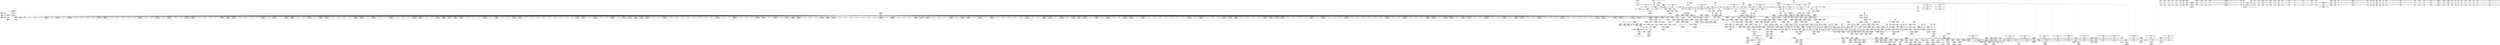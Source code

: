 digraph {
	CE0x42c4430 [shape=record,shape=Mrecord,label="{CE0x42c4430|selinux_xfrm_alloc_user:if.then15}"]
	CE0x4282db0 [shape=record,shape=Mrecord,label="{CE0x4282db0|864:_%struct.xfrm_sec_ctx*,_:_CME_252,256_|*MultipleSource*|Function::selinux_xfrm_state_alloc&Arg::x::|security/selinux/xfrm.c,337}"]
	CE0x427f420 [shape=record,shape=Mrecord,label="{CE0x427f420|864:_%struct.xfrm_sec_ctx*,_:_CME_288,289_}"]
	CE0x4263d60 [shape=record,shape=Mrecord,label="{CE0x4263d60|selinux_xfrm_state_alloc:tmp1|*SummSink*}"]
	CE0x42c08a0 [shape=record,shape=Mrecord,label="{CE0x42c08a0|_call_void_mcount()_#3}"]
	CE0x42f8a50 [shape=record,shape=Mrecord,label="{CE0x42f8a50|selinux_xfrm_alloc_user:tmp51|security/selinux/xfrm.c,99|*SummSource*}"]
	CE0x42aa710 [shape=record,shape=Mrecord,label="{CE0x42aa710|selinux_xfrm_alloc_user:security|security/selinux/xfrm.c,85|*SummSink*}"]
	CE0x428d290 [shape=record,shape=Mrecord,label="{CE0x428d290|selinux_xfrm_alloc_user:tmp66|security/selinux/xfrm.c,113|*SummSink*}"]
	CE0x4268e00 [shape=record,shape=Mrecord,label="{CE0x4268e00|864:_%struct.xfrm_sec_ctx*,_:_CME_80,81_}"]
	CE0x42a62a0 [shape=record,shape=Mrecord,label="{CE0x42a62a0|selinux_xfrm_alloc_user:cmp|security/selinux/xfrm.c,89|*SummSink*}"]
	CE0x4277850 [shape=record,shape=Mrecord,label="{CE0x4277850|864:_%struct.xfrm_sec_ctx*,_:_CME_706,707_}"]
	CE0x4349740 [shape=record,shape=Mrecord,label="{CE0x4349740|selinux_xfrm_alloc_user:tmp65|security/selinux/xfrm.c,111|*SummSink*}"]
	CE0x42afd80 [shape=record,shape=Mrecord,label="{CE0x42afd80|selinux_xfrm_alloc_user:if.then27}"]
	CE0x434ade0 [shape=record,shape=Mrecord,label="{CE0x434ade0|avc_has_perm:tsid|Function::avc_has_perm&Arg::tsid::}"]
	CE0x42acb00 [shape=record,shape=Mrecord,label="{CE0x42acb00|selinux_xfrm_alloc_user:cmp7|security/selinux/xfrm.c,89|*SummSource*}"]
	CE0x42f1f10 [shape=record,shape=Mrecord,label="{CE0x42f1f10|i64*_getelementptr_inbounds_(_2_x_i64_,_2_x_i64_*___llvm_gcov_ctr26,_i64_0,_i64_0)|*Constant*}"]
	CE0x42c91d0 [shape=record,shape=Mrecord,label="{CE0x42c91d0|kmalloc222:tmp1}"]
	CE0x42825d0 [shape=record,shape=Mrecord,label="{CE0x42825d0|864:_%struct.xfrm_sec_ctx*,_:_CME_436,440_|*MultipleSource*|Function::selinux_xfrm_state_alloc&Arg::x::|security/selinux/xfrm.c,337}"]
	CE0x4344750 [shape=record,shape=Mrecord,label="{CE0x4344750|selinux_xfrm_alloc_user:tmp59|security/selinux/xfrm.c,108|*SummSink*}"]
	CE0x4262620 [shape=record,shape=Mrecord,label="{CE0x4262620|864:_%struct.xfrm_sec_ctx*,_:_CME_452,456_|*MultipleSource*|Function::selinux_xfrm_state_alloc&Arg::x::|security/selinux/xfrm.c,337}"]
	CE0x42bf1b0 [shape=record,shape=Mrecord,label="{CE0x42bf1b0|selinux_xfrm_alloc_user:cred|security/selinux/xfrm.c,85}"]
	CE0x4295200 [shape=record,shape=Mrecord,label="{CE0x4295200|selinux_xfrm_alloc_user:entry|*SummSource*}"]
	CE0x42f95d0 [shape=record,shape=Mrecord,label="{CE0x42f95d0|selinux_xfrm_alloc_user:tmp53|security/selinux/xfrm.c,99}"]
	CE0x42db240 [shape=record,shape=Mrecord,label="{CE0x42db240|selinux_xfrm_alloc_user:tmp43|security/selinux/xfrm.c,95|*SummSink*}"]
	CE0x42c0dd0 [shape=record,shape=Mrecord,label="{CE0x42c0dd0|_call_void_mcount()_#3}"]
	CE0x4350c70 [shape=record,shape=Mrecord,label="{CE0x4350c70|selinux_xfrm_alloc_user:tmp69|security/selinux/xfrm.c,113}"]
	CE0x42dc1d0 [shape=record,shape=Mrecord,label="{CE0x42dc1d0|selinux_xfrm_alloc_user:tmp46|security/selinux/xfrm.c,95|*SummSink*}"]
	CE0x42acc10 [shape=record,shape=Mrecord,label="{CE0x42acc10|selinux_xfrm_alloc_user:cmp7|security/selinux/xfrm.c,89|*SummSink*}"]
	CE0x42c30f0 [shape=record,shape=Mrecord,label="{CE0x42c30f0|i64*_getelementptr_inbounds_(_34_x_i64_,_34_x_i64_*___llvm_gcov_ctr20,_i64_0,_i64_9)|*Constant*|*SummSource*}"]
	CE0x4286b50 [shape=record,shape=Mrecord,label="{CE0x4286b50|selinux_xfrm_alloc_user:lor.lhs.false11|*SummSink*}"]
	CE0x428b100 [shape=record,shape=Mrecord,label="{CE0x428b100|selinux_xfrm_alloc_user:tmp14|security/selinux/xfrm.c,85}"]
	CE0x43000a0 [shape=record,shape=Mrecord,label="{CE0x43000a0|selinux_xfrm_alloc_user:conv12|security/selinux/xfrm.c,91}"]
	CE0x42d7950 [shape=record,shape=Mrecord,label="{CE0x42d7950|selinux_xfrm_alloc_user:tmp40|security/selinux/xfrm.c,92|*SummSink*}"]
	CE0x42fe100 [shape=record,shape=Mrecord,label="{CE0x42fe100|selinux_xfrm_alloc_user:ctx_alg30|security/selinux/xfrm.c,103}"]
	CE0x42633e0 [shape=record,shape=Mrecord,label="{CE0x42633e0|864:_%struct.xfrm_sec_ctx*,_:_CME_536,544_|*MultipleSource*|Function::selinux_xfrm_state_alloc&Arg::x::|security/selinux/xfrm.c,337}"]
	CE0x42dbc10 [shape=record,shape=Mrecord,label="{CE0x42dbc10|selinux_xfrm_alloc_user:tmp45|security/selinux/xfrm.c,95|*SummSource*}"]
	CE0x42d3100 [shape=record,shape=Mrecord,label="{CE0x42d3100|_call_void_mcount()_#3|*SummSink*}"]
	CE0x4292a90 [shape=record,shape=Mrecord,label="{CE0x4292a90|selinux_xfrm_alloc_user:tmp31|security/selinux/xfrm.c,90}"]
	CE0x42d64b0 [shape=record,shape=Mrecord,label="{CE0x42d64b0|i64_8|*Constant*|*SummSink*}"]
	CE0x42cac40 [shape=record,shape=Mrecord,label="{CE0x42cac40|selinux_xfrm_alloc_user:tobool|security/selinux/xfrm.c,85}"]
	CE0x42bbec0 [shape=record,shape=Mrecord,label="{CE0x42bbec0|get_current227:tmp}"]
	CE0x42f3ab0 [shape=record,shape=Mrecord,label="{CE0x42f3ab0|GLOBAL:kfree|*Constant*|*SummSource*}"]
	CE0x4264210 [shape=record,shape=Mrecord,label="{CE0x4264210|864:_%struct.xfrm_sec_ctx*,_:_CME_164,165_}"]
	CE0x428c5c0 [shape=record,shape=Mrecord,label="{CE0x428c5c0|i32_3|*Constant*}"]
	CE0x4269f40 [shape=record,shape=Mrecord,label="{CE0x4269f40|selinux_xfrm_alloc_user:tobool1|security/selinux/xfrm.c,85}"]
	CE0x434b110 [shape=record,shape=Mrecord,label="{CE0x434b110|avc_has_perm:tsid|Function::avc_has_perm&Arg::tsid::|*SummSink*}"]
	CE0x42879b0 [shape=record,shape=Mrecord,label="{CE0x42879b0|selinux_xfrm_alloc_user:gfp|Function::selinux_xfrm_alloc_user&Arg::gfp::}"]
	CE0x427aa30 [shape=record,shape=Mrecord,label="{CE0x427aa30|i64*_getelementptr_inbounds_(_34_x_i64_,_34_x_i64_*___llvm_gcov_ctr20,_i64_0,_i64_1)|*Constant*|*SummSource*}"]
	CE0x42872b0 [shape=record,shape=Mrecord,label="{CE0x42872b0|selinux_xfrm_alloc_user:uctx|Function::selinux_xfrm_alloc_user&Arg::uctx::|*SummSource*}"]
	CE0x4293360 [shape=record,shape=Mrecord,label="{CE0x4293360|selinux_xfrm_alloc_user:call|security/selinux/xfrm.c,85|*SummSink*}"]
	CE0x427ce60 [shape=record,shape=Mrecord,label="{CE0x427ce60|864:_%struct.xfrm_sec_ctx*,_:_CME_68,69_}"]
	CE0x42d00d0 [shape=record,shape=Mrecord,label="{CE0x42d00d0|GLOBAL:security_context_to_sid|*Constant*}"]
	CE0x429c2d0 [shape=record,shape=Mrecord,label="{CE0x429c2d0|864:_%struct.xfrm_sec_ctx*,_:_CME_108,109_}"]
	CE0x427b510 [shape=record,shape=Mrecord,label="{CE0x427b510|864:_%struct.xfrm_sec_ctx*,_:_CME_268,269_|*MultipleSource*|Function::selinux_xfrm_state_alloc&Arg::x::|security/selinux/xfrm.c,337}"]
	CE0x61848f0 [shape=record,shape=Mrecord,label="{CE0x61848f0|864:_%struct.xfrm_sec_ctx*,_:_CME_84,85_}"]
	CE0x42cff60 [shape=record,shape=Mrecord,label="{CE0x42cff60|selinux_xfrm_alloc_user:call40|security/selinux/xfrm.c,107|*SummSink*}"]
	CE0x42a7fb0 [shape=record,shape=Mrecord,label="{CE0x42a7fb0|i64_13|*Constant*}"]
	CE0x42daea0 [shape=record,shape=Mrecord,label="{CE0x42daea0|i64_19|*Constant*|*SummSource*}"]
	CE0x42c9c30 [shape=record,shape=Mrecord,label="{CE0x42c9c30|kmalloc222:tmp2}"]
	CE0x42a6640 [shape=record,shape=Mrecord,label="{CE0x42a6640|selinux_xfrm_alloc_user:tmp21|security/selinux/xfrm.c,85|*SummSource*}"]
	CE0x42f78c0 [shape=record,shape=Mrecord,label="{CE0x42f78c0|selinux_xfrm_alloc_user:tobool26|security/selinux/xfrm.c,99|*SummSource*}"]
	CE0x434c0f0 [shape=record,shape=Mrecord,label="{CE0x434c0f0|%struct.common_audit_data.1017*_null|*Constant*|*SummSink*}"]
	CE0x428cce0 [shape=record,shape=Mrecord,label="{CE0x428cce0|selinux_xfrm_alloc_user:tmp67|security/selinux/xfrm.c,113}"]
	CE0x42feca0 [shape=record,shape=Mrecord,label="{CE0x42feca0|selinux_xfrm_alloc_user:tmp34|security/selinux/xfrm.c,90|*SummSource*}"]
	CE0x42ef340 [shape=record,shape=Mrecord,label="{CE0x42ef340|selinux_xfrm_alloc_user:if.end43|*SummSink*}"]
	CE0x42ab6c0 [shape=record,shape=Mrecord,label="{CE0x42ab6c0|selinux_xfrm_alloc_user:call4|security/selinux/xfrm.c,85}"]
	CE0x426a610 [shape=record,shape=Mrecord,label="{CE0x426a610|864:_%struct.xfrm_sec_ctx*,_:_CME_74,75_}"]
	CE0x42f4b20 [shape=record,shape=Mrecord,label="{CE0x42f4b20|selinux_xfrm_alloc_user:retval.0|*SummSource*}"]
	CE0x42f77a0 [shape=record,shape=Mrecord,label="{CE0x42f77a0|selinux_xfrm_alloc_user:tobool26|security/selinux/xfrm.c,99}"]
	CE0x42f1c00 [shape=record,shape=Mrecord,label="{CE0x42f1c00|GLOBAL:__llvm_gcov_ctr20|Global_var:__llvm_gcov_ctr20|*SummSource*}"]
	CE0x435e500 [shape=record,shape=Mrecord,label="{CE0x435e500|selinux_xfrm_alloc_user:rc.0}"]
	CE0x42c8f50 [shape=record,shape=Mrecord,label="{CE0x42c8f50|selinux_xfrm_alloc_user:tmp5|security/selinux/xfrm.c,85|*SummSink*}"]
	CE0x42d2a20 [shape=record,shape=Mrecord,label="{CE0x42d2a20|i64_15|*Constant*}"]
	CE0x42a4720 [shape=record,shape=Mrecord,label="{CE0x42a4720|i32_22|*Constant*}"]
	CE0x42d48d0 [shape=record,shape=Mrecord,label="{CE0x42d48d0|selinux_xfrm_alloc_user:tmp39|security/selinux/xfrm.c,89}"]
	CE0x4339c80 [shape=record,shape=Mrecord,label="{CE0x4339c80|selinux_xfrm_alloc_user:tmp57|security/selinux/xfrm.c,105}"]
	CE0x42c1e40 [shape=record,shape=Mrecord,label="{CE0x42c1e40|kmalloc222:tmp}"]
	CE0x4255670 [shape=record,shape=Mrecord,label="{CE0x4255670|selinux_xfrm_state_alloc:security|security/selinux/xfrm.c,337}"]
	CE0x4345340 [shape=record,shape=Mrecord,label="{CE0x4345340|i64*_getelementptr_inbounds_(_34_x_i64_,_34_x_i64_*___llvm_gcov_ctr20,_i64_0,_i64_27)|*Constant*}"]
	CE0x4276180 [shape=record,shape=Mrecord,label="{CE0x4276180|864:_%struct.xfrm_sec_ctx*,_:_CME_640,648_|*MultipleSource*|Function::selinux_xfrm_state_alloc&Arg::x::|security/selinux/xfrm.c,337}"]
	CE0x4293c60 [shape=record,shape=Mrecord,label="{CE0x4293c60|selinux_xfrm_alloc_user:bb}"]
	CE0x4262490 [shape=record,shape=Mrecord,label="{CE0x4262490|864:_%struct.xfrm_sec_ctx*,_:_CME_448,452_|*MultipleSource*|Function::selinux_xfrm_state_alloc&Arg::x::|security/selinux/xfrm.c,337}"]
	CE0x42d4760 [shape=record,shape=Mrecord,label="{CE0x42d4760|selinux_xfrm_alloc_user:tmp38|security/selinux/xfrm.c,89|*SummSink*}"]
	CE0x42c6d90 [shape=record,shape=Mrecord,label="{CE0x42c6d90|selinux_xfrm_alloc_user:land.lhs.true2|*SummSource*}"]
	CE0x43349e0 [shape=record,shape=Mrecord,label="{CE0x43349e0|i32_0|*Constant*}"]
	CE0x42cf810 [shape=record,shape=Mrecord,label="{CE0x42cf810|_call_void_asm_sideeffect_.pushsection_.smp_locks,_22a_22_0A.balign_4_0A.long_671f_-_._0A.popsection_0A671:_0A_09lock_incl_$0_,_*m,*m,_dirflag_,_fpsr_,_flags_(i32*_%counter,_i32*_%counter)_#3,_!dbg_!27713,_!srcloc_!27714|./arch/x86/include/asm/atomic.h,92}"]
	CE0x4299e80 [shape=record,shape=Mrecord,label="{CE0x4299e80|864:_%struct.xfrm_sec_ctx*,_:_CME_111,112_}"]
	CE0x426ed40 [shape=record,shape=Mrecord,label="{CE0x426ed40|selinux_xfrm_state_alloc:x|Function::selinux_xfrm_state_alloc&Arg::x::}"]
	CE0x4271bd0 [shape=record,shape=Mrecord,label="{CE0x4271bd0|i32_85|*Constant*}"]
	CE0x4301170 [shape=record,shape=Mrecord,label="{CE0x4301170|selinux_xfrm_alloc_user:tmp37|security/selinux/xfrm.c,89}"]
	CE0x4266be0 [shape=record,shape=Mrecord,label="{CE0x4266be0|selinux_xfrm_state_alloc:tmp3}"]
	CE0x42ae0f0 [shape=record,shape=Mrecord,label="{CE0x42ae0f0|selinux_xfrm_alloc_user:tmp28|security/selinux/xfrm.c,89|*SummSource*}"]
	CE0x42859d0 [shape=record,shape=Mrecord,label="{CE0x42859d0|864:_%struct.xfrm_sec_ctx*,_:_CME_576,584_|*MultipleSource*|Function::selinux_xfrm_state_alloc&Arg::x::|security/selinux/xfrm.c,337}"]
	CE0x42cbec0 [shape=record,shape=Mrecord,label="{CE0x42cbec0|get_current227:tmp2|*SummSource*}"]
	CE0x42f5800 [shape=record,shape=Mrecord,label="{CE0x42f5800|selinux_xfrm_alloc_user:tmp71|security/selinux/xfrm.c,114|*SummSink*}"]
	CE0x434a250 [shape=record,shape=Mrecord,label="{CE0x434a250|avc_has_perm:entry}"]
	CE0x42d5470 [shape=record,shape=Mrecord,label="{CE0x42d5470|i64*_getelementptr_inbounds_(_34_x_i64_,_34_x_i64_*___llvm_gcov_ctr20,_i64_0,_i64_18)|*Constant*|*SummSink*}"]
	CE0x42d7870 [shape=record,shape=Mrecord,label="{CE0x42d7870|selinux_xfrm_alloc_user:tmp40|security/selinux/xfrm.c,92}"]
	CE0x42bc8d0 [shape=record,shape=Mrecord,label="{CE0x42bc8d0|selinux_xfrm_alloc_user:tmp20|security/selinux/xfrm.c,85}"]
	CE0x42c3280 [shape=record,shape=Mrecord,label="{CE0x42c3280|i64*_getelementptr_inbounds_(_34_x_i64_,_34_x_i64_*___llvm_gcov_ctr20,_i64_0,_i64_9)|*Constant*|*SummSink*}"]
	CE0x42c1840 [shape=record,shape=Mrecord,label="{CE0x42c1840|i64_5|*Constant*}"]
	CE0x434b930 [shape=record,shape=Mrecord,label="{CE0x434b930|avc_has_perm:tclass|Function::avc_has_perm&Arg::tclass::|*SummSink*}"]
	CE0x42727f0 [shape=record,shape=Mrecord,label="{CE0x42727f0|864:_%struct.xfrm_sec_ctx*,_:_CME_178,179_}"]
	CE0x4286110 [shape=record,shape=Mrecord,label="{CE0x4286110|864:_%struct.xfrm_sec_ctx*,_:_CME_616,624_|*MultipleSource*|Function::selinux_xfrm_state_alloc&Arg::x::|security/selinux/xfrm.c,337}"]
	CE0x42c9480 [shape=record,shape=Mrecord,label="{CE0x42c9480|i64*_getelementptr_inbounds_(_2_x_i64_,_2_x_i64_*___llvm_gcov_ctr26,_i64_0,_i64_1)|*Constant*}"]
	"CONST[source:0(mediator),value:2(dynamic)][purpose:{subject}][SnkIdx:0]"
	CE0x42d0970 [shape=record,shape=Mrecord,label="{CE0x42d0970|selinux_xfrm_alloc_user:tobool41|security/selinux/xfrm.c,108|*SummSink*}"]
	CE0x42c8c30 [shape=record,shape=Mrecord,label="{CE0x42c8c30|i64*_getelementptr_inbounds_(_2_x_i64_,_2_x_i64_*___llvm_gcov_ctr26,_i64_0,_i64_1)|*Constant*|*SummSink*}"]
	CE0x4260df0 [shape=record,shape=Mrecord,label="{CE0x4260df0|i64_1|*Constant*|*SummSource*}"]
	CE0x42839d0 [shape=record,shape=Mrecord,label="{CE0x42839d0|selinux_xfrm_alloc_user:if.then42|*SummSource*}"]
	CE0x42f4830 [shape=record,shape=Mrecord,label="{CE0x42f4830|i32_-22|*Constant*}"]
	CE0x4283b00 [shape=record,shape=Mrecord,label="{CE0x4283b00|selinux_xfrm_alloc_user:if.then42|*SummSink*}"]
	CE0x429f970 [shape=record,shape=Mrecord,label="{CE0x429f970|864:_%struct.xfrm_sec_ctx*,_:_CME_101,102_}"]
	CE0x42ca310 [shape=record,shape=Mrecord,label="{CE0x42ca310|i64_2|*Constant*|*SummSource*}"]
	CE0x42d20e0 [shape=record,shape=Mrecord,label="{CE0x42d20e0|selinux_xfrm_alloc_user:ctx_doi|security/selinux/xfrm.c,90}"]
	CE0x42dbcd0 [shape=record,shape=Mrecord,label="{CE0x42dbcd0|selinux_xfrm_alloc_user:tmp45|security/selinux/xfrm.c,95|*SummSink*}"]
	CE0x429b100 [shape=record,shape=Mrecord,label="{CE0x429b100|864:_%struct.xfrm_sec_ctx*,_:_CME_88,89_}"]
	CE0x4261b20 [shape=record,shape=Mrecord,label="{CE0x4261b20|864:_%struct.xfrm_sec_ctx*,_:_CME_150,151_}"]
	CE0x42dac70 [shape=record,shape=Mrecord,label="{CE0x42dac70|selinux_xfrm_alloc_user:tmp44|security/selinux/xfrm.c,95}"]
	CE0x42d7310 [shape=record,shape=Mrecord,label="{CE0x42d7310|selinux_xfrm_alloc_user:call25|security/selinux/xfrm.c,98}"]
	CE0x42d8c00 [shape=record,shape=Mrecord,label="{CE0x42d8c00|selinux_xfrm_alloc_user:ctx_len|security/selinux/xfrm.c,94|*SummSink*}"]
	CE0x4347660 [shape=record,shape=Mrecord,label="{CE0x4347660|4:_i32,_:_CR_16,20_|*MultipleSource*|security/selinux/xfrm.c,111|security/selinux/xfrm.c,85|security/selinux/xfrm.c,85}"]
	CE0x427d2f0 [shape=record,shape=Mrecord,label="{CE0x427d2f0|864:_%struct.xfrm_sec_ctx*,_:_CME_117,118_}"]
	CE0x434b280 [shape=record,shape=Mrecord,label="{CE0x434b280|i16_39|*Constant*}"]
	CE0x4268b40 [shape=record,shape=Mrecord,label="{CE0x4268b40|864:_%struct.xfrm_sec_ctx*,_:_CME_144,145_}"]
	CE0x4281620 [shape=record,shape=Mrecord,label="{CE0x4281620|864:_%struct.xfrm_sec_ctx*,_:_CME_384,392_|*MultipleSource*|Function::selinux_xfrm_state_alloc&Arg::x::|security/selinux/xfrm.c,337}"]
	CE0x4350540 [shape=record,shape=Mrecord,label="{CE0x4350540|selinux_xfrm_alloc_user:tmp67|security/selinux/xfrm.c,113|*SummSource*}"]
	CE0x42c0740 [shape=record,shape=Mrecord,label="{CE0x42c0740|selinux_xfrm_alloc_user:tmp3|*SummSource*}"]
	CE0x42f7ed0 [shape=record,shape=Mrecord,label="{CE0x42f7ed0|i64_22|*Constant*|*SummSink*}"]
	CE0x425ac30 [shape=record,shape=Mrecord,label="{CE0x425ac30|selinux_xfrm_state_alloc:entry}"]
	CE0x42d4190 [shape=record,shape=Mrecord,label="{CE0x42d4190|selinux_xfrm_alloc_user:tmp37|security/selinux/xfrm.c,89|*SummSink*}"]
	CE0x42bd210 [shape=record,shape=Mrecord,label="{CE0x42bd210|selinux_xfrm_alloc_user:tmp22|security/selinux/xfrm.c,89}"]
	CE0x42a6e80 [shape=record,shape=Mrecord,label="{CE0x42a6e80|selinux_xfrm_alloc_user:tmp24|security/selinux/xfrm.c,89}"]
	CE0x42eeca0 [shape=record,shape=Mrecord,label="{CE0x42eeca0|_ret_i8*_%call,_!dbg_!27714|include/linux/slab.h,429|*SummSink*}"]
	CE0x42b0200 [shape=record,shape=Mrecord,label="{CE0x42b0200|%struct.task_struct.1015**_bitcast_(%struct.task_struct**_current_task_to_%struct.task_struct.1015**)|*Constant*|*SummSource*}"]
	CE0x4344140 [shape=record,shape=Mrecord,label="{CE0x4344140|selinux_xfrm_alloc_user:tmp58|security/selinux/xfrm.c,108}"]
	CE0x4271200 [shape=record,shape=Mrecord,label="{CE0x4271200|GLOBAL:lockdep_rcu_suspicious|*Constant*}"]
	CE0x42f7040 [shape=record,shape=Mrecord,label="{CE0x42f7040|selinux_xfrm_alloc_user:tmp49|security/selinux/xfrm.c,98|*SummSink*}"]
	CE0x42be270 [shape=record,shape=Mrecord,label="{CE0x42be270|get_current227:entry}"]
	CE0x42f9f00 [shape=record,shape=Mrecord,label="{CE0x42f9f00|i64*_getelementptr_inbounds_(_34_x_i64_,_34_x_i64_*___llvm_gcov_ctr20,_i64_0,_i64_24)|*Constant*|*SummSource*}"]
	CE0x4290800 [shape=record,shape=Mrecord,label="{CE0x4290800|GLOBAL:selinux_xfrm_alloc_user|*Constant*}"]
	CE0x42f1680 [shape=record,shape=Mrecord,label="{CE0x42f1680|GLOBAL:selinux_xfrm_alloc_user.__warned|Global_var:selinux_xfrm_alloc_user.__warned|*SummSource*}"]
	CE0x42c56c0 [shape=record,shape=Mrecord,label="{CE0x42c56c0|selinux_xfrm_alloc_user:lor.lhs.false|*SummSource*}"]
	CE0x42c6ba0 [shape=record,shape=Mrecord,label="{CE0x42c6ba0|GLOBAL:__kmalloc|*Constant*|*SummSource*}"]
	CE0x4292b80 [shape=record,shape=Mrecord,label="{CE0x4292b80|selinux_xfrm_alloc_user:tmp31|security/selinux/xfrm.c,90|*SummSource*}"]
	CE0x4265540 [shape=record,shape=Mrecord,label="{CE0x4265540|864:_%struct.xfrm_sec_ctx*,_:_CME_191,192_}"]
	CE0x42db8b0 [shape=record,shape=Mrecord,label="{CE0x42db8b0|selinux_xfrm_alloc_user:tmp45|security/selinux/xfrm.c,95}"]
	CE0x4357c40 [shape=record,shape=Mrecord,label="{CE0x4357c40|i64*_getelementptr_inbounds_(_2_x_i64_,_2_x_i64_*___llvm_gcov_ctr21,_i64_0,_i64_0)|*Constant*}"]
	CE0x42c4790 [shape=record,shape=Mrecord,label="{CE0x42c4790|selinux_xfrm_alloc_user:if.then21}"]
	CE0x42cf8f0 [shape=record,shape=Mrecord,label="{CE0x42cf8f0|_call_void_asm_sideeffect_.pushsection_.smp_locks,_22a_22_0A.balign_4_0A.long_671f_-_._0A.popsection_0A671:_0A_09lock_incl_$0_,_*m,*m,_dirflag_,_fpsr_,_flags_(i32*_%counter,_i32*_%counter)_#3,_!dbg_!27713,_!srcloc_!27714|./arch/x86/include/asm/atomic.h,92|*SummSource*}"]
	CE0x428a980 [shape=record,shape=Mrecord,label="{CE0x428a980|selinux_xfrm_alloc_user:tmp33|security/selinux/xfrm.c,90}"]
	CE0x42f9460 [shape=record,shape=Mrecord,label="{CE0x42f9460|selinux_xfrm_alloc_user:tmp52|security/selinux/xfrm.c,99|*SummSink*}"]
	CE0x42920f0 [shape=record,shape=Mrecord,label="{CE0x42920f0|selinux_xfrm_alloc_user:tobool46|security/selinux/xfrm.c,113}"]
	CE0x42f67b0 [shape=record,shape=Mrecord,label="{CE0x42f67b0|selinux_xfrm_alloc_user:tmp72|security/selinux/xfrm.c,116|*SummSink*}"]
	CE0x4344bd0 [shape=record,shape=Mrecord,label="{CE0x4344bd0|selinux_xfrm_alloc_user:tmp60|security/selinux/xfrm.c,108|*SummSource*}"]
	CE0x435df00 [shape=record,shape=Mrecord,label="{CE0x435df00|atomic_inc221:v|Function::atomic_inc221&Arg::v::|*SummSource*}"]
	CE0x428a300 [shape=record,shape=Mrecord,label="{CE0x428a300|get_current227:tmp3|*SummSink*}"]
	CE0x42f7350 [shape=record,shape=Mrecord,label="{CE0x42f7350|%struct.xfrm_sec_ctx*_null|*Constant*|*SummSource*}"]
	CE0x4264650 [shape=record,shape=Mrecord,label="{CE0x4264650|864:_%struct.xfrm_sec_ctx*,_:_CME_24,32_|*MultipleSource*|Function::selinux_xfrm_state_alloc&Arg::x::|security/selinux/xfrm.c,337}"]
	CE0x42a4af0 [shape=record,shape=Mrecord,label="{CE0x42a4af0|i32_22|*Constant*|*SummSource*}"]
	CE0x428d180 [shape=record,shape=Mrecord,label="{CE0x428d180|selinux_xfrm_alloc_user:tmp66|security/selinux/xfrm.c,113|*SummSource*}"]
	CE0x4293120 [shape=record,shape=Mrecord,label="{CE0x4293120|selinux_xfrm_alloc_user:tmp32|security/selinux/xfrm.c,90|*SummSink*}"]
	CE0x42c2ca0 [shape=record,shape=Mrecord,label="{CE0x42c2ca0|i8*_getelementptr_inbounds_(_45_x_i8_,_45_x_i8_*_.str1245,_i32_0,_i32_0)|*Constant*|*SummSink*}"]
	CE0x42d3760 [shape=record,shape=Mrecord,label="{CE0x42d3760|selinux_xfrm_alloc_user:tmp8|security/selinux/xfrm.c,85}"]
	CE0x42c4e20 [shape=record,shape=Mrecord,label="{CE0x42c4e20|selinux_xfrm_alloc_user:tmp2}"]
	CE0x42c73a0 [shape=record,shape=Mrecord,label="{CE0x42c73a0|kmalloc222:bb}"]
	CE0x42f4960 [shape=record,shape=Mrecord,label="{CE0x42f4960|i32_-22|*Constant*|*SummSink*}"]
	CE0x42da5c0 [shape=record,shape=Mrecord,label="{CE0x42da5c0|selinux_xfrm_alloc_user:cmp19|security/selinux/xfrm.c,95}"]
	CE0x42f4140 [shape=record,shape=Mrecord,label="{CE0x42f4140|i32_-12|*Constant*}"]
	CE0x42c5c20 [shape=record,shape=Mrecord,label="{CE0x42c5c20|atomic_inc221:tmp|*SummSource*}"]
	"CONST[source:0(mediator),value:0(static)][purpose:{object}][SrcIdx:14]"
	CE0x4347300 [shape=record,shape=Mrecord,label="{CE0x4347300|4:_i32,_:_CR_8,12_|*MultipleSource*|security/selinux/xfrm.c,111|security/selinux/xfrm.c,85|security/selinux/xfrm.c,85}"]
	CE0x42bfe80 [shape=record,shape=Mrecord,label="{CE0x42bfe80|%struct.task_struct.1015*_(%struct.task_struct.1015**)*_asm_movq_%gs:$_1:P_,$0_,_r,im,_dirflag_,_fpsr_,_flags_}"]
	CE0x434bcd0 [shape=record,shape=Mrecord,label="{CE0x434bcd0|avc_has_perm:requested|Function::avc_has_perm&Arg::requested::|*SummSource*}"]
	CE0x42c2b70 [shape=record,shape=Mrecord,label="{CE0x42c2b70|i8*_getelementptr_inbounds_(_45_x_i8_,_45_x_i8_*_.str1245,_i32_0,_i32_0)|*Constant*}"]
	CE0x42ee4b0 [shape=record,shape=Mrecord,label="{CE0x42ee4b0|kmalloc222:size|Function::kmalloc222&Arg::size::|*SummSource*}"]
	CE0x4262b70 [shape=record,shape=Mrecord,label="{CE0x4262b70|864:_%struct.xfrm_sec_ctx*,_:_CME_472,480_|*MultipleSource*|Function::selinux_xfrm_state_alloc&Arg::x::|security/selinux/xfrm.c,337}"]
	CE0x4279360 [shape=record,shape=Mrecord,label="{CE0x4279360|864:_%struct.xfrm_sec_ctx*,_:_CME_141,142_}"]
	CE0x426da70 [shape=record,shape=Mrecord,label="{CE0x426da70|864:_%struct.xfrm_sec_ctx*,_:_CME_269,270_|*MultipleSource*|Function::selinux_xfrm_state_alloc&Arg::x::|security/selinux/xfrm.c,337}"]
	CE0x42daf10 [shape=record,shape=Mrecord,label="{CE0x42daf10|i64_19|*Constant*|*SummSink*}"]
	CE0x42a4bb0 [shape=record,shape=Mrecord,label="{CE0x42a4bb0|i32_22|*Constant*|*SummSink*}"]
	CE0x42679f0 [shape=record,shape=Mrecord,label="{CE0x42679f0|864:_%struct.xfrm_sec_ctx*,_:_CME_131,132_}"]
	CE0x42ef3f0 [shape=record,shape=Mrecord,label="{CE0x42ef3f0|selinux_xfrm_alloc_user:return}"]
	CE0x42db130 [shape=record,shape=Mrecord,label="{CE0x42db130|selinux_xfrm_alloc_user:tmp43|security/selinux/xfrm.c,95|*SummSource*}"]
	CE0x42afc60 [shape=record,shape=Mrecord,label="{CE0x42afc60|selinux_xfrm_alloc_user:if.end22|*SummSink*}"]
	CE0x4256040 [shape=record,shape=Mrecord,label="{CE0x4256040|864:_%struct.xfrm_sec_ctx*,_:_CME_40,48_|*MultipleSource*|Function::selinux_xfrm_state_alloc&Arg::x::|security/selinux/xfrm.c,337}"]
	CE0x43573d0 [shape=record,shape=Mrecord,label="{CE0x43573d0|selinux_xfrm_alloc_user:tmp78|security/selinux/xfrm.c,123}"]
	CE0x4271ff0 [shape=record,shape=Mrecord,label="{CE0x4271ff0|864:_%struct.xfrm_sec_ctx*,_:_CME_32,40_|*MultipleSource*|Function::selinux_xfrm_state_alloc&Arg::x::|security/selinux/xfrm.c,337}"]
	CE0x427b980 [shape=record,shape=Mrecord,label="{CE0x427b980|864:_%struct.xfrm_sec_ctx*,_:_CME_200,202_|*MultipleSource*|Function::selinux_xfrm_state_alloc&Arg::x::|security/selinux/xfrm.c,337}"]
	CE0x42cf2f0 [shape=record,shape=Mrecord,label="{CE0x42cf2f0|selinux_xfrm_alloc_user:tmp11|security/selinux/xfrm.c,85|*SummSink*}"]
	CE0x42d1c10 [shape=record,shape=Mrecord,label="{CE0x42d1c10|i32_3|*Constant*|*SummSource*}"]
	CE0x42978e0 [shape=record,shape=Mrecord,label="{CE0x42978e0|864:_%struct.xfrm_sec_ctx*,_:_CME_119,120_}"]
	CE0x4276560 [shape=record,shape=Mrecord,label="{CE0x4276560|864:_%struct.xfrm_sec_ctx*,_:_CME_656,664_|*MultipleSource*|Function::selinux_xfrm_state_alloc&Arg::x::|security/selinux/xfrm.c,337}"]
	CE0x42ab1e0 [shape=record,shape=Mrecord,label="{CE0x42ab1e0|selinux_xfrm_alloc_user:tmp18|security/selinux/xfrm.c,85}"]
	CE0x4359360 [shape=record,shape=Mrecord,label="{CE0x4359360|selinux_xfrm_alloc_user:tmp76|security/selinux/xfrm.c,121}"]
	CE0x428a050 [shape=record,shape=Mrecord,label="{CE0x428a050|atomic_inc221:tmp3|*SummSource*}"]
	CE0x3b020a0 [shape=record,shape=Mrecord,label="{CE0x3b020a0|864:_%struct.xfrm_sec_ctx*,_:_CME_95,96_}"]
	CE0x42b02e0 [shape=record,shape=Mrecord,label="{CE0x42b02e0|%struct.task_struct.1015**_bitcast_(%struct.task_struct**_current_task_to_%struct.task_struct.1015**)|*Constant*|*SummSink*}"]
	CE0x4346e40 [shape=record,shape=Mrecord,label="{CE0x4346e40|4:_i32,_:_CR_0,4_|*MultipleSource*|security/selinux/xfrm.c,111|security/selinux/xfrm.c,85|security/selinux/xfrm.c,85}"]
	CE0x42d2a90 [shape=record,shape=Mrecord,label="{CE0x42d2a90|i64_15|*Constant*|*SummSource*}"]
	CE0x42c16d0 [shape=record,shape=Mrecord,label="{CE0x42c16d0|selinux_xfrm_alloc_user:tobool1|security/selinux/xfrm.c,85|*SummSink*}"]
	CE0x42bfd20 [shape=record,shape=Mrecord,label="{CE0x42bfd20|get_current227:tmp4|./arch/x86/include/asm/current.h,14|*SummSource*}"]
	CE0x42c3080 [shape=record,shape=Mrecord,label="{CE0x42c3080|i64*_getelementptr_inbounds_(_34_x_i64_,_34_x_i64_*___llvm_gcov_ctr20,_i64_0,_i64_9)|*Constant*}"]
	CE0x4290490 [shape=record,shape=Mrecord,label="{CE0x4290490|864:_%struct.xfrm_sec_ctx*,_:_CME_872,880_|*MultipleSource*|Function::selinux_xfrm_state_alloc&Arg::x::|security/selinux/xfrm.c,337}"]
	CE0x42ff890 [shape=record,shape=Mrecord,label="{CE0x42ff890|selinux_xfrm_alloc_user:ctx_alg|security/selinux/xfrm.c,91}"]
	CE0x4288b40 [shape=record,shape=Mrecord,label="{CE0x4288b40|_call_void_atomic_inc221(%struct.atomic_t*_selinux_xfrm_refcount)_#10,_!dbg_!27810|security/selinux/xfrm.c,117}"]
	CE0x42a6120 [shape=record,shape=Mrecord,label="{CE0x42a6120|selinux_xfrm_alloc_user:cmp|security/selinux/xfrm.c,89}"]
	CE0x43459a0 [shape=record,shape=Mrecord,label="{CE0x43459a0|i64*_getelementptr_inbounds_(_34_x_i64_,_34_x_i64_*___llvm_gcov_ctr20,_i64_0,_i64_27)|*Constant*|*SummSink*}"]
	CE0x434be40 [shape=record,shape=Mrecord,label="{CE0x434be40|avc_has_perm:requested|Function::avc_has_perm&Arg::requested::|*SummSink*}"]
	CE0x3b01fe0 [shape=record,shape=Mrecord,label="{CE0x3b01fe0|864:_%struct.xfrm_sec_ctx*,_:_CME_94,95_}"]
	CE0x42abc60 [shape=record,shape=Mrecord,label="{CE0x42abc60|GLOBAL:get_current227|*Constant*|*SummSource*}"]
	CE0x42c66c0 [shape=record,shape=Mrecord,label="{CE0x42c66c0|selinux_xfrm_alloc_user:call|security/selinux/xfrm.c,85}"]
	CE0x427fbe0 [shape=record,shape=Mrecord,label="{CE0x427fbe0|selinux_xfrm_alloc_user:tmp6|security/selinux/xfrm.c,85|*SummSink*}"]
	CE0x42be940 [shape=record,shape=Mrecord,label="{CE0x42be940|_ret_%struct.task_struct.1015*_%tmp4,_!dbg_!27714|./arch/x86/include/asm/current.h,14|*SummSource*}"]
	CE0x42d9b80 [shape=record,shape=Mrecord,label="{CE0x42d9b80|selinux_xfrm_alloc_user:conv18|security/selinux/xfrm.c,95|*SummSource*}"]
	CE0x427cf20 [shape=record,shape=Mrecord,label="{CE0x427cf20|864:_%struct.xfrm_sec_ctx*,_:_CME_70,71_}"]
	CE0x42cbe50 [shape=record,shape=Mrecord,label="{CE0x42cbe50|get_current227:tmp2}"]
	CE0x4275dc0 [shape=record,shape=Mrecord,label="{CE0x4275dc0|selinux_xfrm_alloc_user:bb|*SummSink*}"]
	CE0x4261d60 [shape=record,shape=Mrecord,label="{CE0x4261d60|864:_%struct.xfrm_sec_ctx*,_:_CME_152,156_|*MultipleSource*|Function::selinux_xfrm_state_alloc&Arg::x::|security/selinux/xfrm.c,337}"]
	CE0x42b2260 [shape=record,shape=Mrecord,label="{CE0x42b2260|atomic_inc221:tmp1}"]
	CE0x42f98a0 [shape=record,shape=Mrecord,label="{CE0x42f98a0|selinux_xfrm_alloc_user:tmp53|security/selinux/xfrm.c,99|*SummSource*}"]
	CE0x426bf60 [shape=record,shape=Mrecord,label="{CE0x426bf60|selinux_xfrm_alloc_user:if.end22|*SummSource*}"]
	CE0x42ef260 [shape=record,shape=Mrecord,label="{CE0x42ef260|selinux_xfrm_alloc_user:if.end43|*SummSource*}"]
	CE0x42821c0 [shape=record,shape=Mrecord,label="{CE0x42821c0|864:_%struct.xfrm_sec_ctx*,_:_CME_428,432_|*MultipleSource*|Function::selinux_xfrm_state_alloc&Arg::x::|security/selinux/xfrm.c,337}"]
	CE0x42773f0 [shape=record,shape=Mrecord,label="{CE0x42773f0|864:_%struct.xfrm_sec_ctx*,_:_CME_707,708_}"]
	CE0x4284440 [shape=record,shape=Mrecord,label="{CE0x4284440|_call_void_mcount()_#3|*SummSource*}"]
	CE0x4344320 [shape=record,shape=Mrecord,label="{CE0x4344320|selinux_xfrm_alloc_user:tmp58|security/selinux/xfrm.c,108|*SummSink*}"]
	CE0x42a61c0 [shape=record,shape=Mrecord,label="{CE0x42a61c0|selinux_xfrm_alloc_user:cmp|security/selinux/xfrm.c,89|*SummSource*}"]
	CE0x42dbe40 [shape=record,shape=Mrecord,label="{CE0x42dbe40|selinux_xfrm_alloc_user:tmp46|security/selinux/xfrm.c,95}"]
	CE0x42d7120 [shape=record,shape=Mrecord,label="{CE0x42d7120|selinux_xfrm_alloc_user:add24|security/selinux/xfrm.c,98|*SummSource*}"]
	CE0x433b990 [shape=record,shape=Mrecord,label="{CE0x433b990|selinux_xfrm_alloc_user:arrayidx38|security/selinux/xfrm.c,106}"]
	CE0x42fc5e0 [shape=record,shape=Mrecord,label="{CE0x42fc5e0|selinux_xfrm_alloc_user:tmp54|security/selinux/xfrm.c,100|*SummSource*}"]
	CE0x4265d60 [shape=record,shape=Mrecord,label="{CE0x4265d60|864:_%struct.xfrm_sec_ctx*,_:_CME_320,328_|*MultipleSource*|Function::selinux_xfrm_state_alloc&Arg::x::|security/selinux/xfrm.c,337}"]
	CE0x4268c00 [shape=record,shape=Mrecord,label="{CE0x4268c00|864:_%struct.xfrm_sec_ctx*,_:_CME_145,146_}"]
	"CONST[source:0(mediator),value:2(dynamic)][purpose:{subject}][SrcIdx:16]"
	CE0x42dc110 [shape=record,shape=Mrecord,label="{CE0x42dc110|selinux_xfrm_alloc_user:tmp46|security/selinux/xfrm.c,95|*SummSource*}"]
	CE0x6184a70 [shape=record,shape=Mrecord,label="{CE0x6184a70|864:_%struct.xfrm_sec_ctx*,_:_CME_86,87_}"]
	CE0x426e320 [shape=record,shape=Mrecord,label="{CE0x426e320|selinux_xfrm_alloc_user:tmp|*SummSink*}"]
	CE0x42851a0 [shape=record,shape=Mrecord,label="{CE0x42851a0|_call_void_lockdep_rcu_suspicious(i8*_getelementptr_inbounds_(_24_x_i8_,_24_x_i8_*_.str244,_i32_0,_i32_0),_i32_85,_i8*_getelementptr_inbounds_(_45_x_i8_,_45_x_i8_*_.str1245,_i32_0,_i32_0))_#10,_!dbg_!27731|security/selinux/xfrm.c,85}"]
	CE0x42d2150 [shape=record,shape=Mrecord,label="{CE0x42d2150|selinux_xfrm_alloc_user:ctx_doi|security/selinux/xfrm.c,90|*SummSource*}"]
	CE0x42bb190 [shape=record,shape=Mrecord,label="{CE0x42bb190|i64*_getelementptr_inbounds_(_34_x_i64_,_34_x_i64_*___llvm_gcov_ctr20,_i64_0,_i64_6)|*Constant*}"]
	CE0x4277e30 [shape=record,shape=Mrecord,label="{CE0x4277e30|selinux_xfrm_state_alloc:call|security/selinux/xfrm.c,337}"]
	CE0x42d9770 [shape=record,shape=Mrecord,label="{CE0x42d9770|selinux_xfrm_alloc_user:conv17|security/selinux/xfrm.c,94|*SummSink*}"]
	CE0x42909f0 [shape=record,shape=Mrecord,label="{CE0x42909f0|GLOBAL:selinux_xfrm_alloc_user|*Constant*|*SummSink*}"]
	CE0x4271dc0 [shape=record,shape=Mrecord,label="{CE0x4271dc0|i32_85|*Constant*|*SummSink*}"]
	CE0x4346490 [shape=record,shape=Mrecord,label="{CE0x4346490|selinux_xfrm_alloc_user:sid|security/selinux/xfrm.c,111|*SummSink*}"]
	CE0x428cf10 [shape=record,shape=Mrecord,label="{CE0x428cf10|i64_28|*Constant*|*SummSource*}"]
	CE0x4280d30 [shape=record,shape=Mrecord,label="{CE0x4280d30|864:_%struct.xfrm_sec_ctx*,_:_CME_147,148_}"]
	CE0x425a3e0 [shape=record,shape=Mrecord,label="{CE0x425a3e0|selinux_xfrm_state_alloc:tmp3|*SummSource*}"]
	CE0x42840a0 [shape=record,shape=Mrecord,label="{CE0x42840a0|selinux_xfrm_alloc_user:tmp14|security/selinux/xfrm.c,85|*SummSource*}"]
	CE0x42fb750 [shape=record,shape=Mrecord,label="{CE0x42fb750|selinux_xfrm_alloc_user:conv34|security/selinux/xfrm.c,105}"]
	CE0x4269660 [shape=record,shape=Mrecord,label="{CE0x4269660|selinux_xfrm_alloc_user:if.end28|*SummSource*}"]
	CE0x42bee50 [shape=record,shape=Mrecord,label="{CE0x42bee50|i32_78|*Constant*|*SummSource*}"]
	CE0x42d4e10 [shape=record,shape=Mrecord,label="{CE0x42d4e10|i64*_getelementptr_inbounds_(_34_x_i64_,_34_x_i64_*___llvm_gcov_ctr20,_i64_0,_i64_18)|*Constant*}"]
	CE0x42efff0 [shape=record,shape=Mrecord,label="{CE0x42efff0|atomic_inc221:tmp3}"]
	CE0x4283600 [shape=record,shape=Mrecord,label="{CE0x4283600|864:_%struct.xfrm_sec_ctx*,_:_CME_283,284_}"]
	CE0x4287320 [shape=record,shape=Mrecord,label="{CE0x4287320|selinux_xfrm_alloc_user:uctx|Function::selinux_xfrm_alloc_user&Arg::uctx::|*SummSink*}"]
	CE0x4301410 [shape=record,shape=Mrecord,label="{CE0x4301410|i64_17|*Constant*|*SummSink*}"]
	CE0x428e7e0 [shape=record,shape=Mrecord,label="{CE0x428e7e0|i64_14|*Constant*}"]
	CE0x42b86e0 [shape=record,shape=Mrecord,label="{CE0x42b86e0|i64*_getelementptr_inbounds_(_2_x_i64_,_2_x_i64_*___llvm_gcov_ctr21,_i64_0,_i64_1)|*Constant*}"]
	CE0x42bbbf0 [shape=record,shape=Mrecord,label="{CE0x42bbbf0|i64*_getelementptr_inbounds_(_2_x_i64_,_2_x_i64_*___llvm_gcov_ctr22,_i64_0,_i64_1)|*Constant*|*SummSource*}"]
	CE0x42a0a50 [shape=record,shape=Mrecord,label="{CE0x42a0a50|864:_%struct.xfrm_sec_ctx*,_:_CME_97,98_}"]
	CE0x4294b10 [shape=record,shape=Mrecord,label="{CE0x4294b10|selinux_xfrm_alloc_user:tmp16|security/selinux/xfrm.c,85}"]
	CE0x42d25f0 [shape=record,shape=Mrecord,label="{CE0x42d25f0|i64_14|*Constant*|*SummSource*}"]
	CE0x42c2c30 [shape=record,shape=Mrecord,label="{CE0x42c2c30|i8*_getelementptr_inbounds_(_45_x_i8_,_45_x_i8_*_.str1245,_i32_0,_i32_0)|*Constant*|*SummSource*}"]
	CE0x42620e0 [shape=record,shape=Mrecord,label="{CE0x42620e0|864:_%struct.xfrm_sec_ctx*,_:_CME_172,173_}"]
	CE0x42775d0 [shape=record,shape=Mrecord,label="{CE0x42775d0|864:_%struct.xfrm_sec_ctx*,_:_CME_704,705_}"]
	CE0x4284ac0 [shape=record,shape=Mrecord,label="{CE0x4284ac0|i8_1|*Constant*|*SummSource*}"]
	CE0x42d86b0 [shape=record,shape=Mrecord,label="{CE0x42d86b0|i32_4|*Constant*|*SummSink*}"]
	CE0x434aa30 [shape=record,shape=Mrecord,label="{CE0x434aa30|avc_has_perm:ssid|Function::avc_has_perm&Arg::ssid::}"]
	CE0x42f16f0 [shape=record,shape=Mrecord,label="{CE0x42f16f0|GLOBAL:__kmalloc|*Constant*|*SummSink*}"]
	CE0x426eec0 [shape=record,shape=Mrecord,label="{CE0x426eec0|864:_%struct.xfrm_sec_ctx*,_:_CME_208,212_|*MultipleSource*|Function::selinux_xfrm_state_alloc&Arg::x::|security/selinux/xfrm.c,337}"]
	CE0x433a1c0 [shape=record,shape=Mrecord,label="{CE0x433a1c0|selinux_xfrm_alloc_user:tmp57|security/selinux/xfrm.c,105|*SummSink*}"]
	CE0x427f060 [shape=record,shape=Mrecord,label="{CE0x427f060|864:_%struct.xfrm_sec_ctx*,_:_CME_285,286_}"]
	CE0x4264f80 [shape=record,shape=Mrecord,label="{CE0x4264f80|864:_%struct.xfrm_sec_ctx*,_:_CME_228,232_|*MultipleSource*|Function::selinux_xfrm_state_alloc&Arg::x::|security/selinux/xfrm.c,337}"]
	CE0x4269120 [shape=record,shape=Mrecord,label="{CE0x4269120|864:_%struct.xfrm_sec_ctx*,_:_CME_182,183_}"]
	CE0x42ac9a0 [shape=record,shape=Mrecord,label="{CE0x42ac9a0|selinux_xfrm_alloc_user:cmp7|security/selinux/xfrm.c,89}"]
	CE0x42f1a30 [shape=record,shape=Mrecord,label="{CE0x42f1a30|atomic_inc221:bb|*SummSink*}"]
	CE0x42a0b10 [shape=record,shape=Mrecord,label="{CE0x42a0b10|864:_%struct.xfrm_sec_ctx*,_:_CME_98,99_}"]
	CE0x42d9e80 [shape=record,shape=Mrecord,label="{CE0x42d9e80|i64_4096|*Constant*}"]
	CE0x42cf230 [shape=record,shape=Mrecord,label="{CE0x42cf230|selinux_xfrm_alloc_user:tmp11|security/selinux/xfrm.c,85|*SummSource*}"]
	CE0x4279580 [shape=record,shape=Mrecord,label="{CE0x4279580|864:_%struct.xfrm_sec_ctx*,_:_CME_78,79_}"]
	CE0x427b320 [shape=record,shape=Mrecord,label="{CE0x427b320|864:_%struct.xfrm_sec_ctx*,_:_CME_264,268_|*MultipleSource*|Function::selinux_xfrm_state_alloc&Arg::x::|security/selinux/xfrm.c,337}"]
	CE0x426a8e0 [shape=record,shape=Mrecord,label="{CE0x426a8e0|864:_%struct.xfrm_sec_ctx*,_:_CME_273,274_|*MultipleSource*|Function::selinux_xfrm_state_alloc&Arg::x::|security/selinux/xfrm.c,337}"]
	CE0x4282f90 [shape=record,shape=Mrecord,label="{CE0x4282f90|_call_void_mcount()_#3}"]
	CE0x426afa0 [shape=record,shape=Mrecord,label="{CE0x426afa0|i32_0|*Constant*|*SummSink*}"]
	CE0x4285650 [shape=record,shape=Mrecord,label="{CE0x4285650|864:_%struct.xfrm_sec_ctx*,_:_CME_552,560_|*MultipleSource*|Function::selinux_xfrm_state_alloc&Arg::x::|security/selinux/xfrm.c,337}"]
	CE0x42ac610 [shape=record,shape=Mrecord,label="{CE0x42ac610|atomic_inc221:tmp1|*SummSink*}"]
	CE0x42d0810 [shape=record,shape=Mrecord,label="{CE0x42d0810|selinux_xfrm_alloc_user:tobool41|security/selinux/xfrm.c,108|*SummSource*}"]
	CE0x4273270 [shape=record,shape=Mrecord,label="{CE0x4273270|864:_%struct.xfrm_sec_ctx*,_:_CME_125,126_}"]
	CE0x4256250 [shape=record,shape=Mrecord,label="{CE0x4256250|864:_%struct.xfrm_sec_ctx*,_:_CME_140,141_}"]
	CE0x42de250 [shape=record,shape=Mrecord,label="{CE0x42de250|kmalloc222:size|Function::kmalloc222&Arg::size::}"]
	CE0x4270bf0 [shape=record,shape=Mrecord,label="{CE0x4270bf0|selinux_xfrm_alloc_user:tmp9|security/selinux/xfrm.c,85|*SummSink*}"]
	CE0x428e2e0 [shape=record,shape=Mrecord,label="{CE0x428e2e0|i32_1|*Constant*}"]
	CE0x5ee1730 [shape=record,shape=Mrecord,label="{CE0x5ee1730|864:_%struct.xfrm_sec_ctx*,_:_CME_93,94_}"]
	CE0x4267ab0 [shape=record,shape=Mrecord,label="{CE0x4267ab0|864:_%struct.xfrm_sec_ctx*,_:_CME_120,121_}"]
	CE0x427b190 [shape=record,shape=Mrecord,label="{CE0x427b190|864:_%struct.xfrm_sec_ctx*,_:_CME_256,264_|*MultipleSource*|Function::selinux_xfrm_state_alloc&Arg::x::|security/selinux/xfrm.c,337}"]
	CE0x42be6c0 [shape=record,shape=Mrecord,label="{CE0x42be6c0|i32_78|*Constant*}"]
	CE0x42ff2c0 [shape=record,shape=Mrecord,label="{CE0x42ff2c0|i32_2|*Constant*}"]
	CE0x42cbf30 [shape=record,shape=Mrecord,label="{CE0x42cbf30|get_current227:tmp2|*SummSink*}"]
	CE0x427bdd0 [shape=record,shape=Mrecord,label="{CE0x427bdd0|864:_%struct.xfrm_sec_ctx*,_:_CME_204,205_|*MultipleSource*|Function::selinux_xfrm_state_alloc&Arg::x::|security/selinux/xfrm.c,337}"]
	CE0x4339f70 [shape=record,shape=Mrecord,label="{CE0x4339f70|selinux_xfrm_alloc_user:tmp57|security/selinux/xfrm.c,105|*SummSource*}"]
	CE0x42dc380 [shape=record,shape=Mrecord,label="{CE0x42dc380|i64*_getelementptr_inbounds_(_34_x_i64_,_34_x_i64_*___llvm_gcov_ctr20,_i64_0,_i64_21)|*Constant*}"]
	CE0x4295680 [shape=record,shape=Mrecord,label="{CE0x4295680|selinux_xfrm_state_alloc:uctx|Function::selinux_xfrm_state_alloc&Arg::uctx::}"]
	CE0x4260450 [shape=record,shape=Mrecord,label="{CE0x4260450|864:_%struct.xfrm_sec_ctx*,_:_CME_56,60_|*MultipleSource*|Function::selinux_xfrm_state_alloc&Arg::x::|security/selinux/xfrm.c,337}"]
	CE0x4288e20 [shape=record,shape=Mrecord,label="{CE0x4288e20|atomic_inc221:entry}"]
	CE0x4278d80 [shape=record,shape=Mrecord,label="{CE0x4278d80|864:_%struct.xfrm_sec_ctx*,_:_CME_784,788_|*MultipleSource*|Function::selinux_xfrm_state_alloc&Arg::x::|security/selinux/xfrm.c,337}"]
	CE0x42c4f00 [shape=record,shape=Mrecord,label="{CE0x42c4f00|selinux_xfrm_alloc_user:tmp2|*SummSink*}"]
	CE0x4287c10 [shape=record,shape=Mrecord,label="{CE0x4287c10|_ret_i32_%retval.0,_!dbg_!27815|security/selinux/xfrm.c,123|*SummSource*}"]
	CE0x42ddbd0 [shape=record,shape=Mrecord,label="{CE0x42ddbd0|GLOBAL:kmalloc222|*Constant*|*SummSource*}"]
	CE0x4272280 [shape=record,shape=Mrecord,label="{CE0x4272280|864:_%struct.xfrm_sec_ctx*,_:_CME_11,12_}"]
	CE0x4288bb0 [shape=record,shape=Mrecord,label="{CE0x4288bb0|_call_void_atomic_inc221(%struct.atomic_t*_selinux_xfrm_refcount)_#10,_!dbg_!27810|security/selinux/xfrm.c,117|*SummSource*}"]
	CE0x427cdf0 [shape=record,shape=Mrecord,label="{CE0x427cdf0|864:_%struct.xfrm_sec_ctx*,_:_CME_69,70_}"]
	CE0x4277710 [shape=record,shape=Mrecord,label="{CE0x4277710|864:_%struct.xfrm_sec_ctx*,_:_CME_705,706_}"]
	CE0x42831c0 [shape=record,shape=Mrecord,label="{CE0x42831c0|864:_%struct.xfrm_sec_ctx*,_:_CME_281,282_}"]
	CE0x42cf460 [shape=record,shape=Mrecord,label="{CE0x42cf460|selinux_xfrm_alloc_user:tmp12|security/selinux/xfrm.c,85}"]
	CE0x42736e0 [shape=record,shape=Mrecord,label="{CE0x42736e0|selinux_xfrm_alloc_user:ctx_str39|security/selinux/xfrm.c,107|*SummSink*}"]
	CE0x4267ce0 [shape=record,shape=Mrecord,label="{CE0x4267ce0|i32_40|*Constant*|*SummSink*}"]
	CE0x4291c00 [shape=record,shape=Mrecord,label="{CE0x4291c00|_ret_i32_%retval.0,_!dbg_!27728|security/selinux/avc.c,775|*SummSink*}"]
	CE0x4278240 [shape=record,shape=Mrecord,label="{CE0x4278240|864:_%struct.xfrm_sec_ctx*,_:_CME_728,736_|*MultipleSource*|Function::selinux_xfrm_state_alloc&Arg::x::|security/selinux/xfrm.c,337}"]
	CE0x42868f0 [shape=record,shape=Mrecord,label="{CE0x42868f0|selinux_xfrm_alloc_user:lor.lhs.false11}"]
	CE0x42692c0 [shape=record,shape=Mrecord,label="{CE0x42692c0|864:_%struct.xfrm_sec_ctx*,_:_CME_183,184_}"]
	CE0x4286f40 [shape=record,shape=Mrecord,label="{CE0x4286f40|selinux_xfrm_state_alloc:uctx|Function::selinux_xfrm_state_alloc&Arg::uctx::|*SummSink*}"]
	CE0x428e570 [shape=record,shape=Mrecord,label="{CE0x428e570|i32_1|*Constant*|*SummSource*}"]
	CE0x4277f70 [shape=record,shape=Mrecord,label="{CE0x4277f70|864:_%struct.xfrm_sec_ctx*,_:_CME_712,720_|*MultipleSource*|Function::selinux_xfrm_state_alloc&Arg::x::|security/selinux/xfrm.c,337}"]
	CE0x4358820 [shape=record,shape=Mrecord,label="{CE0x4358820|selinux_xfrm_alloc_user:tmp74|security/selinux/xfrm.c,121|*SummSink*}"]
	CE0x427a060 [shape=record,shape=Mrecord,label="{CE0x427a060|i32_40|*Constant*|*SummSource*}"]
	CE0x42f4c30 [shape=record,shape=Mrecord,label="{CE0x42f4c30|selinux_xfrm_alloc_user:retval.0|*SummSink*}"]
	CE0x42728f0 [shape=record,shape=Mrecord,label="{CE0x42728f0|864:_%struct.xfrm_sec_ctx*,_:_CME_132,133_}"]
	CE0x426ca30 [shape=record,shape=Mrecord,label="{CE0x426ca30|864:_%struct.xfrm_sec_ctx*,_:_CME_9,10_}"]
	CE0x42f8040 [shape=record,shape=Mrecord,label="{CE0x42f8040|i64_23|*Constant*|*SummSink*}"]
	CE0x426b1a0 [shape=record,shape=Mrecord,label="{CE0x426b1a0|864:_%struct.xfrm_sec_ctx*,_:_CME_161,162_}"]
	CE0x427baf0 [shape=record,shape=Mrecord,label="{CE0x427baf0|864:_%struct.xfrm_sec_ctx*,_:_CME_202,203_|*MultipleSource*|Function::selinux_xfrm_state_alloc&Arg::x::|security/selinux/xfrm.c,337}"]
	CE0x427f6a0 [shape=record,shape=Mrecord,label="{CE0x427f6a0|864:_%struct.xfrm_sec_ctx*,_:_CME_290,291_}"]
	CE0x4290a60 [shape=record,shape=Mrecord,label="{CE0x4290a60|GLOBAL:selinux_xfrm_alloc_user|*Constant*|*SummSource*}"]
	CE0x4264590 [shape=record,shape=Mrecord,label="{CE0x4264590|864:_%struct.xfrm_sec_ctx*,_:_CME_64,65_}"]
	CE0x42a72a0 [shape=record,shape=Mrecord,label="{CE0x42a72a0|selinux_xfrm_alloc_user:tmp24|security/selinux/xfrm.c,89|*SummSink*}"]
	CE0x42c8af0 [shape=record,shape=Mrecord,label="{CE0x42c8af0|i64*_getelementptr_inbounds_(_2_x_i64_,_2_x_i64_*___llvm_gcov_ctr26,_i64_0,_i64_1)|*Constant*|*SummSource*}"]
	CE0x427d130 [shape=record,shape=Mrecord,label="{CE0x427d130|864:_%struct.xfrm_sec_ctx*,_:_CME_14,15_}"]
	CE0x42833b0 [shape=record,shape=Mrecord,label="{CE0x42833b0|864:_%struct.xfrm_sec_ctx*,_:_CME_280,281_}"]
	CE0x427dcb0 [shape=record,shape=Mrecord,label="{CE0x427dcb0|i64_0|*Constant*|*SummSink*}"]
	CE0x42d3c40 [shape=record,shape=Mrecord,label="{CE0x42d3c40|selinux_xfrm_alloc_user:tmp36|security/selinux/xfrm.c,89|*SummSource*}"]
	CE0x428d0b0 [shape=record,shape=Mrecord,label="{CE0x428d0b0|selinux_xfrm_alloc_user:tmp66|security/selinux/xfrm.c,113}"]
	CE0x42d7ec0 [shape=record,shape=Mrecord,label="{CE0x42d7ec0|selinux_xfrm_alloc_user:tmp41|security/selinux/xfrm.c,92|*SummSource*}"]
	CE0x42f5590 [shape=record,shape=Mrecord,label="{CE0x42f5590|selinux_xfrm_alloc_user:tmp71|security/selinux/xfrm.c,114}"]
	CE0x426bad0 [shape=record,shape=Mrecord,label="{CE0x426bad0|selinux_xfrm_state_alloc:tmp2|*SummSink*}"]
	CE0x426c580 [shape=record,shape=Mrecord,label="{CE0x426c580|864:_%struct.xfrm_sec_ctx*,_:_CME_129,130_}"]
	CE0x426b280 [shape=record,shape=Mrecord,label="{CE0x426b280|864:_%struct.xfrm_sec_ctx*,_:_CME_165,166_}"]
	CE0x42664a0 [shape=record,shape=Mrecord,label="{CE0x42664a0|864:_%struct.xfrm_sec_ctx*,_:_CME_352,360_|*MultipleSource*|Function::selinux_xfrm_state_alloc&Arg::x::|security/selinux/xfrm.c,337}"]
	CE0x4358740 [shape=record,shape=Mrecord,label="{CE0x4358740|selinux_xfrm_alloc_user:tmp74|security/selinux/xfrm.c,121}"]
	CE0x434c240 [shape=record,shape=Mrecord,label="{CE0x434c240|avc_has_perm:auditdata|Function::avc_has_perm&Arg::auditdata::|*SummSink*}"]
	CE0x42d4c60 [shape=record,shape=Mrecord,label="{CE0x42d4c60|selinux_xfrm_alloc_user:tmp39|security/selinux/xfrm.c,89|*SummSink*}"]
	CE0x42cc260 [shape=record,shape=Mrecord,label="{CE0x42cc260|selinux_xfrm_alloc_user:err}"]
	CE0x42be8d0 [shape=record,shape=Mrecord,label="{CE0x42be8d0|_ret_%struct.task_struct.1015*_%tmp4,_!dbg_!27714|./arch/x86/include/asm/current.h,14}"]
	CE0x433bb60 [shape=record,shape=Mrecord,label="{CE0x433bb60|selinux_xfrm_alloc_user:arrayidx38|security/selinux/xfrm.c,106|*SummSink*}"]
	CE0x4277cf0 [shape=record,shape=Mrecord,label="{CE0x4277cf0|864:_%struct.xfrm_sec_ctx*,_:_CME_711,712_}"]
	CE0x42eff00 [shape=record,shape=Mrecord,label="{CE0x42eff00|atomic_inc221:tmp2|*SummSink*}"]
	CE0x42618f0 [shape=record,shape=Mrecord,label="{CE0x42618f0|i64*_getelementptr_inbounds_(_2_x_i64_,_2_x_i64_*___llvm_gcov_ctr10,_i64_0,_i64_0)|*Constant*}"]
	CE0x42725b0 [shape=record,shape=Mrecord,label="{CE0x42725b0|864:_%struct.xfrm_sec_ctx*,_:_CME_175,176_}"]
	CE0x42707e0 [shape=record,shape=Mrecord,label="{CE0x42707e0|i64_4|*Constant*|*SummSource*}"]
	CE0x4284160 [shape=record,shape=Mrecord,label="{CE0x4284160|selinux_xfrm_alloc_user:tmp14|security/selinux/xfrm.c,85|*SummSink*}"]
	CE0x42675d0 [shape=record,shape=Mrecord,label="{CE0x42675d0|864:_%struct.xfrm_sec_ctx*,_:_CME_196,198_|*MultipleSource*|Function::selinux_xfrm_state_alloc&Arg::x::|security/selinux/xfrm.c,337}"]
	CE0x433b6a0 [shape=record,shape=Mrecord,label="{CE0x433b6a0|selinux_xfrm_alloc_user:ctx_str37|security/selinux/xfrm.c,106|*SummSink*}"]
	CE0x61849b0 [shape=record,shape=Mrecord,label="{CE0x61849b0|864:_%struct.xfrm_sec_ctx*,_:_CME_85,86_}"]
	CE0x4280c70 [shape=record,shape=Mrecord,label="{CE0x4280c70|864:_%struct.xfrm_sec_ctx*,_:_CME_146,147_}"]
	CE0x4289e20 [shape=record,shape=Mrecord,label="{CE0x4289e20|atomic_inc221:entry|*SummSource*}"]
	CE0x42a77a0 [shape=record,shape=Mrecord,label="{CE0x42a77a0|selinux_xfrm_alloc_user:tmp25|security/selinux/xfrm.c,89|*SummSink*}"]
	CE0x4286ca0 [shape=record,shape=Mrecord,label="{CE0x4286ca0|864:_%struct.xfrm_sec_ctx*,_:_CME_23,24_}"]
	CE0x42c4570 [shape=record,shape=Mrecord,label="{CE0x42c4570|selinux_xfrm_alloc_user:if.then15|*SummSource*}"]
	CE0x434b890 [shape=record,shape=Mrecord,label="{CE0x434b890|avc_has_perm:tclass|Function::avc_has_perm&Arg::tclass::|*SummSource*}"]
	CE0x42ee940 [shape=record,shape=Mrecord,label="{CE0x42ee940|kmalloc222:flags|Function::kmalloc222&Arg::flags::|*SummSink*}"]
	CE0x42fd610 [shape=record,shape=Mrecord,label="{CE0x42fd610|selinux_xfrm_alloc_user:ctx_doi29|security/selinux/xfrm.c,102|*SummSource*}"]
	CE0x4344870 [shape=record,shape=Mrecord,label="{CE0x4344870|selinux_xfrm_alloc_user:tmp60|security/selinux/xfrm.c,108}"]
	CE0x42a9250 [shape=record,shape=Mrecord,label="{CE0x42a9250|selinux_xfrm_alloc_user:if.end43}"]
	CE0x4276940 [shape=record,shape=Mrecord,label="{CE0x4276940|864:_%struct.xfrm_sec_ctx*,_:_CME_672,680_|*MultipleSource*|Function::selinux_xfrm_state_alloc&Arg::x::|security/selinux/xfrm.c,337}"]
	CE0x4282a30 [shape=record,shape=Mrecord,label="{CE0x4282a30|864:_%struct.xfrm_sec_ctx*,_:_CME_249,250_|*MultipleSource*|Function::selinux_xfrm_state_alloc&Arg::x::|security/selinux/xfrm.c,337}"]
	CE0x4284790 [shape=record,shape=Mrecord,label="{CE0x4284790|i8_1|*Constant*}"]
	CE0x4349ab0 [shape=record,shape=Mrecord,label="{CE0x4349ab0|selinux_xfrm_alloc_user:call45|security/selinux/xfrm.c,111|*SummSource*}"]
	CE0x42940a0 [shape=record,shape=Mrecord,label="{CE0x42940a0|i1_true|*Constant*|*SummSink*}"]
	CE0x4350b00 [shape=record,shape=Mrecord,label="{CE0x4350b00|selinux_xfrm_alloc_user:tmp68|security/selinux/xfrm.c,113|*SummSink*}"]
	CE0x42fc650 [shape=record,shape=Mrecord,label="{CE0x42fc650|selinux_xfrm_alloc_user:tmp54|security/selinux/xfrm.c,100|*SummSink*}"]
	CE0x42c6e80 [shape=record,shape=Mrecord,label="{CE0x42c6e80|selinux_xfrm_alloc_user:land.lhs.true2|*SummSink*}"]
	CE0x42f86b0 [shape=record,shape=Mrecord,label="{CE0x42f86b0|selinux_xfrm_alloc_user:tmp50|security/selinux/xfrm.c,99|*SummSink*}"]
	CE0x4343f30 [shape=record,shape=Mrecord,label="{CE0x4343f30|i64_25|*Constant*}"]
	CE0x4343bf0 [shape=record,shape=Mrecord,label="{CE0x4343bf0|i64_26|*Constant*|*SummSink*}"]
	CE0x42f5030 [shape=record,shape=Mrecord,label="{CE0x42f5030|selinux_xfrm_alloc_user:tmp70|security/selinux/xfrm.c,114|*SummSink*}"]
	CE0x434ad20 [shape=record,shape=Mrecord,label="{CE0x434ad20|avc_has_perm:ssid|Function::avc_has_perm&Arg::ssid::|*SummSink*}"]
	CE0x43511b0 [shape=record,shape=Mrecord,label="{CE0x43511b0|i64*_getelementptr_inbounds_(_34_x_i64_,_34_x_i64_*___llvm_gcov_ctr20,_i64_0,_i64_30)|*Constant*}"]
	CE0x4299dc0 [shape=record,shape=Mrecord,label="{CE0x4299dc0|864:_%struct.xfrm_sec_ctx*,_:_CME_110,111_}"]
	CE0x42c9240 [shape=record,shape=Mrecord,label="{CE0x42c9240|kmalloc222:tmp1|*SummSource*}"]
	CE0x42f7a20 [shape=record,shape=Mrecord,label="{CE0x42f7a20|selinux_xfrm_alloc_user:tobool26|security/selinux/xfrm.c,99|*SummSink*}"]
	CE0x426aad0 [shape=record,shape=Mrecord,label="{CE0x426aad0|864:_%struct.xfrm_sec_ctx*,_:_CME_274,276_|*MultipleSource*|Function::selinux_xfrm_state_alloc&Arg::x::|security/selinux/xfrm.c,337}"]
	CE0x4264020 [shape=record,shape=Mrecord,label="{CE0x4264020|selinux_xfrm_state_alloc:tmp1|*SummSource*}"]
	CE0x42be400 [shape=record,shape=Mrecord,label="{CE0x42be400|get_current227:entry|*SummSource*}"]
	CE0x42ca480 [shape=record,shape=Mrecord,label="{CE0x42ca480|selinux_xfrm_alloc_user:tmp4|security/selinux/xfrm.c,85}"]
	CE0x428f190 [shape=record,shape=Mrecord,label="{CE0x428f190|864:_%struct.xfrm_sec_ctx*,_:_CME_792,800_|*MultipleSource*|Function::selinux_xfrm_state_alloc&Arg::x::|security/selinux/xfrm.c,337}"]
	CE0x428ace0 [shape=record,shape=Mrecord,label="{CE0x428ace0|selinux_xfrm_alloc_user:tmp33|security/selinux/xfrm.c,90|*SummSource*}"]
	CE0x4287490 [shape=record,shape=Mrecord,label="{CE0x4287490|i32_208|*Constant*}"]
	CE0x425f390 [shape=record,shape=Mrecord,label="{CE0x425f390|selinux_xfrm_state_alloc:bb|*SummSource*}"]
	CE0x42bcda0 [shape=record,shape=Mrecord,label="{CE0x42bcda0|i64_10|*Constant*|*SummSink*}"]
	CE0x42bcac0 [shape=record,shape=Mrecord,label="{CE0x42bcac0|selinux_xfrm_alloc_user:tmp20|security/selinux/xfrm.c,85|*SummSource*}"]
	CE0x434a7b0 [shape=record,shape=Mrecord,label="{CE0x434a7b0|avc_has_perm:entry|*SummSink*}"]
	CE0x42c1c40 [shape=record,shape=Mrecord,label="{CE0x42c1c40|i64*_getelementptr_inbounds_(_2_x_i64_,_2_x_i64_*___llvm_gcov_ctr26,_i64_0,_i64_0)|*Constant*|*SummSink*}"]
	CE0x427a270 [shape=record,shape=Mrecord,label="{CE0x427a270|selinux_xfrm_state_alloc:tmp1}"]
	CE0x4264280 [shape=record,shape=Mrecord,label="{CE0x4264280|864:_%struct.xfrm_sec_ctx*,_:_CME_163,164_}"]
	CE0x435df70 [shape=record,shape=Mrecord,label="{CE0x435df70|atomic_inc221:v|Function::atomic_inc221&Arg::v::|*SummSink*}"]
	CE0x4300c70 [shape=record,shape=Mrecord,label="{CE0x4300c70|i64_16|*Constant*}"]
	CE0x42a8280 [shape=record,shape=Mrecord,label="{CE0x42a8280|selinux_xfrm_alloc_user:tmp15|security/selinux/xfrm.c,85|*SummSource*}"]
	CE0x4289eb0 [shape=record,shape=Mrecord,label="{CE0x4289eb0|atomic_inc221:entry|*SummSink*}"]
	CE0x42838a0 [shape=record,shape=Mrecord,label="{CE0x42838a0|selinux_xfrm_alloc_user:if.then42}"]
	CE0x42d35f0 [shape=record,shape=Mrecord,label="{CE0x42d35f0|0:_i8,_:_GCMR_selinux_xfrm_alloc_user.__warned_internal_global_i8_0,_section_.data.unlikely_,_align_1:_elem_0:default:}"]
	CE0x42ee660 [shape=record,shape=Mrecord,label="{CE0x42ee660|kmalloc222:flags|Function::kmalloc222&Arg::flags::}"]
	CE0x4295190 [shape=record,shape=Mrecord,label="{CE0x4295190|selinux_xfrm_alloc_user:entry}"]
	CE0x42c81b0 [shape=record,shape=Mrecord,label="{CE0x42c81b0|%struct.task_struct.1015**_bitcast_(%struct.task_struct**_current_task_to_%struct.task_struct.1015**)|*Constant*}"]
	CE0x42a6aa0 [shape=record,shape=Mrecord,label="{CE0x42a6aa0|%struct.xfrm_sec_ctx**_null|*Constant*|*SummSource*}"]
	CE0x42fa960 [shape=record,shape=Mrecord,label="{CE0x42fa960|selinux_xfrm_alloc_user:conv31|security/selinux/xfrm.c,104|*SummSink*}"]
	CE0x42c0030 [shape=record,shape=Mrecord,label="{CE0x42c0030|selinux_xfrm_alloc_user:if.then21|*SummSource*}"]
	CE0x4287a90 [shape=record,shape=Mrecord,label="{CE0x4287a90|selinux_xfrm_alloc_user:gfp|Function::selinux_xfrm_alloc_user&Arg::gfp::|*SummSink*}"]
	CE0x4287140 [shape=record,shape=Mrecord,label="{CE0x4287140|selinux_xfrm_alloc_user:uctx|Function::selinux_xfrm_alloc_user&Arg::uctx::}"]
	CE0x42ab9f0 [shape=record,shape=Mrecord,label="{CE0x42ab9f0|selinux_xfrm_alloc_user:call4|security/selinux/xfrm.c,85|*SummSource*}"]
	CE0x42f6740 [shape=record,shape=Mrecord,label="{CE0x42f6740|selinux_xfrm_alloc_user:tmp72|security/selinux/xfrm.c,116|*SummSource*}"]
	CE0x427cb10 [shape=record,shape=Mrecord,label="{CE0x427cb10|864:_%struct.xfrm_sec_ctx*,_:_CME_300,304_|*MultipleSource*|Function::selinux_xfrm_state_alloc&Arg::x::|security/selinux/xfrm.c,337}"]
	CE0x42f1b40 [shape=record,shape=Mrecord,label="{CE0x42f1b40|GLOBAL:__llvm_gcov_ctr20|Global_var:__llvm_gcov_ctr20}"]
	CE0x42c7200 [shape=record,shape=Mrecord,label="{CE0x42c7200|%struct.task_struct.1015*_(%struct.task_struct.1015**)*_asm_movq_%gs:$_1:P_,$0_,_r,im,_dirflag_,_fpsr_,_flags_|*SummSink*}"]
	CE0x4262810 [shape=record,shape=Mrecord,label="{CE0x4262810|864:_%struct.xfrm_sec_ctx*,_:_CME_456,460_|*MultipleSource*|Function::selinux_xfrm_state_alloc&Arg::x::|security/selinux/xfrm.c,337}"]
	CE0x42d8b30 [shape=record,shape=Mrecord,label="{CE0x42d8b30|selinux_xfrm_alloc_user:ctx_len|security/selinux/xfrm.c,94|*SummSource*}"]
	CE0x4349f20 [shape=record,shape=Mrecord,label="{CE0x4349f20|i32_(i32,_i32,_i16,_i32,_%struct.common_audit_data.1017*)*_bitcast_(i32_(i32,_i32,_i16,_i32,_%struct.common_audit_data.495*)*_avc_has_perm_to_i32_(i32,_i32,_i16,_i32,_%struct.common_audit_data.1017*)*)|*Constant*|*SummSource*}"]
	CE0x4298af0 [shape=record,shape=Mrecord,label="{CE0x4298af0|864:_%struct.xfrm_sec_ctx*,_:_CME_112,113_}"]
	CE0x42c3cc0 [shape=record,shape=Mrecord,label="{CE0x42c3cc0|selinux_xfrm_alloc_user:tmp3}"]
	CE0x42fe350 [shape=record,shape=Mrecord,label="{CE0x42fe350|selinux_xfrm_alloc_user:ctx_alg30|security/selinux/xfrm.c,103|*SummSource*}"]
	CE0x4283230 [shape=record,shape=Mrecord,label="{CE0x4283230|864:_%struct.xfrm_sec_ctx*,_:_CME_278,279_}"]
	CE0x43474d0 [shape=record,shape=Mrecord,label="{CE0x43474d0|4:_i32,_:_CR_12,16_|*MultipleSource*|security/selinux/xfrm.c,111|security/selinux/xfrm.c,85|security/selinux/xfrm.c,85}"]
	CE0x427da90 [shape=record,shape=Mrecord,label="{CE0x427da90|selinux_xfrm_state_alloc:entry|*SummSource*}"]
	CE0x4261630 [shape=record,shape=Mrecord,label="{CE0x4261630|i64_1|*Constant*|*SummSink*}"]
	CE0x4343d70 [shape=record,shape=Mrecord,label="{CE0x4343d70|selinux_xfrm_alloc_user:tmp59|security/selinux/xfrm.c,108}"]
	CE0x42cb300 [shape=record,shape=Mrecord,label="{CE0x42cb300|selinux_xfrm_alloc_user:if.then|*SummSource*}"]
	CE0x42adbe0 [shape=record,shape=Mrecord,label="{CE0x42adbe0|selinux_xfrm_alloc_user:tmp27|security/selinux/xfrm.c,89|*SummSink*}"]
	CE0x4270ae0 [shape=record,shape=Mrecord,label="{CE0x4270ae0|selinux_xfrm_alloc_user:tmp9|security/selinux/xfrm.c,85|*SummSource*}"]
	CE0x42bea50 [shape=record,shape=Mrecord,label="{CE0x42bea50|_ret_%struct.task_struct.1015*_%tmp4,_!dbg_!27714|./arch/x86/include/asm/current.h,14|*SummSink*}"]
	CE0x4344040 [shape=record,shape=Mrecord,label="{CE0x4344040|i64_25|*Constant*|*SummSink*}"]
	CE0x42aa4d0 [shape=record,shape=Mrecord,label="{CE0x42aa4d0|selinux_xfrm_alloc_user:ctx_sid|security/selinux/xfrm.c,107|*SummSink*}"]
	CE0x4339600 [shape=record,shape=Mrecord,label="{CE0x4339600|selinux_xfrm_alloc_user:tmp56|security/selinux/xfrm.c,105|*SummSource*}"]
	CE0x42ad4f0 [shape=record,shape=Mrecord,label="{CE0x42ad4f0|selinux_xfrm_alloc_user:tmp26|security/selinux/xfrm.c,89}"]
	CE0x42916e0 [shape=record,shape=Mrecord,label="{CE0x42916e0|_call_void_asm_sideeffect_.pushsection_.smp_locks,_22a_22_0A.balign_4_0A.long_671f_-_._0A.popsection_0A671:_0A_09lock_incl_$0_,_*m,*m,_dirflag_,_fpsr_,_flags_(i32*_%counter,_i32*_%counter)_#3,_!dbg_!27713,_!srcloc_!27714|./arch/x86/include/asm/atomic.h,92|*SummSink*}"]
	CE0x42c7e60 [shape=record,shape=Mrecord,label="{CE0x42c7e60|selinux_xfrm_alloc_user:tmp7|security/selinux/xfrm.c,85|*SummSource*}"]
	CE0x42fd550 [shape=record,shape=Mrecord,label="{CE0x42fd550|selinux_xfrm_alloc_user:ctx_doi29|security/selinux/xfrm.c,102}"]
	CE0x42d2240 [shape=record,shape=Mrecord,label="{CE0x42d2240|selinux_xfrm_alloc_user:ctx_doi|security/selinux/xfrm.c,90|*SummSink*}"]
	CE0x4339730 [shape=record,shape=Mrecord,label="{CE0x4339730|selinux_xfrm_alloc_user:tmp56|security/selinux/xfrm.c,105|*SummSink*}"]
	CE0x42a90c0 [shape=record,shape=Mrecord,label="{CE0x42a90c0|selinux_xfrm_alloc_user:land.lhs.true}"]
	CE0x4276d20 [shape=record,shape=Mrecord,label="{CE0x4276d20|864:_%struct.xfrm_sec_ctx*,_:_CME_688,696_|*MultipleSource*|Function::selinux_xfrm_state_alloc&Arg::x::|security/selinux/xfrm.c,337}"]
	CE0x425fb60 [shape=record,shape=Mrecord,label="{CE0x425fb60|i64*_getelementptr_inbounds_(_2_x_i64_,_2_x_i64_*___llvm_gcov_ctr10,_i64_0,_i64_0)|*Constant*|*SummSource*}"]
	CE0x42a65d0 [shape=record,shape=Mrecord,label="{CE0x42a65d0|selinux_xfrm_alloc_user:tmp21|security/selinux/xfrm.c,85}"]
	CE0x42621a0 [shape=record,shape=Mrecord,label="{CE0x42621a0|864:_%struct.xfrm_sec_ctx*,_:_CME_173,174_}"]
	CE0x42c68c0 [shape=record,shape=Mrecord,label="{CE0x42c68c0|kmalloc222:call|include/linux/slab.h,429|*SummSource*}"]
	CE0x42939c0 [shape=record,shape=Mrecord,label="{CE0x42939c0|_ret_i32_%call,_!dbg_!27715|security/selinux/xfrm.c,337|*SummSource*}"]
	CE0x4284570 [shape=record,shape=Mrecord,label="{CE0x4284570|selinux_xfrm_alloc_user:tmp16|security/selinux/xfrm.c,85|*SummSource*}"]
	CE0x4261f60 [shape=record,shape=Mrecord,label="{CE0x4261f60|864:_%struct.xfrm_sec_ctx*,_:_CME_170,171_}"]
	CE0x42f6f30 [shape=record,shape=Mrecord,label="{CE0x42f6f30|selinux_xfrm_alloc_user:tmp49|security/selinux/xfrm.c,98|*SummSource*}"]
	CE0x42ae320 [shape=record,shape=Mrecord,label="{CE0x42ae320|selinux_xfrm_alloc_user:tmp29|security/selinux/xfrm.c,89}"]
	CE0x42f0080 [shape=record,shape=Mrecord,label="{CE0x42f0080|atomic_inc221:tmp}"]
	CE0x4281bf0 [shape=record,shape=Mrecord,label="{CE0x4281bf0|864:_%struct.xfrm_sec_ctx*,_:_CME_408,416_|*MultipleSource*|Function::selinux_xfrm_state_alloc&Arg::x::|security/selinux/xfrm.c,337}"]
	CE0x4269560 [shape=record,shape=Mrecord,label="{CE0x4269560|selinux_xfrm_alloc_user:if.end28}"]
	CE0x425e810 [shape=record,shape=Mrecord,label="{CE0x425e810|i64*_getelementptr_inbounds_(_2_x_i64_,_2_x_i64_*___llvm_gcov_ctr10,_i64_0,_i64_0)|*Constant*|*SummSink*}"]
	CE0x42a8fe0 [shape=record,shape=Mrecord,label="{CE0x42a8fe0|selinux_xfrm_alloc_user:if.then47|*SummSource*}"]
	CE0x42dd4a0 [shape=record,shape=Mrecord,label="{CE0x42dd4a0|selinux_xfrm_alloc_user:tmp48|security/selinux/xfrm.c,96|*SummSource*}"]
	CE0x42cfda0 [shape=record,shape=Mrecord,label="{CE0x42cfda0|selinux_xfrm_alloc_user:call40|security/selinux/xfrm.c,107|*SummSource*}"]
	CE0x42d98f0 [shape=record,shape=Mrecord,label="{CE0x42d98f0|selinux_xfrm_alloc_user:conv18|security/selinux/xfrm.c,95}"]
	CE0x42cb020 [shape=record,shape=Mrecord,label="{CE0x42cb020|kmalloc222:tmp3}"]
	CE0x42c5bb0 [shape=record,shape=Mrecord,label="{CE0x42c5bb0|COLLAPSED:_GCMRE___llvm_gcov_ctr22_internal_global_2_x_i64_zeroinitializer:_elem_0:default:}"]
	CE0x42ad610 [shape=record,shape=Mrecord,label="{CE0x42ad610|selinux_xfrm_alloc_user:tmp26|security/selinux/xfrm.c,89|*SummSource*}"]
	CE0x42a7410 [shape=record,shape=Mrecord,label="{CE0x42a7410|selinux_xfrm_alloc_user:tmp25|security/selinux/xfrm.c,89}"]
	CE0x42dd9b0 [shape=record,shape=Mrecord,label="{CE0x42dd9b0|GLOBAL:kmalloc222|*Constant*}"]
	CE0x426c640 [shape=record,shape=Mrecord,label="{CE0x426c640|864:_%struct.xfrm_sec_ctx*,_:_CME_130,131_}"]
	CE0x42a7e00 [shape=record,shape=Mrecord,label="{CE0x42a7e00|%struct.xfrm_user_sec_ctx*_null|*Constant*|*SummSink*}"]
	CE0x4285f80 [shape=record,shape=Mrecord,label="{CE0x4285f80|864:_%struct.xfrm_sec_ctx*,_:_CME_608,612_|*MultipleSource*|Function::selinux_xfrm_state_alloc&Arg::x::|security/selinux/xfrm.c,337}"]
	CE0x4262d40 [shape=record,shape=Mrecord,label="{CE0x4262d40|864:_%struct.xfrm_sec_ctx*,_:_CME_504,512_|*MultipleSource*|Function::selinux_xfrm_state_alloc&Arg::x::|security/selinux/xfrm.c,337}"]
	CE0x42c64b0 [shape=record,shape=Mrecord,label="{CE0x42c64b0|_call_void_mcount()_#3|*SummSource*}"]
	CE0x4272390 [shape=record,shape=Mrecord,label="{CE0x4272390|864:_%struct.xfrm_sec_ctx*,_:_CME_66,67_}"]
	CE0x428e030 [shape=record,shape=Mrecord,label="{CE0x428e030|selinux_xfrm_alloc_user:conv|security/selinux/xfrm.c,90|*SummSource*}"]
	CE0x427c390 [shape=record,shape=Mrecord,label="{CE0x427c390|864:_%struct.xfrm_sec_ctx*,_:_CME_99,100_}"]
	CE0x42945d0 [shape=record,shape=Mrecord,label="{CE0x42945d0|i64*_getelementptr_inbounds_(_34_x_i64_,_34_x_i64_*___llvm_gcov_ctr20,_i64_0,_i64_8)|*Constant*}"]
	CE0x42c55d0 [shape=record,shape=Mrecord,label="{CE0x42c55d0|selinux_xfrm_alloc_user:lor.lhs.false}"]
	CE0x42cd2a0 [shape=record,shape=Mrecord,label="{CE0x42cd2a0|selinux_xfrm_alloc_user:return|*SummSink*}"]
	CE0x42f41b0 [shape=record,shape=Mrecord,label="{CE0x42f41b0|i32_-12|*Constant*|*SummSource*}"]
	CE0x428d830 [shape=record,shape=Mrecord,label="{CE0x428d830|selinux_xfrm_alloc_user:tmp30|*LoadInst*|security/selinux/xfrm.c,90}"]
	CE0x42fd7c0 [shape=record,shape=Mrecord,label="{CE0x42fd7c0|selinux_xfrm_alloc_user:ctx_doi29|security/selinux/xfrm.c,102|*SummSink*}"]
	CE0x42dd840 [shape=record,shape=Mrecord,label="{CE0x42dd840|selinux_xfrm_alloc_user:call25|security/selinux/xfrm.c,98|*SummSink*}"]
	CE0x42c1660 [shape=record,shape=Mrecord,label="{CE0x42c1660|selinux_xfrm_alloc_user:tobool1|security/selinux/xfrm.c,85|*SummSource*}"]
	CE0x428f700 [shape=record,shape=Mrecord,label="{CE0x428f700|864:_%struct.xfrm_sec_ctx*,_:_CME_816,824_|*MultipleSource*|Function::selinux_xfrm_state_alloc&Arg::x::|security/selinux/xfrm.c,337}"]
	CE0x4271750 [shape=record,shape=Mrecord,label="{CE0x4271750|i8*_getelementptr_inbounds_(_24_x_i8_,_24_x_i8_*_.str244,_i32_0,_i32_0)|*Constant*|*SummSink*}"]
	CE0x427c5c0 [shape=record,shape=Mrecord,label="{CE0x427c5c0|864:_%struct.xfrm_sec_ctx*,_:_CME_291,292_}"]
	CE0x4343fa0 [shape=record,shape=Mrecord,label="{CE0x4343fa0|i64_25|*Constant*|*SummSource*}"]
	CE0x4269970 [shape=record,shape=Mrecord,label="{CE0x4269970|864:_%struct.xfrm_sec_ctx*,_:_CME_20,21_}"]
	CE0x428a6e0 [shape=record,shape=Mrecord,label="{CE0x428a6e0|selinux_xfrm_alloc_user:tmp13|security/selinux/xfrm.c,85|*SummSink*}"]
	CE0x4279a80 [shape=record,shape=Mrecord,label="{CE0x4279a80|864:_%struct.xfrm_sec_ctx*,_:_CME_89,90_}"]
	CE0x42806c0 [shape=record,shape=Mrecord,label="{CE0x42806c0|COLLAPSED:_GCMRE___llvm_gcov_ctr10_internal_global_2_x_i64_zeroinitializer:_elem_0:default:}"]
	CE0x42f3660 [shape=record,shape=Mrecord,label="{CE0x42f3660|_call_void_kfree(i8*_%tmp76)_#10,_!dbg_!27813|security/selinux/xfrm.c,121}"]
	CE0x43914d0 [shape=record,shape=Mrecord,label="{CE0x43914d0|i64*_getelementptr_inbounds_(_2_x_i64_,_2_x_i64_*___llvm_gcov_ctr22,_i64_0,_i64_1)|*Constant*}"]
	CE0x434a0e0 [shape=record,shape=Mrecord,label="{CE0x434a0e0|i32_(i32,_i32,_i16,_i32,_%struct.common_audit_data.1017*)*_bitcast_(i32_(i32,_i32,_i16,_i32,_%struct.common_audit_data.495*)*_avc_has_perm_to_i32_(i32,_i32,_i16,_i32,_%struct.common_audit_data.1017*)*)|*Constant*|*SummSink*}"]
	CE0x4357600 [shape=record,shape=Mrecord,label="{CE0x4357600|selinux_xfrm_alloc_user:tmp78|security/selinux/xfrm.c,123|*SummSink*}"]
	CE0x435dbd0 [shape=record,shape=Mrecord,label="{CE0x435dbd0|GLOBAL:selinux_xfrm_refcount|Global_var:selinux_xfrm_refcount|*SummSink*}"]
	CE0x4281a00 [shape=record,shape=Mrecord,label="{CE0x4281a00|864:_%struct.xfrm_sec_ctx*,_:_CME_400,408_|*MultipleSource*|Function::selinux_xfrm_state_alloc&Arg::x::|security/selinux/xfrm.c,337}"]
	CE0x42c8820 [shape=record,shape=Mrecord,label="{CE0x42c8820|selinux_xfrm_alloc_user:lor.lhs.false8|*SummSource*}"]
	CE0x42ef4e0 [shape=record,shape=Mrecord,label="{CE0x42ef4e0|selinux_xfrm_alloc_user:return|*SummSource*}"]
	CE0x4297a60 [shape=record,shape=Mrecord,label="{CE0x4297a60|864:_%struct.xfrm_sec_ctx*,_:_CME_116,117_}"]
	CE0x42befe0 [shape=record,shape=Mrecord,label="{CE0x42befe0|i32_78|*Constant*|*SummSink*}"]
	CE0x433ba00 [shape=record,shape=Mrecord,label="{CE0x433ba00|selinux_xfrm_alloc_user:arrayidx38|security/selinux/xfrm.c,106|*SummSource*}"]
	CE0x42883d0 [shape=record,shape=Mrecord,label="{CE0x42883d0|selinux_xfrm_alloc_user:tmp73|security/selinux/xfrm.c,116|*SummSink*}"]
	CE0x425e400 [shape=record,shape=Mrecord,label="{CE0x425e400|selinux_xfrm_state_alloc:security|security/selinux/xfrm.c,337|*SummSource*}"]
	CE0x4289bc0 [shape=record,shape=Mrecord,label="{CE0x4289bc0|GLOBAL:atomic_inc221|*Constant*|*SummSink*}"]
	CE0x435dc90 [shape=record,shape=Mrecord,label="{CE0x435dc90|atomic_inc221:v|Function::atomic_inc221&Arg::v::}"]
	CE0x42f4410 [shape=record,shape=Mrecord,label="{CE0x42f4410|i32_-12|*Constant*|*SummSink*}"]
	CE0x42730f0 [shape=record,shape=Mrecord,label="{CE0x42730f0|864:_%struct.xfrm_sec_ctx*,_:_CME_123,124_}"]
	CE0x4264380 [shape=record,shape=Mrecord,label="{CE0x4264380|864:_%struct.xfrm_sec_ctx*,_:_CME_167,168_}"]
	CE0x4279b40 [shape=record,shape=Mrecord,label="{CE0x4279b40|864:_%struct.xfrm_sec_ctx*,_:_CME_90,91_}"]
	CE0x42a48d0 [shape=record,shape=Mrecord,label="{CE0x42a48d0|selinux_xfrm_alloc_user:tmp19|security/selinux/xfrm.c,85|*SummSink*}"]
	CE0x42d9640 [shape=record,shape=Mrecord,label="{CE0x42d9640|selinux_xfrm_alloc_user:conv17|security/selinux/xfrm.c,94|*SummSource*}"]
	CE0x4344e00 [shape=record,shape=Mrecord,label="{CE0x4344e00|selinux_xfrm_alloc_user:tmp61|security/selinux/xfrm.c,108}"]
	CE0x4356af0 [shape=record,shape=Mrecord,label="{CE0x4356af0|i64*_getelementptr_inbounds_(_34_x_i64_,_34_x_i64_*___llvm_gcov_ctr20,_i64_0,_i64_33)|*Constant*|*SummSink*}"]
	CE0x4277460 [shape=record,shape=Mrecord,label="{CE0x4277460|864:_%struct.xfrm_sec_ctx*,_:_CME_702,703_}"]
	CE0x4273430 [shape=record,shape=Mrecord,label="{CE0x4273430|i8_0|*Constant*|*SummSource*}"]
	CE0x426bd40 [shape=record,shape=Mrecord,label="{CE0x426bd40|selinux_xfrm_alloc_user:do.body|*SummSink*}"]
	CE0x426cf00 [shape=record,shape=Mrecord,label="{CE0x426cf00|i64*_getelementptr_inbounds_(_2_x_i64_,_2_x_i64_*___llvm_gcov_ctr21,_i64_0,_i64_1)|*Constant*|*SummSource*}"]
	CE0x42ca680 [shape=record,shape=Mrecord,label="{CE0x42ca680|kmalloc222:tmp3|*SummSink*}"]
	CE0x42a50e0 [shape=record,shape=Mrecord,label="{CE0x42a50e0|selinux_xfrm_alloc_user:security|security/selinux/xfrm.c,85|*SummSource*}"]
	CE0x4357960 [shape=record,shape=Mrecord,label="{CE0x4357960|get_current227:bb}"]
	CE0x426f2e0 [shape=record,shape=Mrecord,label="{CE0x426f2e0|864:_%struct.xfrm_sec_ctx*,_:_CME_216,220_|*MultipleSource*|Function::selinux_xfrm_state_alloc&Arg::x::|security/selinux/xfrm.c,337}"]
	CE0x4281fd0 [shape=record,shape=Mrecord,label="{CE0x4281fd0|864:_%struct.xfrm_sec_ctx*,_:_CME_424,428_|*MultipleSource*|Function::selinux_xfrm_state_alloc&Arg::x::|security/selinux/xfrm.c,337}"]
	CE0x427dc40 [shape=record,shape=Mrecord,label="{CE0x427dc40|i64_0|*Constant*|*SummSource*}"]
	CE0x4265240 [shape=record,shape=Mrecord,label="{CE0x4265240|864:_%struct.xfrm_sec_ctx*,_:_CME_187,188_}"]
	CE0x426d780 [shape=record,shape=Mrecord,label="{CE0x426d780|864:_%struct.xfrm_sec_ctx*,_:_CME_496,504_|*MultipleSource*|Function::selinux_xfrm_state_alloc&Arg::x::|security/selinux/xfrm.c,337}"]
	CE0x42c10e0 [shape=record,shape=Mrecord,label="{CE0x42c10e0|atomic_inc221:counter|./arch/x86/include/asm/atomic.h,93}"]
	CE0x428a670 [shape=record,shape=Mrecord,label="{CE0x428a670|selinux_xfrm_alloc_user:tmp13|security/selinux/xfrm.c,85|*SummSource*}"]
	CE0x42fea00 [shape=record,shape=Mrecord,label="{CE0x42fea00|selinux_xfrm_alloc_user:conv31|security/selinux/xfrm.c,104}"]
	CE0x434b6c0 [shape=record,shape=Mrecord,label="{CE0x434b6c0|%struct.common_audit_data.1017*_null|*Constant*}"]
	CE0x42bfdc0 [shape=record,shape=Mrecord,label="{CE0x42bfdc0|get_current227:tmp4|./arch/x86/include/asm/current.h,14|*SummSink*}"]
	CE0x42c4020 [shape=record,shape=Mrecord,label="{CE0x42c4020|COLLAPSED:_GCMRE___llvm_gcov_ctr26_internal_global_2_x_i64_zeroinitializer:_elem_0:default:}"]
	CE0x42ddff0 [shape=record,shape=Mrecord,label="{CE0x42ddff0|kmalloc222:entry|*SummSource*}"]
	CE0x426e6a0 [shape=record,shape=Mrecord,label="{CE0x426e6a0|i64*_getelementptr_inbounds_(_34_x_i64_,_34_x_i64_*___llvm_gcov_ctr20,_i64_0,_i64_1)|*Constant*}"]
	CE0x42d4340 [shape=record,shape=Mrecord,label="{CE0x42d4340|selinux_xfrm_alloc_user:tmp38|security/selinux/xfrm.c,89}"]
	CE0x42ff530 [shape=record,shape=Mrecord,label="{CE0x42ff530|i32_2|*Constant*|*SummSink*}"]
	CE0x4276750 [shape=record,shape=Mrecord,label="{CE0x4276750|864:_%struct.xfrm_sec_ctx*,_:_CME_664,672_|*MultipleSource*|Function::selinux_xfrm_state_alloc&Arg::x::|security/selinux/xfrm.c,337}"]
	CE0x42c9570 [shape=record,shape=Mrecord,label="{CE0x42c9570|selinux_xfrm_alloc_user:if.end|*SummSource*}"]
	CE0x42c6930 [shape=record,shape=Mrecord,label="{CE0x42c6930|kmalloc222:call|include/linux/slab.h,429|*SummSink*}"]
	CE0x4356e80 [shape=record,shape=Mrecord,label="{CE0x4356e80|selinux_xfrm_alloc_user:tmp77|security/selinux/xfrm.c,123|*SummSink*}"]
	CE0x43488f0 [shape=record,shape=Mrecord,label="{CE0x43488f0|selinux_xfrm_alloc_user:ctx_sid44|security/selinux/xfrm.c,111|*SummSink*}"]
	CE0x434c080 [shape=record,shape=Mrecord,label="{CE0x434c080|%struct.common_audit_data.1017*_null|*Constant*|*SummSource*}"]
	CE0x4280eb0 [shape=record,shape=Mrecord,label="{CE0x4280eb0|864:_%struct.xfrm_sec_ctx*,_:_CME_149,150_}"]
	CE0x42eeb00 [shape=record,shape=Mrecord,label="{CE0x42eeb00|_ret_i8*_%call,_!dbg_!27714|include/linux/slab.h,429}"]
	CE0x42be0a0 [shape=record,shape=Mrecord,label="{CE0x42be0a0|GLOBAL:get_current227|*Constant*|*SummSink*}"]
	CE0x42cae10 [shape=record,shape=Mrecord,label="{CE0x42cae10|kmalloc222:tmp2|*SummSource*}"]
	CE0x42dd650 [shape=record,shape=Mrecord,label="{CE0x42dd650|selinux_xfrm_alloc_user:tmp48|security/selinux/xfrm.c,96|*SummSink*}"]
	CE0x4280590 [shape=record,shape=Mrecord,label="{CE0x4280590|_call_void_mcount()_#3|*SummSink*}"]
	CE0x42698b0 [shape=record,shape=Mrecord,label="{CE0x42698b0|i64*_getelementptr_inbounds_(_34_x_i64_,_34_x_i64_*___llvm_gcov_ctr20,_i64_0,_i64_0)|*Constant*}"]
	CE0x42fcbc0 [shape=record,shape=Mrecord,label="{CE0x42fcbc0|selinux_xfrm_alloc_user:tmp55|security/selinux/xfrm.c,100|*SummSource*}"]
	CE0x4264c00 [shape=record,shape=Mrecord,label="{CE0x4264c00|864:_%struct.xfrm_sec_ctx*,_:_CME_220,224_|*MultipleSource*|Function::selinux_xfrm_state_alloc&Arg::x::|security/selinux/xfrm.c,337}"]
	CE0x428cea0 [shape=record,shape=Mrecord,label="{CE0x428cea0|i64_28|*Constant*}"]
	CE0x4358dd0 [shape=record,shape=Mrecord,label="{CE0x4358dd0|selinux_xfrm_alloc_user:tmp75|security/selinux/xfrm.c,121}"]
	CE0x4271520 [shape=record,shape=Mrecord,label="{CE0x4271520|GLOBAL:lockdep_rcu_suspicious|*Constant*|*SummSink*}"]
	CE0x4263e10 [shape=record,shape=Mrecord,label="{CE0x4263e10|selinux_xfrm_state_alloc:bb}"]
	CE0x42a9050 [shape=record,shape=Mrecord,label="{CE0x42a9050|selinux_xfrm_alloc_user:if.then47|*SummSink*}"]
	CE0x42c98f0 [shape=record,shape=Mrecord,label="{CE0x42c98f0|selinux_xfrm_alloc_user:do.end|*SummSource*}"]
	CE0x42af0d0 [shape=record,shape=Mrecord,label="{CE0x42af0d0|selinux_xfrm_alloc_user:tmp4|security/selinux/xfrm.c,85|*SummSink*}"]
	CE0x42ccbd0 [shape=record,shape=Mrecord,label="{CE0x42ccbd0|i64_3|*Constant*|*SummSink*}"]
	CE0x42bd810 [shape=record,shape=Mrecord,label="{CE0x42bd810|selinux_xfrm_alloc_user:tmp23|security/selinux/xfrm.c,89|*SummSource*}"]
	CE0x4292300 [shape=record,shape=Mrecord,label="{CE0x4292300|i64_29|*Constant*}"]
	CE0x428a260 [shape=record,shape=Mrecord,label="{CE0x428a260|get_current227:tmp3|*SummSource*}"]
	CE0x42f6250 [shape=record,shape=Mrecord,label="{CE0x42f6250|i64*_getelementptr_inbounds_(_34_x_i64_,_34_x_i64_*___llvm_gcov_ctr20,_i64_0,_i64_31)|*Constant*|*SummSink*}"]
	CE0x4301540 [shape=record,shape=Mrecord,label="{CE0x4301540|selinux_xfrm_alloc_user:tmp36|security/selinux/xfrm.c,89}"]
	CE0x42d8440 [shape=record,shape=Mrecord,label="{CE0x42d8440|i32_4|*Constant*}"]
	CE0x426d210 [shape=record,shape=Mrecord,label="{CE0x426d210|864:_%struct.xfrm_sec_ctx*,_:_CME_480,484_|*MultipleSource*|Function::selinux_xfrm_state_alloc&Arg::x::|security/selinux/xfrm.c,337}"]
	CE0x427f1a0 [shape=record,shape=Mrecord,label="{CE0x427f1a0|864:_%struct.xfrm_sec_ctx*,_:_CME_286,287_}"]
	CE0x433a8e0 [shape=record,shape=Mrecord,label="{CE0x433a8e0|selinux_xfrm_alloc_user:idxprom|security/selinux/xfrm.c,106}"]
	CE0x42789a0 [shape=record,shape=Mrecord,label="{CE0x42789a0|864:_%struct.xfrm_sec_ctx*,_:_CME_768,776_|*MultipleSource*|Function::selinux_xfrm_state_alloc&Arg::x::|security/selinux/xfrm.c,337}"]
	CE0x42f85a0 [shape=record,shape=Mrecord,label="{CE0x42f85a0|selinux_xfrm_alloc_user:tmp50|security/selinux/xfrm.c,99|*SummSource*}"]
	CE0x4339ae0 [shape=record,shape=Mrecord,label="{CE0x4339ae0|selinux_xfrm_alloc_user:arrayidx|security/selinux/xfrm.c,105|*SummSource*}"]
	CE0x42f2de0 [shape=record,shape=Mrecord,label="{CE0x42f2de0|selinux_xfrm_alloc_user:rc.0|*SummSource*}"]
	CE0x42a7950 [shape=record,shape=Mrecord,label="{CE0x42a7950|%struct.xfrm_user_sec_ctx*_null|*Constant*}"]
	CE0x42aa1b0 [shape=record,shape=Mrecord,label="{CE0x42aa1b0|selinux_xfrm_alloc_user:ctx_sid|security/selinux/xfrm.c,107}"]
	CE0x4266690 [shape=record,shape=Mrecord,label="{CE0x4266690|864:_%struct.xfrm_sec_ctx*,_:_CME_360,368_|*MultipleSource*|Function::selinux_xfrm_state_alloc&Arg::x::|security/selinux/xfrm.c,337}"]
	CE0x42d1d80 [shape=record,shape=Mrecord,label="{CE0x42d1d80|i32_3|*Constant*|*SummSink*}"]
	CE0x42ca580 [shape=record,shape=Mrecord,label="{CE0x42ca580|selinux_xfrm_alloc_user:tmp4|security/selinux/xfrm.c,85|*SummSource*}"]
	CE0x42ab450 [shape=record,shape=Mrecord,label="{CE0x42ab450|selinux_xfrm_alloc_user:tmp18|security/selinux/xfrm.c,85|*SummSource*}"]
	CE0x42ad0c0 [shape=record,shape=Mrecord,label="{CE0x42ad0c0|selinux_xfrm_alloc_user:tmp27|security/selinux/xfrm.c,89}"]
	CE0x42bf140 [shape=record,shape=Mrecord,label="{CE0x42bf140|selinux_xfrm_alloc_user:cred|security/selinux/xfrm.c,85|*SummSource*}"]
	CE0x4347e80 [shape=record,shape=Mrecord,label="{CE0x4347e80|selinux_xfrm_alloc_user:tmp62|security/selinux/xfrm.c,109|*SummSink*}"]
	CE0x42bbf60 [shape=record,shape=Mrecord,label="{CE0x42bbf60|128:_i8*,_:_CR_128,136_|*MultipleSource*|security/selinux/xfrm.c,85|security/selinux/xfrm.c,85}"]
	CE0x4269790 [shape=record,shape=Mrecord,label="{CE0x4269790|selinux_xfrm_alloc_user:if.end28|*SummSink*}"]
	CE0x42a45b0 [shape=record,shape=Mrecord,label="{CE0x42a45b0|selinux_xfrm_alloc_user:tmp19|security/selinux/xfrm.c,85|*SummSource*}"]
	CE0x42a6700 [shape=record,shape=Mrecord,label="{CE0x42a6700|selinux_xfrm_alloc_user:tmp21|security/selinux/xfrm.c,85|*SummSink*}"]
	CE0x42cedb0 [shape=record,shape=Mrecord,label="{CE0x42cedb0|selinux_xfrm_alloc_user:tmp10|security/selinux/xfrm.c,85|*SummSink*}"]
	CE0x42cbdb0 [shape=record,shape=Mrecord,label="{CE0x42cbdb0|i64_3|*Constant*}"]
	CE0x42d2b00 [shape=record,shape=Mrecord,label="{CE0x42d2b00|i64_15|*Constant*|*SummSink*}"]
	CE0x42ad350 [shape=record,shape=Mrecord,label="{CE0x42ad350|i64_12|*Constant*|*SummSource*}"]
	CE0x4300ac0 [shape=record,shape=Mrecord,label="{CE0x4300ac0|selinux_xfrm_alloc_user:cmp13|security/selinux/xfrm.c,91|*SummSink*}"]
	CE0x428eac0 [shape=record,shape=Mrecord,label="{CE0x428eac0|selinux_xfrm_alloc_user:cmp9|security/selinux/xfrm.c,90|*SummSink*}"]
	CE0x42f8c30 [shape=record,shape=Mrecord,label="{CE0x42f8c30|selinux_xfrm_alloc_user:tmp52|security/selinux/xfrm.c,99}"]
	CE0x42fb980 [shape=record,shape=Mrecord,label="{CE0x42fb980|selinux_xfrm_alloc_user:conv34|security/selinux/xfrm.c,105|*SummSink*}"]
	CE0x426d3a0 [shape=record,shape=Mrecord,label="{CE0x426d3a0|864:_%struct.xfrm_sec_ctx*,_:_CME_484,488_|*MultipleSource*|Function::selinux_xfrm_state_alloc&Arg::x::|security/selinux/xfrm.c,337}"]
	CE0x428e980 [shape=record,shape=Mrecord,label="{CE0x428e980|selinux_xfrm_alloc_user:cmp9|security/selinux/xfrm.c,90}"]
	CE0x4265180 [shape=record,shape=Mrecord,label="{CE0x4265180|864:_%struct.xfrm_sec_ctx*,_:_CME_186,187_}"]
	CE0x42699e0 [shape=record,shape=Mrecord,label="{CE0x42699e0|864:_%struct.xfrm_sec_ctx*,_:_CME_21,22_}"]
	CE0x4267340 [shape=record,shape=Mrecord,label="{CE0x4267340|864:_%struct.xfrm_sec_ctx*,_:_CME_276,277_}"]
	CE0x42c1eb0 [shape=record,shape=Mrecord,label="{CE0x42c1eb0|kmalloc222:tmp|*SummSource*}"]
	CE0x4266a70 [shape=record,shape=Mrecord,label="{CE0x4266a70|864:_%struct.xfrm_sec_ctx*,_:_CME_376,384_|*MultipleSource*|Function::selinux_xfrm_state_alloc&Arg::x::|security/selinux/xfrm.c,337}"]
	CE0x42794c0 [shape=record,shape=Mrecord,label="{CE0x42794c0|864:_%struct.xfrm_sec_ctx*,_:_CME_77,78_}"]
	CE0x42550f0 [shape=record,shape=Mrecord,label="{CE0x42550f0|864:_%struct.xfrm_sec_ctx*,_:_CME_240,248_|*MultipleSource*|Function::selinux_xfrm_state_alloc&Arg::x::|security/selinux/xfrm.c,337}"]
	CE0x42ff380 [shape=record,shape=Mrecord,label="{CE0x42ff380|i32_2|*Constant*|*SummSource*}"]
	CE0x4277280 [shape=record,shape=Mrecord,label="{CE0x4277280|864:_%struct.xfrm_sec_ctx*,_:_CME_700,701_}"]
	CE0x42c0240 [shape=record,shape=Mrecord,label="{CE0x42c0240|selinux_xfrm_alloc_user:if.end16}"]
	CE0x434b420 [shape=record,shape=Mrecord,label="{CE0x434b420|i16_39|*Constant*|*SummSource*}"]
	CE0x4295500 [shape=record,shape=Mrecord,label="{CE0x4295500|selinux_xfrm_alloc_user:ctxp|Function::selinux_xfrm_alloc_user&Arg::ctxp::|*SummSink*}"]
	CE0x42f75e0 [shape=record,shape=Mrecord,label="{CE0x42f75e0|i64_22|*Constant*}"]
	CE0x4348470 [shape=record,shape=Mrecord,label="{CE0x4348470|selinux_xfrm_alloc_user:tmp63|security/selinux/xfrm.c,109|*SummSource*}"]
	CE0x42cc7b0 [shape=record,shape=Mrecord,label="{CE0x42cc7b0|kmalloc222:call|include/linux/slab.h,429}"]
	CE0x42552e0 [shape=record,shape=Mrecord,label="{CE0x42552e0|864:_%struct.xfrm_sec_ctx*,_:_CME_248,249_|*MultipleSource*|Function::selinux_xfrm_state_alloc&Arg::x::|security/selinux/xfrm.c,337}"]
	CE0x4279170 [shape=record,shape=Mrecord,label="{CE0x4279170|864:_%struct.xfrm_sec_ctx*,_:_CME_136,137_}"]
	CE0x42dae30 [shape=record,shape=Mrecord,label="{CE0x42dae30|i64_19|*Constant*}"]
	CE0x42845e0 [shape=record,shape=Mrecord,label="{CE0x42845e0|selinux_xfrm_alloc_user:tmp16|security/selinux/xfrm.c,85|*SummSink*}"]
	CE0x42724f0 [shape=record,shape=Mrecord,label="{CE0x42724f0|864:_%struct.xfrm_sec_ctx*,_:_CME_174,175_}"]
	CE0x427d400 [shape=record,shape=Mrecord,label="{CE0x427d400|864:_%struct.xfrm_sec_ctx*,_:_CME_118,119_}"]
	CE0x42aaf90 [shape=record,shape=Mrecord,label="{CE0x42aaf90|selinux_xfrm_alloc_user:tmp17|security/selinux/xfrm.c,85}"]
	CE0x42a7d40 [shape=record,shape=Mrecord,label="{CE0x42a7d40|%struct.xfrm_user_sec_ctx*_null|*Constant*|*SummSource*}"]
	CE0x4261840 [shape=record,shape=Mrecord,label="{CE0x4261840|selinux_xfrm_state_alloc:tmp|*SummSource*}"]
	CE0x42ff820 [shape=record,shape=Mrecord,label="{CE0x42ff820|selinux_xfrm_alloc_user:tmp35|*LoadInst*|security/selinux/xfrm.c,91}"]
	CE0x42da0e0 [shape=record,shape=Mrecord,label="{CE0x42da0e0|i64_4096|*Constant*|*SummSource*}"]
	CE0x42ee550 [shape=record,shape=Mrecord,label="{CE0x42ee550|kmalloc222:size|Function::kmalloc222&Arg::size::|*SummSink*}"]
	CE0x429e6f0 [shape=record,shape=Mrecord,label="{CE0x429e6f0|864:_%struct.xfrm_sec_ctx*,_:_CME_103,104_}"]
	CE0x43398a0 [shape=record,shape=Mrecord,label="{CE0x43398a0|selinux_xfrm_alloc_user:arrayidx|security/selinux/xfrm.c,105}"]
	CE0x42a67e0 [shape=record,shape=Mrecord,label="{CE0x42a67e0|%struct.xfrm_sec_ctx**_null|*Constant*}"]
	CE0x42f9960 [shape=record,shape=Mrecord,label="{CE0x42f9960|selinux_xfrm_alloc_user:tmp53|security/selinux/xfrm.c,99|*SummSink*}"]
	CE0x42d2070 [shape=record,shape=Mrecord,label="{CE0x42d2070|COLLAPSED:_CMRE:_elem_0::|security/selinux/xfrm.c,90}"]
	CE0x4339ba0 [shape=record,shape=Mrecord,label="{CE0x4339ba0|selinux_xfrm_alloc_user:arrayidx|security/selinux/xfrm.c,105|*SummSink*}"]
	CE0x4266880 [shape=record,shape=Mrecord,label="{CE0x4266880|864:_%struct.xfrm_sec_ctx*,_:_CME_368,376_|*MultipleSource*|Function::selinux_xfrm_state_alloc&Arg::x::|security/selinux/xfrm.c,337}"]
	CE0x4276b30 [shape=record,shape=Mrecord,label="{CE0x4276b30|864:_%struct.xfrm_sec_ctx*,_:_CME_680,688_|*MultipleSource*|Function::selinux_xfrm_state_alloc&Arg::x::|security/selinux/xfrm.c,337}"]
	CE0x425c0c0 [shape=record,shape=Mrecord,label="{CE0x425c0c0|selinux_xfrm_state_alloc:tmp2}"]
	CE0x42c7f20 [shape=record,shape=Mrecord,label="{CE0x42c7f20|selinux_xfrm_alloc_user:tmp7|security/selinux/xfrm.c,85|*SummSink*}"]
	CE0x42bd1a0 [shape=record,shape=Mrecord,label="{CE0x42bd1a0|selinux_xfrm_alloc_user:tmp23|security/selinux/xfrm.c,89}"]
	CE0x42799a0 [shape=record,shape=Mrecord,label="{CE0x42799a0|selinux_xfrm_alloc_user:tmp}"]
	CE0x42efe90 [shape=record,shape=Mrecord,label="{CE0x42efe90|atomic_inc221:tmp2|*SummSource*}"]
	CE0x42d0710 [shape=record,shape=Mrecord,label="{CE0x42d0710|selinux_xfrm_alloc_user:tobool41|security/selinux/xfrm.c,108}"]
	CE0x427c700 [shape=record,shape=Mrecord,label="{CE0x427c700|864:_%struct.xfrm_sec_ctx*,_:_CME_696,697_}"]
	CE0x433aa10 [shape=record,shape=Mrecord,label="{CE0x433aa10|selinux_xfrm_alloc_user:idxprom|security/selinux/xfrm.c,106|*SummSink*}"]
	CE0x42bd440 [shape=record,shape=Mrecord,label="{CE0x42bd440|selinux_xfrm_alloc_user:tmp22|security/selinux/xfrm.c,89|*SummSink*}"]
	CE0x42f82e0 [shape=record,shape=Mrecord,label="{CE0x42f82e0|i64_23|*Constant*|*SummSource*}"]
	CE0x429f8b0 [shape=record,shape=Mrecord,label="{CE0x429f8b0|864:_%struct.xfrm_sec_ctx*,_:_CME_100,101_}"]
	CE0x42c4e90 [shape=record,shape=Mrecord,label="{CE0x42c4e90|selinux_xfrm_alloc_user:tmp2|*SummSource*}"]
	CE0x4347ba0 [shape=record,shape=Mrecord,label="{CE0x4347ba0|selinux_xfrm_alloc_user:tmp64|security/selinux/xfrm.c,111|*SummSink*}"]
	CE0x4348960 [shape=record,shape=Mrecord,label="{CE0x4348960|selinux_xfrm_alloc_user:ctx_sid44|security/selinux/xfrm.c,111|*SummSource*}"]
	CE0x42f9b10 [shape=record,shape=Mrecord,label="{CE0x42f9b10|i64*_getelementptr_inbounds_(_34_x_i64_,_34_x_i64_*___llvm_gcov_ctr20,_i64_0,_i64_24)|*Constant*}"]
	CE0x42f8270 [shape=record,shape=Mrecord,label="{CE0x42f8270|i64_23|*Constant*}"]
	CE0x42d69a0 [shape=record,shape=Mrecord,label="{CE0x42d69a0|selinux_xfrm_alloc_user:add|security/selinux/xfrm.c,98|*SummSource*}"]
	CE0x42fb070 [shape=record,shape=Mrecord,label="{CE0x42fb070|selinux_xfrm_alloc_user:ctx_len32|security/selinux/xfrm.c,104|*SummSink*}"]
	CE0x4350600 [shape=record,shape=Mrecord,label="{CE0x4350600|selinux_xfrm_alloc_user:tmp67|security/selinux/xfrm.c,113|*SummSink*}"]
	CE0x433bce0 [shape=record,shape=Mrecord,label="{CE0x433bce0|i8_0|*Constant*}"]
	CE0x4279230 [shape=record,shape=Mrecord,label="{CE0x4279230|864:_%struct.xfrm_sec_ctx*,_:_CME_137,138_}"]
	CE0x4349190 [shape=record,shape=Mrecord,label="{CE0x4349190|selinux_xfrm_alloc_user:tmp65|security/selinux/xfrm.c,111}"]
	CE0x42690b0 [shape=record,shape=Mrecord,label="{CE0x42690b0|864:_%struct.xfrm_sec_ctx*,_:_CME_180,181_}"]
	CE0x4294640 [shape=record,shape=Mrecord,label="{CE0x4294640|i64*_getelementptr_inbounds_(_34_x_i64_,_34_x_i64_*___llvm_gcov_ctr20,_i64_0,_i64_8)|*Constant*|*SummSource*}"]
	CE0x42d5c80 [shape=record,shape=Mrecord,label="{CE0x42d5c80|selinux_xfrm_alloc_user:conv23|security/selinux/xfrm.c,98}"]
	CE0x42c8450 [shape=record,shape=Mrecord,label="{CE0x42c8450|kmalloc222:bb|*SummSource*}"]
	CE0x42ca610 [shape=record,shape=Mrecord,label="{CE0x42ca610|kmalloc222:tmp3|*SummSource*}"]
	CE0x55dab20 [shape=record,shape=Mrecord,label="{CE0x55dab20|864:_%struct.xfrm_sec_ctx*,_:_CME_82,83_}"]
	CE0x426d590 [shape=record,shape=Mrecord,label="{CE0x426d590|864:_%struct.xfrm_sec_ctx*,_:_CME_488,492_|*MultipleSource*|Function::selinux_xfrm_state_alloc&Arg::x::|security/selinux/xfrm.c,337}"]
	CE0x434b820 [shape=record,shape=Mrecord,label="{CE0x434b820|avc_has_perm:tclass|Function::avc_has_perm&Arg::tclass::}"]
	CE0x42baf20 [shape=record,shape=Mrecord,label="{CE0x42baf20|selinux_xfrm_alloc_user:tmp12|security/selinux/xfrm.c,85|*SummSource*}"]
	CE0x4346220 [shape=record,shape=Mrecord,label="{CE0x4346220|selinux_xfrm_alloc_user:sid|security/selinux/xfrm.c,111}"]
	CE0x42643f0 [shape=record,shape=Mrecord,label="{CE0x42643f0|864:_%struct.xfrm_sec_ctx*,_:_CME_169,170_}"]
	CE0x4349b70 [shape=record,shape=Mrecord,label="{CE0x4349b70|selinux_xfrm_alloc_user:call45|security/selinux/xfrm.c,111|*SummSink*}"]
	CE0x4255ee0 [shape=record,shape=Mrecord,label="{CE0x4255ee0|selinux_xfrm_state_alloc:x|Function::selinux_xfrm_state_alloc&Arg::x::|*SummSource*}"]
	CE0x434ac80 [shape=record,shape=Mrecord,label="{CE0x434ac80|avc_has_perm:ssid|Function::avc_has_perm&Arg::ssid::|*SummSource*}"]
	CE0x3b02160 [shape=record,shape=Mrecord,label="{CE0x3b02160|864:_%struct.xfrm_sec_ctx*,_:_CME_96,97_}"]
	CE0x42660c0 [shape=record,shape=Mrecord,label="{CE0x42660c0|864:_%struct.xfrm_sec_ctx*,_:_CME_336,344_|*MultipleSource*|Function::selinux_xfrm_state_alloc&Arg::x::|security/selinux/xfrm.c,337}"]
	CE0x42db640 [shape=record,shape=Mrecord,label="{CE0x42db640|selinux_xfrm_alloc_user:tmp44|security/selinux/xfrm.c,95|*SummSource*}"]
	CE0x42bbcd0 [shape=record,shape=Mrecord,label="{CE0x42bbcd0|i64_1|*Constant*}"]
	CE0x4300430 [shape=record,shape=Mrecord,label="{CE0x4300430|selinux_xfrm_alloc_user:conv12|security/selinux/xfrm.c,91|*SummSource*}"]
	CE0x426acc0 [shape=record,shape=Mrecord,label="{CE0x426acc0|864:_%struct.xfrm_sec_ctx*,_:_CME_277,278_}"]
	CE0x428e160 [shape=record,shape=Mrecord,label="{CE0x428e160|selinux_xfrm_alloc_user:conv|security/selinux/xfrm.c,90|*SummSink*}"]
	CE0x4295380 [shape=record,shape=Mrecord,label="{CE0x4295380|selinux_xfrm_alloc_user:ctxp|Function::selinux_xfrm_alloc_user&Arg::ctxp::}"]
	CE0x426b090 [shape=record,shape=Mrecord,label="{CE0x426b090|864:_%struct.xfrm_sec_ctx*,_:_CME_156,157_|*MultipleSource*|Function::selinux_xfrm_state_alloc&Arg::x::|security/selinux/xfrm.c,337}"]
	CE0x429d3d0 [shape=record,shape=Mrecord,label="{CE0x429d3d0|864:_%struct.xfrm_sec_ctx*,_:_CME_109,110_}"]
	CE0x4277100 [shape=record,shape=Mrecord,label="{CE0x4277100|864:_%struct.xfrm_sec_ctx*,_:_CME_698,699_}"]
	CE0x42f1810 [shape=record,shape=Mrecord,label="{CE0x42f1810|atomic_inc221:bb}"]
	CE0x4291b90 [shape=record,shape=Mrecord,label="{CE0x4291b90|_ret_i32_%retval.0,_!dbg_!27728|security/selinux/avc.c,775|*SummSource*}"]
	CE0x428db60 [shape=record,shape=Mrecord,label="{CE0x428db60|selinux_xfrm_alloc_user:conv|security/selinux/xfrm.c,90}"]
	CE0x42dab50 [shape=record,shape=Mrecord,label="{CE0x42dab50|i64_20|*Constant*|*SummSink*}"]
	CE0x42900b0 [shape=record,shape=Mrecord,label="{CE0x42900b0|864:_%struct.xfrm_sec_ctx*,_:_CME_856,864_|*MultipleSource*|Function::selinux_xfrm_state_alloc&Arg::x::|security/selinux/xfrm.c,337}"]
	CE0x42d9cd0 [shape=record,shape=Mrecord,label="{CE0x42d9cd0|selinux_xfrm_alloc_user:conv18|security/selinux/xfrm.c,95|*SummSink*}"]
	CE0x4260660 [shape=record,shape=Mrecord,label="{CE0x4260660|i64_1|*Constant*}"]
	CE0x428f8f0 [shape=record,shape=Mrecord,label="{CE0x428f8f0|864:_%struct.xfrm_sec_ctx*,_:_CME_824,832_|*MultipleSource*|Function::selinux_xfrm_state_alloc&Arg::x::|security/selinux/xfrm.c,337}"]
	CE0x42d3d50 [shape=record,shape=Mrecord,label="{CE0x42d3d50|selinux_xfrm_alloc_user:tmp36|security/selinux/xfrm.c,89|*SummSink*}"]
	CE0x4300f90 [shape=record,shape=Mrecord,label="{CE0x4300f90|i64_16|*Constant*|*SummSource*}"]
	CE0x42ad3f0 [shape=record,shape=Mrecord,label="{CE0x42ad3f0|i64_12|*Constant*|*SummSink*}"]
	CE0x42910f0 [shape=record,shape=Mrecord,label="{CE0x42910f0|selinux_xfrm_alloc_user:bb|*SummSource*}"]
	CE0x42cc4d0 [shape=record,shape=Mrecord,label="{CE0x42cc4d0|selinux_xfrm_alloc_user:if.then}"]
	CE0x427d760 [shape=record,shape=Mrecord,label="{CE0x427d760|864:_%struct.xfrm_sec_ctx*,_:_CME_126,127_}"]
	CE0x42ceed0 [shape=record,shape=Mrecord,label="{CE0x42ceed0|selinux_xfrm_alloc_user:tmp11|security/selinux/xfrm.c,85}"]
	CE0x42a91a0 [shape=record,shape=Mrecord,label="{CE0x42a91a0|selinux_xfrm_alloc_user:land.lhs.true|*SummSink*}"]
	CE0x4283590 [shape=record,shape=Mrecord,label="{CE0x4283590|864:_%struct.xfrm_sec_ctx*,_:_CME_284,285_}"]
	CE0x55dabe0 [shape=record,shape=Mrecord,label="{CE0x55dabe0|864:_%struct.xfrm_sec_ctx*,_:_CME_83,84_}"]
	CE0x426b420 [shape=record,shape=Mrecord,label="{CE0x426b420|selinux_xfrm_alloc_user:if.end16|*SummSource*}"]
	CE0x4279100 [shape=record,shape=Mrecord,label="{CE0x4279100|864:_%struct.xfrm_sec_ctx*,_:_CME_139,140_}"]
	CE0x426df10 [shape=record,shape=Mrecord,label="{CE0x426df10|864:_%struct.xfrm_sec_ctx*,_:_CME_272,273_|*MultipleSource*|Function::selinux_xfrm_state_alloc&Arg::x::|security/selinux/xfrm.c,337}"]
	CE0x42afe80 [shape=record,shape=Mrecord,label="{CE0x42afe80|selinux_xfrm_alloc_user:if.then27|*SummSource*}"]
	CE0x4346f50 [shape=record,shape=Mrecord,label="{CE0x4346f50|4:_i32,_:_CR_4,8_|*MultipleSource*|security/selinux/xfrm.c,111|security/selinux/xfrm.c,85|security/selinux/xfrm.c,85}"]
	CE0x427bc60 [shape=record,shape=Mrecord,label="{CE0x427bc60|864:_%struct.xfrm_sec_ctx*,_:_CME_203,204_|*MultipleSource*|Function::selinux_xfrm_state_alloc&Arg::x::|security/selinux/xfrm.c,337}"]
	"CONST[source:1(input),value:2(dynamic)][purpose:{object}][SrcIdx:12]"
	CE0x42c85f0 [shape=record,shape=Mrecord,label="{CE0x42c85f0|selinux_xfrm_alloc_user:do.end|*SummSink*}"]
	CE0x42f4550 [shape=record,shape=Mrecord,label="{CE0x42f4550|i64*_getelementptr_inbounds_(_34_x_i64_,_34_x_i64_*___llvm_gcov_ctr20,_i64_0,_i64_33)|*Constant*}"]
	CE0x42d0310 [shape=record,shape=Mrecord,label="{CE0x42d0310|GLOBAL:security_context_to_sid|*Constant*|*SummSource*}"]
	CE0x42f5fe0 [shape=record,shape=Mrecord,label="{CE0x42f5fe0|i64*_getelementptr_inbounds_(_34_x_i64_,_34_x_i64_*___llvm_gcov_ctr20,_i64_0,_i64_31)|*Constant*|*SummSource*}"]
	CE0x4290680 [shape=record,shape=Mrecord,label="{CE0x4290680|selinux_xfrm_state_alloc:call|security/selinux/xfrm.c,337|*SummSource*}"]
	CE0x435e150 [shape=record,shape=Mrecord,label="{CE0x435e150|_ret_void,_!dbg_!27715|./arch/x86/include/asm/atomic.h,94}"]
	CE0x42c6a30 [shape=record,shape=Mrecord,label="{CE0x42c6a30|GLOBAL:__kmalloc|*Constant*}"]
	CE0x42f8410 [shape=record,shape=Mrecord,label="{CE0x42f8410|selinux_xfrm_alloc_user:tmp51|security/selinux/xfrm.c,99}"]
	CE0x42fcd70 [shape=record,shape=Mrecord,label="{CE0x42fcd70|selinux_xfrm_alloc_user:tmp55|security/selinux/xfrm.c,100|*SummSink*}"]
	CE0x42bbc60 [shape=record,shape=Mrecord,label="{CE0x42bbc60|get_current227:tmp|*SummSink*}"]
	CE0x433a710 [shape=record,shape=Mrecord,label="{CE0x433a710|selinux_xfrm_alloc_user:idxprom|security/selinux/xfrm.c,106|*SummSource*}"]
	CE0x42cad50 [shape=record,shape=Mrecord,label="{CE0x42cad50|selinux_xfrm_alloc_user:tobool|security/selinux/xfrm.c,85|*SummSink*}"]
	CE0x42d5db0 [shape=record,shape=Mrecord,label="{CE0x42d5db0|selinux_xfrm_alloc_user:conv23|security/selinux/xfrm.c,98|*SummSink*}"]
	CE0x435e310 [shape=record,shape=Mrecord,label="{CE0x435e310|_ret_void,_!dbg_!27715|./arch/x86/include/asm/atomic.h,94|*SummSink*}"]
	CE0x42d8a50 [shape=record,shape=Mrecord,label="{CE0x42d8a50|selinux_xfrm_alloc_user:tmp42|*LoadInst*|security/selinux/xfrm.c,94}"]
	CE0x4349c50 [shape=record,shape=Mrecord,label="{CE0x4349c50|i32_(i32,_i32,_i16,_i32,_%struct.common_audit_data.1017*)*_bitcast_(i32_(i32,_i32,_i16,_i32,_%struct.common_audit_data.495*)*_avc_has_perm_to_i32_(i32,_i32,_i16,_i32,_%struct.common_audit_data.1017*)*)|*Constant*}"]
	CE0x4281de0 [shape=record,shape=Mrecord,label="{CE0x4281de0|864:_%struct.xfrm_sec_ctx*,_:_CME_416,424_|*MultipleSource*|Function::selinux_xfrm_state_alloc&Arg::x::|security/selinux/xfrm.c,337}"]
	CE0x42dce40 [shape=record,shape=Mrecord,label="{CE0x42dce40|selinux_xfrm_alloc_user:tmp47|security/selinux/xfrm.c,96|*SummSource*}"]
	CE0x42f12e0 [shape=record,shape=Mrecord,label="{CE0x42f12e0|GLOBAL:selinux_xfrm_alloc_user.__warned|Global_var:selinux_xfrm_alloc_user.__warned}"]
	CE0x42bef70 [shape=record,shape=Mrecord,label="{CE0x42bef70|COLLAPSED:_GCMRE_current_task_external_global_%struct.task_struct*:_elem_0::|security/selinux/xfrm.c,85}"]
	CE0x427f2e0 [shape=record,shape=Mrecord,label="{CE0x427f2e0|864:_%struct.xfrm_sec_ctx*,_:_CME_287,288_}"]
	CE0x42d3060 [shape=record,shape=Mrecord,label="{CE0x42d3060|_call_void_mcount()_#3|*SummSource*}"]
	CE0x4347e10 [shape=record,shape=Mrecord,label="{CE0x4347e10|selinux_xfrm_alloc_user:tmp62|security/selinux/xfrm.c,109|*SummSource*}"]
	CE0x4344210 [shape=record,shape=Mrecord,label="{CE0x4344210|selinux_xfrm_alloc_user:tmp58|security/selinux/xfrm.c,108|*SummSource*}"]
	CE0x428a150 [shape=record,shape=Mrecord,label="{CE0x428a150|atomic_inc221:tmp3|*SummSink*}"]
	CE0x4273030 [shape=record,shape=Mrecord,label="{CE0x4273030|864:_%struct.xfrm_sec_ctx*,_:_CME_122,123_}"]
	CE0x429c1c0 [shape=record,shape=Mrecord,label="{CE0x429c1c0|864:_%struct.xfrm_sec_ctx*,_:_CME_107,108_}"]
	CE0x426e450 [shape=record,shape=Mrecord,label="{CE0x426e450|864:_%struct.xfrm_sec_ctx*,_:_CME_10,11_}"]
	CE0x428fec0 [shape=record,shape=Mrecord,label="{CE0x428fec0|864:_%struct.xfrm_sec_ctx*,_:_CME_848,856_|*MultipleSource*|Function::selinux_xfrm_state_alloc&Arg::x::|security/selinux/xfrm.c,337}"]
	CE0x42c9160 [shape=record,shape=Mrecord,label="{CE0x42c9160|kmalloc222:tmp|*SummSink*}"]
	CE0x42cb450 [shape=record,shape=Mrecord,label="{CE0x42cb450|selinux_xfrm_alloc_user:if.then|*SummSink*}"]
	CE0x433a540 [shape=record,shape=Mrecord,label="{CE0x433a540|selinux_xfrm_alloc_user:tmp57|security/selinux/xfrm.c,105}"]
	CE0x435e2a0 [shape=record,shape=Mrecord,label="{CE0x435e2a0|_ret_void,_!dbg_!27715|./arch/x86/include/asm/atomic.h,94|*SummSource*}"]
	CE0x427a160 [shape=record,shape=Mrecord,label="{CE0x427a160|selinux_xfrm_state_alloc:entry|*SummSink*}"]
	CE0x42ddd20 [shape=record,shape=Mrecord,label="{CE0x42ddd20|GLOBAL:kmalloc222|*Constant*|*SummSink*}"]
	CE0x4283c50 [shape=record,shape=Mrecord,label="{CE0x4283c50|864:_%struct.xfrm_sec_ctx*,_:_CME_19,20_}"]
	"CONST[source:0(mediator),value:2(dynamic)][purpose:{object}][SnkIdx:2]"
	CE0x4262370 [shape=record,shape=Mrecord,label="{CE0x4262370|864:_%struct.xfrm_sec_ctx*,_:_CME_440,448_|*MultipleSource*|Function::selinux_xfrm_state_alloc&Arg::x::|security/selinux/xfrm.c,337}"]
	CE0x4339590 [shape=record,shape=Mrecord,label="{CE0x4339590|selinux_xfrm_alloc_user:tmp56|security/selinux/xfrm.c,105}"]
	CE0x427df30 [shape=record,shape=Mrecord,label="{CE0x427df30|selinux_xfrm_alloc_user:tmp5|security/selinux/xfrm.c,85}"]
	CE0x428c960 [shape=record,shape=Mrecord,label="{CE0x428c960|i64_29|*Constant*|*SummSource*}"]
	CE0x42ff9f0 [shape=record,shape=Mrecord,label="{CE0x42ff9f0|selinux_xfrm_alloc_user:ctx_alg|security/selinux/xfrm.c,91|*SummSink*}"]
	CE0x4348c30 [shape=record,shape=Mrecord,label="{CE0x4348c30|avc_has_perm:auditdata|Function::avc_has_perm&Arg::auditdata::}"]
	CE0x435db30 [shape=record,shape=Mrecord,label="{CE0x435db30|GLOBAL:selinux_xfrm_refcount|Global_var:selinux_xfrm_refcount|*SummSource*}"]
	CE0x4277a70 [shape=record,shape=Mrecord,label="{CE0x4277a70|864:_%struct.xfrm_sec_ctx*,_:_CME_709,710_}"]
	CE0x43593d0 [shape=record,shape=Mrecord,label="{CE0x43593d0|selinux_xfrm_alloc_user:tmp76|security/selinux/xfrm.c,121|*SummSource*}"]
	CE0x42902a0 [shape=record,shape=Mrecord,label="{CE0x42902a0|864:_%struct.xfrm_sec_ctx*,_:_CME_864,872_|*MultipleSource*|Function::selinux_xfrm_state_alloc&Arg::x::|security/selinux/xfrm.c,337}"]
	CE0x4285210 [shape=record,shape=Mrecord,label="{CE0x4285210|_call_void_lockdep_rcu_suspicious(i8*_getelementptr_inbounds_(_24_x_i8_,_24_x_i8_*_.str244,_i32_0,_i32_0),_i32_85,_i8*_getelementptr_inbounds_(_45_x_i8_,_45_x_i8_*_.str1245,_i32_0,_i32_0))_#10,_!dbg_!27731|security/selinux/xfrm.c,85|*SummSource*}"]
	CE0x4291de0 [shape=record,shape=Mrecord,label="{CE0x4291de0|selinux_xfrm_alloc_user:tobool46|security/selinux/xfrm.c,113|*SummSink*}"]
	CE0x4289310 [shape=record,shape=Mrecord,label="{CE0x4289310|GLOBAL:atomic_inc221|*Constant*}"]
	CE0x4278b90 [shape=record,shape=Mrecord,label="{CE0x4278b90|864:_%struct.xfrm_sec_ctx*,_:_CME_776,784_|*MultipleSource*|Function::selinux_xfrm_state_alloc&Arg::x::|security/selinux/xfrm.c,337}"]
	CE0x426dfb0 [shape=record,shape=Mrecord,label="{CE0x426dfb0|selinux_xfrm_alloc_user:tmp|*SummSource*}"]
	CE0x42dc770 [shape=record,shape=Mrecord,label="{CE0x42dc770|i64*_getelementptr_inbounds_(_34_x_i64_,_34_x_i64_*___llvm_gcov_ctr20,_i64_0,_i64_21)|*Constant*|*SummSource*}"]
	CE0x42f30a0 [shape=record,shape=Mrecord,label="{CE0x42f30a0|i64*_getelementptr_inbounds_(_34_x_i64_,_34_x_i64_*___llvm_gcov_ctr20,_i64_0,_i64_32)|*Constant*}"]
	CE0x43013a0 [shape=record,shape=Mrecord,label="{CE0x43013a0|i64_17|*Constant*|*SummSource*}"]
	CE0x4358e90 [shape=record,shape=Mrecord,label="{CE0x4358e90|selinux_xfrm_alloc_user:tmp75|security/selinux/xfrm.c,121|*SummSource*}"]
	CE0x425aca0 [shape=record,shape=Mrecord,label="{CE0x425aca0|i64*_getelementptr_inbounds_(_2_x_i64_,_2_x_i64_*___llvm_gcov_ctr10,_i64_0,_i64_1)|*Constant*}"]
	CE0x4269ab0 [shape=record,shape=Mrecord,label="{CE0x4269ab0|selinux_xfrm_state_alloc:tmp2|*SummSource*}"]
	CE0x42a5070 [shape=record,shape=Mrecord,label="{CE0x42a5070|selinux_xfrm_alloc_user:security|security/selinux/xfrm.c,85}"]
	CE0x42d7e00 [shape=record,shape=Mrecord,label="{CE0x42d7e00|selinux_xfrm_alloc_user:tmp41|security/selinux/xfrm.c,92}"]
	CE0x42db700 [shape=record,shape=Mrecord,label="{CE0x42db700|selinux_xfrm_alloc_user:tmp44|security/selinux/xfrm.c,95|*SummSink*}"]
	CE0x425e4a0 [shape=record,shape=Mrecord,label="{CE0x425e4a0|864:_%struct.xfrm_sec_ctx*,_:_CME_12,13_}"]
	CE0x427afa0 [shape=record,shape=Mrecord,label="{CE0x427afa0|864:_%struct.xfrm_sec_ctx*,_:_CME_76,77_}"]
	CE0x42fbe10 [shape=record,shape=Mrecord,label="{CE0x42fbe10|selinux_xfrm_alloc_user:ctx_str|security/selinux/xfrm.c,105}"]
	CE0x4347da0 [shape=record,shape=Mrecord,label="{CE0x4347da0|selinux_xfrm_alloc_user:tmp62|security/selinux/xfrm.c,109}"]
	CE0x4262ed0 [shape=record,shape=Mrecord,label="{CE0x4262ed0|864:_%struct.xfrm_sec_ctx*,_:_CME_512,520_|*MultipleSource*|Function::selinux_xfrm_state_alloc&Arg::x::|security/selinux/xfrm.c,337}"]
	CE0x4356e10 [shape=record,shape=Mrecord,label="{CE0x4356e10|selinux_xfrm_alloc_user:tmp77|security/selinux/xfrm.c,123|*SummSource*}"]
	CE0x42a71e0 [shape=record,shape=Mrecord,label="{CE0x42a71e0|selinux_xfrm_alloc_user:tmp24|security/selinux/xfrm.c,89|*SummSource*}"]
	CE0x42dcdd0 [shape=record,shape=Mrecord,label="{CE0x42dcdd0|selinux_xfrm_alloc_user:tmp47|security/selinux/xfrm.c,96}"]
	CE0x42dc9e0 [shape=record,shape=Mrecord,label="{CE0x42dc9e0|i64*_getelementptr_inbounds_(_34_x_i64_,_34_x_i64_*___llvm_gcov_ctr20,_i64_0,_i64_21)|*Constant*|*SummSink*}"]
	CE0x42cbb50 [shape=record,shape=Mrecord,label="{CE0x42cbb50|selinux_xfrm_alloc_user:tobool|security/selinux/xfrm.c,85|*SummSource*}"]
	CE0x427fd50 [shape=record,shape=Mrecord,label="{CE0x427fd50|selinux_xfrm_alloc_user:tmp7|security/selinux/xfrm.c,85}"]
	CE0x428af10 [shape=record,shape=Mrecord,label="{CE0x428af10|selinux_xfrm_alloc_user:tmp34|security/selinux/xfrm.c,90}"]
	CE0x42f6cc0 [shape=record,shape=Mrecord,label="{CE0x42f6cc0|%struct.xfrm_sec_ctx*_null|*Constant*}"]
	CE0x42cd6b0 [shape=record,shape=Mrecord,label="{CE0x42cd6b0|_call_void_mcount()_#3}"]
	CE0x427ef30 [shape=record,shape=Mrecord,label="{CE0x427ef30|864:_%struct.xfrm_sec_ctx*,_:_CME_13,14_}"]
	CE0x427cca0 [shape=record,shape=Mrecord,label="{CE0x427cca0|864:_%struct.xfrm_sec_ctx*,_:_CME_304,312_|*MultipleSource*|Function::selinux_xfrm_state_alloc&Arg::x::|security/selinux/xfrm.c,337}"]
	CE0x42739a0 [shape=record,shape=Mrecord,label="{CE0x42739a0|selinux_xfrm_alloc_user:ctx_str39|security/selinux/xfrm.c,107}"]
	CE0x42cecf0 [shape=record,shape=Mrecord,label="{CE0x42cecf0|selinux_xfrm_alloc_user:tmp10|security/selinux/xfrm.c,85|*SummSource*}"]
	CE0x42ab070 [shape=record,shape=Mrecord,label="{CE0x42ab070|selinux_xfrm_alloc_user:tmp17|security/selinux/xfrm.c,85|*SummSink*}"]
	CE0x42c11d0 [shape=record,shape=Mrecord,label="{CE0x42c11d0|atomic_inc221:counter|./arch/x86/include/asm/atomic.h,93|*SummSink*}"]
	CE0x42783d0 [shape=record,shape=Mrecord,label="{CE0x42783d0|864:_%struct.xfrm_sec_ctx*,_:_CME_736,740_|*MultipleSource*|Function::selinux_xfrm_state_alloc&Arg::x::|security/selinux/xfrm.c,337}"]
	CE0x4265480 [shape=record,shape=Mrecord,label="{CE0x4265480|864:_%struct.xfrm_sec_ctx*,_:_CME_190,191_}"]
	CE0x42876e0 [shape=record,shape=Mrecord,label="{CE0x42876e0|i32_208|*Constant*|*SummSource*}"]
	CE0x42ca380 [shape=record,shape=Mrecord,label="{CE0x42ca380|i64_2|*Constant*|*SummSink*}"]
	CE0x42a9de0 [shape=record,shape=Mrecord,label="{CE0x42a9de0|selinux_xfrm_alloc_user:arraydecay|security/selinux/xfrm.c,107|*SummSource*}"]
	CE0x42fff30 [shape=record,shape=Mrecord,label="{CE0x42fff30|selinux_xfrm_alloc_user:tmp35|*LoadInst*|security/selinux/xfrm.c,91|*SummSink*}"]
	CE0x4285280 [shape=record,shape=Mrecord,label="{CE0x4285280|_call_void_lockdep_rcu_suspicious(i8*_getelementptr_inbounds_(_24_x_i8_,_24_x_i8_*_.str244,_i32_0,_i32_0),_i32_85,_i8*_getelementptr_inbounds_(_45_x_i8_,_45_x_i8_*_.str1245,_i32_0,_i32_0))_#10,_!dbg_!27731|security/selinux/xfrm.c,85|*SummSink*}"]
	CE0x427f560 [shape=record,shape=Mrecord,label="{CE0x427f560|864:_%struct.xfrm_sec_ctx*,_:_CME_289,290_}"]
	CE0x4279930 [shape=record,shape=Mrecord,label="{CE0x4279930|i64*_getelementptr_inbounds_(_34_x_i64_,_34_x_i64_*___llvm_gcov_ctr20,_i64_0,_i64_0)|*Constant*|*SummSink*}"]
	CE0x570dea0 [shape=record,shape=Mrecord,label="{CE0x570dea0|864:_%struct.xfrm_sec_ctx*,_:_CME_18,19_}"]
	CE0x4277bb0 [shape=record,shape=Mrecord,label="{CE0x4277bb0|864:_%struct.xfrm_sec_ctx*,_:_CME_710,711_}"]
	CE0x42d70b0 [shape=record,shape=Mrecord,label="{CE0x42d70b0|selinux_xfrm_alloc_user:add24|security/selinux/xfrm.c,98}"]
	CE0x42e5330 [shape=record,shape=Mrecord,label="{CE0x42e5330|get_current227:tmp4|./arch/x86/include/asm/current.h,14}"]
	CE0x433a340 [shape=record,shape=Mrecord,label="{CE0x433a340|i32_1|*Constant*}"]
	CE0x42fc0f0 [shape=record,shape=Mrecord,label="{CE0x42fc0f0|selinux_xfrm_alloc_user:ctx_str|security/selinux/xfrm.c,105|*SummSink*}"]
	CE0x4275f90 [shape=record,shape=Mrecord,label="{CE0x4275f90|864:_%struct.xfrm_sec_ctx*,_:_CME_632,636_|*MultipleSource*|Function::selinux_xfrm_state_alloc&Arg::x::|security/selinux/xfrm.c,337}"]
	CE0x42faec0 [shape=record,shape=Mrecord,label="{CE0x42faec0|selinux_xfrm_alloc_user:ctx_len32|security/selinux/xfrm.c,104|*SummSource*}"]
	CE0x42dde90 [shape=record,shape=Mrecord,label="{CE0x42dde90|kmalloc222:entry}"]
	CE0x42877c0 [shape=record,shape=Mrecord,label="{CE0x42877c0|_ret_i32_%retval.0,_!dbg_!27815|security/selinux/xfrm.c,123}"]
	CE0x42ab510 [shape=record,shape=Mrecord,label="{CE0x42ab510|selinux_xfrm_alloc_user:tmp18|security/selinux/xfrm.c,85|*SummSink*}"]
	CE0x42631f0 [shape=record,shape=Mrecord,label="{CE0x42631f0|864:_%struct.xfrm_sec_ctx*,_:_CME_528,536_|*MultipleSource*|Function::selinux_xfrm_state_alloc&Arg::x::|security/selinux/xfrm.c,337}"]
	CE0x42d7620 [shape=record,shape=Mrecord,label="{CE0x42d7620|selinux_xfrm_alloc_user:call25|security/selinux/xfrm.c,98|*SummSource*}"]
	CE0x42f4f50 [shape=record,shape=Mrecord,label="{CE0x42f4f50|selinux_xfrm_alloc_user:tmp70|security/selinux/xfrm.c,114}"]
	CE0x4261a30 [shape=record,shape=Mrecord,label="{CE0x4261a30|selinux_xfrm_state_alloc:security|security/selinux/xfrm.c,337|*SummSink*}"]
	CE0x42ab000 [shape=record,shape=Mrecord,label="{CE0x42ab000|selinux_xfrm_alloc_user:tmp17|security/selinux/xfrm.c,85|*SummSource*}"]
	CE0x4286a20 [shape=record,shape=Mrecord,label="{CE0x4286a20|selinux_xfrm_alloc_user:lor.lhs.false11|*SummSource*}"]
	CE0x4276f10 [shape=record,shape=Mrecord,label="{CE0x4276f10|864:_%struct.xfrm_sec_ctx*,_:_CME_697,698_}"]
	CE0x42b21f0 [shape=record,shape=Mrecord,label="{CE0x42b21f0|atomic_inc221:tmp|*SummSink*}"]
	CE0x426db90 [shape=record,shape=Mrecord,label="{CE0x426db90|864:_%struct.xfrm_sec_ctx*,_:_CME_270,271_|*MultipleSource*|Function::selinux_xfrm_state_alloc&Arg::x::|security/selinux/xfrm.c,337}"]
	CE0x4356850 [shape=record,shape=Mrecord,label="{CE0x4356850|i64*_getelementptr_inbounds_(_34_x_i64_,_34_x_i64_*___llvm_gcov_ctr20,_i64_0,_i64_33)|*Constant*|*SummSource*}"]
	CE0x4269190 [shape=record,shape=Mrecord,label="{CE0x4269190|864:_%struct.xfrm_sec_ctx*,_:_CME_181,182_}"]
	CE0x42f40d0 [shape=record,shape=Mrecord,label="{CE0x42f40d0|GLOBAL:kfree|*Constant*|*SummSink*}"]
	CE0x4301050 [shape=record,shape=Mrecord,label="{CE0x4301050|i64_16|*Constant*|*SummSink*}"]
	CE0x425ec30 [shape=record,shape=Mrecord,label="{CE0x425ec30|selinux_xfrm_state_alloc:bb|*SummSink*}"]
	CE0x42d03e0 [shape=record,shape=Mrecord,label="{CE0x42d03e0|GLOBAL:security_context_to_sid|*Constant*|*SummSink*}"]
	CE0x42ace50 [shape=record,shape=Mrecord,label="{CE0x42ace50|i64_13|*Constant*|*SummSource*}"]
	CE0x42cb220 [shape=record,shape=Mrecord,label="{CE0x42cb220|selinux_xfrm_alloc_user:err|*SummSink*}"]
	CE0x4262020 [shape=record,shape=Mrecord,label="{CE0x4262020|864:_%struct.xfrm_sec_ctx*,_:_CME_171,172_}"]
	CE0x43498c0 [shape=record,shape=Mrecord,label="{CE0x43498c0|selinux_xfrm_alloc_user:call45|security/selinux/xfrm.c,111}"]
	CE0x42c9770 [shape=record,shape=Mrecord,label="{CE0x42c9770|selinux_xfrm_alloc_user:do.end}"]
	CE0x42a76e0 [shape=record,shape=Mrecord,label="{CE0x42a76e0|selinux_xfrm_alloc_user:tmp25|security/selinux/xfrm.c,89|*SummSource*}"]
	CE0x42f18e0 [shape=record,shape=Mrecord,label="{CE0x42f18e0|atomic_inc221:bb|*SummSource*}"]
	CE0x42f7d10 [shape=record,shape=Mrecord,label="{CE0x42f7d10|i64_22|*Constant*|*SummSource*}"]
	CE0x42f8f90 [shape=record,shape=Mrecord,label="{CE0x42f8f90|selinux_xfrm_alloc_user:tmp52|security/selinux/xfrm.c,99|*SummSource*}"]
	CE0x4265f30 [shape=record,shape=Mrecord,label="{CE0x4265f30|864:_%struct.xfrm_sec_ctx*,_:_CME_328,336_|*MultipleSource*|Function::selinux_xfrm_state_alloc&Arg::x::|security/selinux/xfrm.c,337}"]
	CE0x42772f0 [shape=record,shape=Mrecord,label="{CE0x42772f0|864:_%struct.xfrm_sec_ctx*,_:_CME_699,700_}"]
	CE0x42f2010 [shape=record,shape=Mrecord,label="{CE0x42f2010|i64*_getelementptr_inbounds_(_2_x_i64_,_2_x_i64_*___llvm_gcov_ctr26,_i64_0,_i64_0)|*Constant*|*SummSource*}"]
	CE0x42da3b0 [shape=record,shape=Mrecord,label="{CE0x42da3b0|selinux_xfrm_alloc_user:cmp19|security/selinux/xfrm.c,95|*SummSink*}"]
	CE0x4301330 [shape=record,shape=Mrecord,label="{CE0x4301330|i64_17|*Constant*}"]
	CE0x427efa0 [shape=record,shape=Mrecord,label="{CE0x427efa0|864:_%struct.xfrm_sec_ctx*,_:_CME_15,16_}"]
	CE0x429d490 [shape=record,shape=Mrecord,label="{CE0x429d490|864:_%struct.xfrm_sec_ctx*,_:_CME_105,106_}"]
	CE0x42de0f0 [shape=record,shape=Mrecord,label="{CE0x42de0f0|kmalloc222:entry|*SummSink*}"]
	CE0x43587b0 [shape=record,shape=Mrecord,label="{CE0x43587b0|selinux_xfrm_alloc_user:tmp74|security/selinux/xfrm.c,121|*SummSource*}"]
	CE0x42f8b10 [shape=record,shape=Mrecord,label="{CE0x42f8b10|selinux_xfrm_alloc_user:tmp51|security/selinux/xfrm.c,99|*SummSink*}"]
	CE0x42d40d0 [shape=record,shape=Mrecord,label="{CE0x42d40d0|selinux_xfrm_alloc_user:tmp37|security/selinux/xfrm.c,89|*SummSource*}"]
	CE0x42d5f60 [shape=record,shape=Mrecord,label="{CE0x42d5f60|i64_8|*Constant*}"]
	CE0x42709e0 [shape=record,shape=Mrecord,label="{CE0x42709e0|selinux_xfrm_alloc_user:tmp9|security/selinux/xfrm.c,85}"]
	CE0x42daa90 [shape=record,shape=Mrecord,label="{CE0x42daa90|i64_20|*Constant*|*SummSource*}"]
	CE0x4285bc0 [shape=record,shape=Mrecord,label="{CE0x4285bc0|864:_%struct.xfrm_sec_ctx*,_:_CME_584,600_|*MultipleSource*|Function::selinux_xfrm_state_alloc&Arg::x::|security/selinux/xfrm.c,337}"]
	CE0x42b8550 [shape=record,shape=Mrecord,label="{CE0x42b8550|get_current227:tmp1|*SummSource*}"]
	CE0x433b4f0 [shape=record,shape=Mrecord,label="{CE0x433b4f0|selinux_xfrm_alloc_user:ctx_str37|security/selinux/xfrm.c,106|*SummSource*}"]
	CE0x42d92b0 [shape=record,shape=Mrecord,label="{CE0x42d92b0|selinux_xfrm_alloc_user:conv17|security/selinux/xfrm.c,94}"]
	CE0x42f1d20 [shape=record,shape=Mrecord,label="{CE0x42f1d20|GLOBAL:__llvm_gcov_ctr20|Global_var:__llvm_gcov_ctr20|*SummSink*}"]
	CE0x42629e0 [shape=record,shape=Mrecord,label="{CE0x42629e0|864:_%struct.xfrm_sec_ctx*,_:_CME_464,472_|*MultipleSource*|Function::selinux_xfrm_state_alloc&Arg::x::|security/selinux/xfrm.c,337}"]
	CE0x42bd8d0 [shape=record,shape=Mrecord,label="{CE0x42bd8d0|selinux_xfrm_alloc_user:tmp23|security/selinux/xfrm.c,89|*SummSink*}"]
	CE0x428cfb0 [shape=record,shape=Mrecord,label="{CE0x428cfb0|i64_28|*Constant*|*SummSink*}"]
	CE0x43462e0 [shape=record,shape=Mrecord,label="{CE0x43462e0|selinux_xfrm_alloc_user:sid|security/selinux/xfrm.c,111|*SummSource*}"]
	CE0x42f3890 [shape=record,shape=Mrecord,label="{CE0x42f3890|_call_void_kfree(i8*_%tmp76)_#10,_!dbg_!27813|security/selinux/xfrm.c,121|*SummSink*}"]
	CE0x42a9d70 [shape=record,shape=Mrecord,label="{CE0x42a9d70|selinux_xfrm_alloc_user:arraydecay|security/selinux/xfrm.c,107}"]
	CE0x4344c90 [shape=record,shape=Mrecord,label="{CE0x4344c90|selinux_xfrm_alloc_user:tmp60|security/selinux/xfrm.c,108|*SummSink*}"]
	CE0x42c86f0 [shape=record,shape=Mrecord,label="{CE0x42c86f0|selinux_xfrm_alloc_user:lor.lhs.false8}"]
	CE0x4359000 [shape=record,shape=Mrecord,label="{CE0x4359000|selinux_xfrm_alloc_user:tmp75|security/selinux/xfrm.c,121|*SummSink*}"]
	CE0x4269380 [shape=record,shape=Mrecord,label="{CE0x4269380|864:_%struct.xfrm_sec_ctx*,_:_CME_184,185_}"]
	CE0x4288220 [shape=record,shape=Mrecord,label="{CE0x4288220|selinux_xfrm_alloc_user:tmp73|security/selinux/xfrm.c,116|*SummSource*}"]
	CE0x4270430 [shape=record,shape=Mrecord,label="{CE0x4270430|i64_5|*Constant*|*SummSink*}"]
	CE0x42a44f0 [shape=record,shape=Mrecord,label="{CE0x42a44f0|selinux_xfrm_alloc_user:tmp19|security/selinux/xfrm.c,85}"]
	CE0x42c8ee0 [shape=record,shape=Mrecord,label="{CE0x42c8ee0|selinux_xfrm_alloc_user:call|security/selinux/xfrm.c,85|*SummSource*}"]
	CE0x427fb20 [shape=record,shape=Mrecord,label="{CE0x427fb20|selinux_xfrm_alloc_user:tmp5|security/selinux/xfrm.c,85|*SummSource*}"]
	CE0x42da6b0 [shape=record,shape=Mrecord,label="{CE0x42da6b0|selinux_xfrm_alloc_user:cmp19|security/selinux/xfrm.c,95|*SummSource*}"]
	CE0x42bb7f0 [shape=record,shape=Mrecord,label="{CE0x42bb7f0|i64*_getelementptr_inbounds_(_34_x_i64_,_34_x_i64_*___llvm_gcov_ctr20,_i64_0,_i64_6)|*Constant*|*SummSink*}"]
	CE0x42fe4d0 [shape=record,shape=Mrecord,label="{CE0x42fe4d0|selinux_xfrm_alloc_user:ctx_alg30|security/selinux/xfrm.c,103|*SummSink*}"]
	CE0x4269fb0 [shape=record,shape=Mrecord,label="{CE0x4269fb0|selinux_xfrm_alloc_user:tmp8|security/selinux/xfrm.c,85|*SummSink*}"]
	CE0x42d78e0 [shape=record,shape=Mrecord,label="{CE0x42d78e0|selinux_xfrm_alloc_user:tmp40|security/selinux/xfrm.c,92|*SummSource*}"]
	CE0x42daa20 [shape=record,shape=Mrecord,label="{CE0x42daa20|i64_20|*Constant*}"]
	CE0x4351810 [shape=record,shape=Mrecord,label="{CE0x4351810|i64*_getelementptr_inbounds_(_34_x_i64_,_34_x_i64_*___llvm_gcov_ctr20,_i64_0,_i64_30)|*Constant*|*SummSink*}"]
	CE0x425ede0 [shape=record,shape=Mrecord,label="{CE0x425ede0|864:_%struct.xfrm_sec_ctx*,_:_CME_17,18_}"]
	CE0x427c840 [shape=record,shape=Mrecord,label="{CE0x427c840|864:_%struct.xfrm_sec_ctx*,_:_CME_292,296_|*MultipleSource*|Function::selinux_xfrm_state_alloc&Arg::x::|security/selinux/xfrm.c,337}"]
	CE0x4263060 [shape=record,shape=Mrecord,label="{CE0x4263060|864:_%struct.xfrm_sec_ctx*,_:_CME_520,528_|*MultipleSource*|Function::selinux_xfrm_state_alloc&Arg::x::|security/selinux/xfrm.c,337}"]
	CE0x42a9130 [shape=record,shape=Mrecord,label="{CE0x42a9130|selinux_xfrm_alloc_user:land.lhs.true|*SummSource*}"]
	CE0x42fb7c0 [shape=record,shape=Mrecord,label="{CE0x42fb7c0|selinux_xfrm_alloc_user:conv34|security/selinux/xfrm.c,105|*SummSource*}"]
	CE0x428f320 [shape=record,shape=Mrecord,label="{CE0x428f320|864:_%struct.xfrm_sec_ctx*,_:_CME_800,808_|*MultipleSource*|Function::selinux_xfrm_state_alloc&Arg::x::|security/selinux/xfrm.c,337}"]
	CE0x4271650 [shape=record,shape=Mrecord,label="{CE0x4271650|i8*_getelementptr_inbounds_(_24_x_i8_,_24_x_i8_*_.str244,_i32_0,_i32_0)|*Constant*|*SummSource*}"]
	CE0x42956f0 [shape=record,shape=Mrecord,label="{CE0x42956f0|selinux_xfrm_state_alloc:uctx|Function::selinux_xfrm_state_alloc&Arg::uctx::|*SummSource*}"]
	CE0x4284d30 [shape=record,shape=Mrecord,label="{CE0x4284d30|i8*_getelementptr_inbounds_(_24_x_i8_,_24_x_i8_*_.str244,_i32_0,_i32_0)|*Constant*}"]
	CE0x4270740 [shape=record,shape=Mrecord,label="{CE0x4270740|i64_4|*Constant*}"]
	CE0x4350a40 [shape=record,shape=Mrecord,label="{CE0x4350a40|selinux_xfrm_alloc_user:tmp68|security/selinux/xfrm.c,113|*SummSource*}"]
	CE0x4254f60 [shape=record,shape=Mrecord,label="{CE0x4254f60|864:_%struct.xfrm_sec_ctx*,_:_CME_232,240_|*MultipleSource*|Function::selinux_xfrm_state_alloc&Arg::x::|security/selinux/xfrm.c,337}"]
	CE0x428fae0 [shape=record,shape=Mrecord,label="{CE0x428fae0|864:_%struct.xfrm_sec_ctx*,_:_CME_832,840_|*MultipleSource*|Function::selinux_xfrm_state_alloc&Arg::x::|security/selinux/xfrm.c,337}"]
	CE0x4267b70 [shape=record,shape=Mrecord,label="{CE0x4267b70|864:_%struct.xfrm_sec_ctx*,_:_CME_121,122_}"]
	CE0x4277990 [shape=record,shape=Mrecord,label="{CE0x4277990|864:_%struct.xfrm_sec_ctx*,_:_CME_708,709_}"]
	CE0x42a8eb0 [shape=record,shape=Mrecord,label="{CE0x42a8eb0|selinux_xfrm_alloc_user:if.then47}"]
	CE0x42fbf40 [shape=record,shape=Mrecord,label="{CE0x42fbf40|selinux_xfrm_alloc_user:ctx_str|security/selinux/xfrm.c,105|*SummSource*}"]
	CE0x4283420 [shape=record,shape=Mrecord,label="{CE0x4283420|864:_%struct.xfrm_sec_ctx*,_:_CME_279,280_}"]
	CE0x42f7440 [shape=record,shape=Mrecord,label="{CE0x42f7440|%struct.xfrm_sec_ctx*_null|*Constant*|*SummSink*}"]
	CE0x43579d0 [shape=record,shape=Mrecord,label="{CE0x43579d0|get_current227:bb|*SummSource*}"]
	CE0x4276370 [shape=record,shape=Mrecord,label="{CE0x4276370|864:_%struct.xfrm_sec_ctx*,_:_CME_648,656_|*MultipleSource*|Function::selinux_xfrm_state_alloc&Arg::x::|security/selinux/xfrm.c,337}"]
	CE0x428a1f0 [shape=record,shape=Mrecord,label="{CE0x428a1f0|_call_void_mcount()_#3|*SummSource*}"]
	CE0x428efb0 [shape=record,shape=Mrecord,label="{CE0x428efb0|i64*_getelementptr_inbounds_(_2_x_i64_,_2_x_i64_*___llvm_gcov_ctr21,_i64_0,_i64_1)|*Constant*|*SummSink*}"]
	CE0x427d8e0 [shape=record,shape=Mrecord,label="{CE0x427d8e0|864:_%struct.xfrm_sec_ctx*,_:_CME_128,129_}"]
	CE0x4359490 [shape=record,shape=Mrecord,label="{CE0x4359490|selinux_xfrm_alloc_user:tmp76|security/selinux/xfrm.c,121|*SummSink*}"]
	CE0x42f8480 [shape=record,shape=Mrecord,label="{CE0x42f8480|selinux_xfrm_alloc_user:tmp50|security/selinux/xfrm.c,99}"]
	CE0x427a8c0 [shape=record,shape=Mrecord,label="{CE0x427a8c0|selinux_xfrm_alloc_user:tmp1|*SummSink*}"]
	CE0x4265b70 [shape=record,shape=Mrecord,label="{CE0x4265b70|864:_%struct.xfrm_sec_ctx*,_:_CME_312,320_|*MultipleSource*|Function::selinux_xfrm_state_alloc&Arg::x::|security/selinux/xfrm.c,337}"]
	"CONST[source:0(mediator),value:2(dynamic)][purpose:{object}][SnkIdx:1]"
	CE0x427adf0 [shape=record,shape=Mrecord,label="{CE0x427adf0|864:_%struct.xfrm_sec_ctx*,_:_CME_65,66_}"]
	CE0x4359640 [shape=record,shape=Mrecord,label="{CE0x4359640|GLOBAL:kfree|*Constant*}"]
	CE0x427ac30 [shape=record,shape=Mrecord,label="{CE0x427ac30|i64*_getelementptr_inbounds_(_34_x_i64_,_34_x_i64_*___llvm_gcov_ctr20,_i64_0,_i64_1)|*Constant*|*SummSink*}"]
	CE0x4345190 [shape=record,shape=Mrecord,label="{CE0x4345190|selinux_xfrm_alloc_user:tmp61|security/selinux/xfrm.c,108|*SummSink*}"]
	CE0x43506e0 [shape=record,shape=Mrecord,label="{CE0x43506e0|selinux_xfrm_alloc_user:tmp68|security/selinux/xfrm.c,113}"]
	CE0x426b2f0 [shape=record,shape=Mrecord,label="{CE0x426b2f0|864:_%struct.xfrm_sec_ctx*,_:_CME_162,163_}"]
	CE0x4357490 [shape=record,shape=Mrecord,label="{CE0x4357490|selinux_xfrm_alloc_user:tmp78|security/selinux/xfrm.c,123|*SummSource*}"]
	"CONST[source:0(mediator),value:0(static)][purpose:{operation}][SnkIdx:3]"
	CE0x42cc6e0 [shape=record,shape=Mrecord,label="{CE0x42cc6e0|_call_void_mcount()_#3|*SummSink*}"]
	CE0x426f0f0 [shape=record,shape=Mrecord,label="{CE0x426f0f0|864:_%struct.xfrm_sec_ctx*,_:_CME_212,216_|*MultipleSource*|Function::selinux_xfrm_state_alloc&Arg::x::|security/selinux/xfrm.c,337}"]
	CE0x4294880 [shape=record,shape=Mrecord,label="{CE0x4294880|selinux_xfrm_alloc_user:tmp15|security/selinux/xfrm.c,85|*SummSink*}"]
	CE0x42adb20 [shape=record,shape=Mrecord,label="{CE0x42adb20|selinux_xfrm_alloc_user:tmp27|security/selinux/xfrm.c,89|*SummSource*}"]
	CE0x42bafe0 [shape=record,shape=Mrecord,label="{CE0x42bafe0|selinux_xfrm_alloc_user:tmp12|security/selinux/xfrm.c,85|*SummSink*}"]
	CE0x4344690 [shape=record,shape=Mrecord,label="{CE0x4344690|selinux_xfrm_alloc_user:tmp59|security/selinux/xfrm.c,108|*SummSource*}"]
	CE0x42d6660 [shape=record,shape=Mrecord,label="{CE0x42d6660|selinux_xfrm_alloc_user:add|security/selinux/xfrm.c,98|*SummSink*}"]
	CE0x42637c0 [shape=record,shape=Mrecord,label="{CE0x42637c0|864:_%struct.xfrm_sec_ctx*,_:_CME_548,552_|*MultipleSource*|Function::selinux_xfrm_state_alloc&Arg::x::|security/selinux/xfrm.c,337}"]
	CE0x4284b80 [shape=record,shape=Mrecord,label="{CE0x4284b80|i8_1|*Constant*|*SummSink*}"]
	CE0x42c6560 [shape=record,shape=Mrecord,label="{CE0x42c6560|_call_void_mcount()_#3|*SummSink*}"]
	CE0x42cd600 [shape=record,shape=Mrecord,label="{CE0x42cd600|selinux_xfrm_alloc_user:if.end48|*SummSink*}"]
	CE0x425f800 [shape=record,shape=Mrecord,label="{CE0x425f800|selinux_xfrm_state_alloc:x|Function::selinux_xfrm_state_alloc&Arg::x::|*SummSink*}"]
	CE0x43479e0 [shape=record,shape=Mrecord,label="{CE0x43479e0|selinux_xfrm_alloc_user:tmp64|security/selinux/xfrm.c,111|*SummSource*}"]
	CE0x42f4a30 [shape=record,shape=Mrecord,label="{CE0x42f4a30|selinux_xfrm_alloc_user:retval.0}"]
	CE0x4261ef0 [shape=record,shape=Mrecord,label="{CE0x4261ef0|864:_%struct.xfrm_sec_ctx*,_:_CME_179,180_}"]
	CE0x42952c0 [shape=record,shape=Mrecord,label="{CE0x42952c0|selinux_xfrm_alloc_user:entry|*SummSink*}"]
	CE0x42fcb00 [shape=record,shape=Mrecord,label="{CE0x42fcb00|selinux_xfrm_alloc_user:tmp55|security/selinux/xfrm.c,100}"]
	CE0x42aa3a0 [shape=record,shape=Mrecord,label="{CE0x42aa3a0|selinux_xfrm_alloc_user:ctx_sid|security/selinux/xfrm.c,107|*SummSource*}"]
	CE0x42f34c0 [shape=record,shape=Mrecord,label="{CE0x42f34c0|i64*_getelementptr_inbounds_(_34_x_i64_,_34_x_i64_*___llvm_gcov_ctr20,_i64_0,_i64_32)|*Constant*|*SummSink*}"]
	CE0x4283520 [shape=record,shape=Mrecord,label="{CE0x4283520|864:_%struct.xfrm_sec_ctx*,_:_CME_282,283_}"]
	CE0x42b83f0 [shape=record,shape=Mrecord,label="{CE0x42b83f0|i64*_getelementptr_inbounds_(_2_x_i64_,_2_x_i64_*___llvm_gcov_ctr22,_i64_0,_i64_1)|*Constant*|*SummSink*}"]
	CE0x426b550 [shape=record,shape=Mrecord,label="{CE0x426b550|selinux_xfrm_alloc_user:if.end16|*SummSink*}"]
	CE0x55daab0 [shape=record,shape=Mrecord,label="{CE0x55daab0|864:_%struct.xfrm_sec_ctx*,_:_CME_81,82_}"]
	CE0x426af30 [shape=record,shape=Mrecord,label="{CE0x426af30|selinux_xfrm_alloc_user:tmp6|security/selinux/xfrm.c,85|*SummSource*}"]
	CE0x426c470 [shape=record,shape=Mrecord,label="{CE0x426c470|get_current227:tmp1|*SummSink*}"]
	CE0x4268d40 [shape=record,shape=Mrecord,label="{CE0x4268d40|864:_%struct.xfrm_sec_ctx*,_:_CME_79,80_}"]
	CE0x42dceb0 [shape=record,shape=Mrecord,label="{CE0x42dceb0|selinux_xfrm_alloc_user:tmp47|security/selinux/xfrm.c,96|*SummSink*}"]
	CE0x42c5aa0 [shape=record,shape=Mrecord,label="{CE0x42c5aa0|i64*_getelementptr_inbounds_(_2_x_i64_,_2_x_i64_*___llvm_gcov_ctr22,_i64_0,_i64_0)|*Constant*|*SummSink*}"]
	CE0x4357a90 [shape=record,shape=Mrecord,label="{CE0x4357a90|get_current227:bb|*SummSink*}"]
	CE0x42aa650 [shape=record,shape=Mrecord,label="{CE0x42aa650|selinux_xfrm_alloc_user:call40|security/selinux/xfrm.c,107}"]
	CE0x42f2f30 [shape=record,shape=Mrecord,label="{CE0x42f2f30|selinux_xfrm_alloc_user:rc.0|*SummSink*}"]
	CE0x4272670 [shape=record,shape=Mrecord,label="{CE0x4272670|864:_%struct.xfrm_sec_ctx*,_:_CME_176,177_}"]
	CE0x425eec0 [shape=record,shape=Mrecord,label="{CE0x425eec0|i32_0|*Constant*}"]
	CE0x42acf10 [shape=record,shape=Mrecord,label="{CE0x42acf10|i64_13|*Constant*|*SummSink*}"]
	CE0x4290870 [shape=record,shape=Mrecord,label="{CE0x4290870|selinux_xfrm_state_alloc:call|security/selinux/xfrm.c,337|*SummSink*}"]
	CE0x429e5e0 [shape=record,shape=Mrecord,label="{CE0x429e5e0|864:_%struct.xfrm_sec_ctx*,_:_CME_102,103_}"]
	CE0x427ddc0 [shape=record,shape=Mrecord,label="{CE0x427ddc0|selinux_xfrm_alloc_user:tmp6|security/selinux/xfrm.c,85}"]
	CE0x434afe0 [shape=record,shape=Mrecord,label="{CE0x434afe0|avc_has_perm:tsid|Function::avc_has_perm&Arg::tsid::|*SummSource*}"]
	CE0x426c790 [shape=record,shape=Mrecord,label="{CE0x426c790|864:_%struct.xfrm_sec_ctx*,_:_CME_134,135_}"]
	CE0x42cc160 [shape=record,shape=Mrecord,label="{CE0x42cc160|_call_void_mcount()_#3|*SummSink*}"]
	CE0x42f5650 [shape=record,shape=Mrecord,label="{CE0x42f5650|selinux_xfrm_alloc_user:tmp71|security/selinux/xfrm.c,114|*SummSource*}"]
	CE0x42c3ec0 [shape=record,shape=Mrecord,label="{CE0x42c3ec0|selinux_xfrm_alloc_user:tmp3|*SummSink*}"]
	CE0x4275a20 [shape=record,shape=Mrecord,label="{CE0x4275a20|selinux_xfrm_alloc_user:ctx_str39|security/selinux/xfrm.c,107|*SummSource*}"]
	CE0x4287750 [shape=record,shape=Mrecord,label="{CE0x4287750|i32_208|*Constant*|*SummSink*}"]
	CE0x43515a0 [shape=record,shape=Mrecord,label="{CE0x43515a0|i64*_getelementptr_inbounds_(_34_x_i64_,_34_x_i64_*___llvm_gcov_ctr20,_i64_0,_i64_30)|*Constant*|*SummSource*}"]
	CE0x42ffd70 [shape=record,shape=Mrecord,label="{CE0x42ffd70|selinux_xfrm_alloc_user:tmp35|*LoadInst*|security/selinux/xfrm.c,91|*SummSource*}"]
	CE0x426c0c0 [shape=record,shape=Mrecord,label="{CE0x426c0c0|864:_%struct.xfrm_sec_ctx*,_:_CME_67,68_}"]
	CE0x42b6c40 [shape=record,shape=Mrecord,label="{CE0x42b6c40|void_(i32*,_i32*)*_asm_sideeffect_.pushsection_.smp_locks,_22a_22_0A.balign_4_0A.long_671f_-_._0A.popsection_0A671:_0A_09lock_incl_$0_,_*m,*m,_dirflag_,_fpsr_,_flags_}"]
	CE0x425e6b0 [shape=record,shape=Mrecord,label="{CE0x425e6b0|i64*_getelementptr_inbounds_(_2_x_i64_,_2_x_i64_*___llvm_gcov_ctr10,_i64_0,_i64_1)|*Constant*|*SummSink*}"]
	CE0x42cd4d0 [shape=record,shape=Mrecord,label="{CE0x42cd4d0|selinux_xfrm_alloc_user:if.end48|*SummSource*}"]
	CE0x428cb20 [shape=record,shape=Mrecord,label="{CE0x428cb20|i64_29|*Constant*|*SummSink*}"]
	CE0x42be560 [shape=record,shape=Mrecord,label="{CE0x42be560|get_current227:entry|*SummSink*}"]
	CE0x42db010 [shape=record,shape=Mrecord,label="{CE0x42db010|selinux_xfrm_alloc_user:tmp43|security/selinux/xfrm.c,95}"]
	CE0x426d080 [shape=record,shape=Mrecord,label="{CE0x426d080|864:_%struct.xfrm_sec_ctx*,_:_CME_8,9_}"]
	CE0x42c0120 [shape=record,shape=Mrecord,label="{CE0x42c0120|selinux_xfrm_alloc_user:if.then21|*SummSink*}"]
	CE0x426be60 [shape=record,shape=Mrecord,label="{CE0x426be60|selinux_xfrm_alloc_user:if.end22}"]
	CE0x426dd20 [shape=record,shape=Mrecord,label="{CE0x426dd20|864:_%struct.xfrm_sec_ctx*,_:_CME_271,272_|*MultipleSource*|Function::selinux_xfrm_state_alloc&Arg::x::|security/selinux/xfrm.c,337}"]
	CE0x42785c0 [shape=record,shape=Mrecord,label="{CE0x42785c0|864:_%struct.xfrm_sec_ctx*,_:_CME_744,752_|*MultipleSource*|Function::selinux_xfrm_state_alloc&Arg::x::|security/selinux/xfrm.c,337}"]
	CE0x42f48f0 [shape=record,shape=Mrecord,label="{CE0x42f48f0|i32_-22|*Constant*|*SummSource*}"]
	CE0x42c0b50 [shape=record,shape=Mrecord,label="{CE0x42c0b50|atomic_inc221:counter|./arch/x86/include/asm/atomic.h,93|*SummSource*}"]
	CE0x426c6b0 [shape=record,shape=Mrecord,label="{CE0x426c6b0|864:_%struct.xfrm_sec_ctx*,_:_CME_135,136_}"]
	CE0x42857e0 [shape=record,shape=Mrecord,label="{CE0x42857e0|864:_%struct.xfrm_sec_ctx*,_:_CME_560,576_|*MultipleSource*|Function::selinux_xfrm_state_alloc&Arg::x::|security/selinux/xfrm.c,337}"]
	CE0x42a5eb0 [shape=record,shape=Mrecord,label="{CE0x42a5eb0|%struct.task_struct.1015*_(%struct.task_struct.1015**)*_asm_movq_%gs:$_1:P_,$0_,_r,im,_dirflag_,_fpsr_,_flags_|*SummSource*}"]
	CE0x4334220 [shape=record,shape=Mrecord,label="{CE0x4334220|atomic_inc221:tmp2}"]
	CE0x42c3870 [shape=record,shape=Mrecord,label="{CE0x42c3870|i64*_getelementptr_inbounds_(_2_x_i64_,_2_x_i64_*___llvm_gcov_ctr22,_i64_0,_i64_0)|*Constant*}"]
	CE0x42bf790 [shape=record,shape=Mrecord,label="{CE0x42bf790|selinux_xfrm_alloc_user:tmp1}"]
	CE0x42ae1b0 [shape=record,shape=Mrecord,label="{CE0x42ae1b0|selinux_xfrm_alloc_user:tmp28|security/selinux/xfrm.c,89|*SummSink*}"]
	CE0x4288c70 [shape=record,shape=Mrecord,label="{CE0x4288c70|_call_void_atomic_inc221(%struct.atomic_t*_selinux_xfrm_refcount)_#10,_!dbg_!27810|security/selinux/xfrm.c,117|*SummSink*}"]
	CE0x42f5f70 [shape=record,shape=Mrecord,label="{CE0x42f5f70|i64*_getelementptr_inbounds_(_34_x_i64_,_34_x_i64_*___llvm_gcov_ctr20,_i64_0,_i64_31)|*Constant*}"]
	CE0x42979a0 [shape=record,shape=Mrecord,label="{CE0x42979a0|864:_%struct.xfrm_sec_ctx*,_:_CME_115,116_}"]
	CE0x42893e0 [shape=record,shape=Mrecord,label="{CE0x42893e0|GLOBAL:atomic_inc221|*Constant*|*SummSource*}"]
	CE0x42c1a50 [shape=record,shape=Mrecord,label="{CE0x42c1a50|i64_5|*Constant*|*SummSource*}"]
	CE0x426a550 [shape=record,shape=Mrecord,label="{CE0x426a550|864:_%struct.xfrm_sec_ctx*,_:_CME_73,74_}"]
	CE0x42add90 [shape=record,shape=Mrecord,label="{CE0x42add90|selinux_xfrm_alloc_user:tmp28|security/selinux/xfrm.c,89}"]
	CE0x428f510 [shape=record,shape=Mrecord,label="{CE0x428f510|864:_%struct.xfrm_sec_ctx*,_:_CME_808,816_|*MultipleSource*|Function::selinux_xfrm_state_alloc&Arg::x::|security/selinux/xfrm.c,337}"]
	CE0x42b8830 [shape=record,shape=Mrecord,label="{CE0x42b8830|i64*_getelementptr_inbounds_(_2_x_i64_,_2_x_i64_*___llvm_gcov_ctr21,_i64_0,_i64_0)|*Constant*|*SummSink*}"]
	CE0x433a600 [shape=record,shape=Mrecord,label="{CE0x433a600|selinux_xfrm_alloc_user:conv34|security/selinux/xfrm.c,105}"]
	CE0x4358480 [shape=record,shape=Mrecord,label="{CE0x4358480|get_current227:tmp3}"]
	CE0x4347b30 [shape=record,shape=Mrecord,label="{CE0x4347b30|selinux_xfrm_alloc_user:ctx_sid44|security/selinux/xfrm.c,111}"]
	CE0x4271450 [shape=record,shape=Mrecord,label="{CE0x4271450|GLOBAL:lockdep_rcu_suspicious|*Constant*|*SummSource*}"]
	CE0x43494f0 [shape=record,shape=Mrecord,label="{CE0x43494f0|selinux_xfrm_alloc_user:tmp65|security/selinux/xfrm.c,111|*SummSource*}"]
	CE0x42d5200 [shape=record,shape=Mrecord,label="{CE0x42d5200|i64*_getelementptr_inbounds_(_34_x_i64_,_34_x_i64_*___llvm_gcov_ctr20,_i64_0,_i64_18)|*Constant*|*SummSource*}"]
	CE0x42c54b0 [shape=record,shape=Mrecord,label="{CE0x42c54b0|selinux_xfrm_alloc_user:lor.lhs.false8|*SummSink*}"]
	CE0x42f66d0 [shape=record,shape=Mrecord,label="{CE0x42f66d0|selinux_xfrm_alloc_user:tmp72|security/selinux/xfrm.c,116}"]
	CE0x434c3c0 [shape=record,shape=Mrecord,label="{CE0x434c3c0|_ret_i32_%retval.0,_!dbg_!27728|security/selinux/avc.c,775}"]
	CE0x42842d0 [shape=record,shape=Mrecord,label="{CE0x42842d0|i1_true|*Constant*}"]
	CE0x426e9b0 [shape=record,shape=Mrecord,label="{CE0x426e9b0|864:_%struct.xfrm_sec_ctx*,_:_CME_22,23_}"]
	CE0x42fea70 [shape=record,shape=Mrecord,label="{CE0x42fea70|selinux_xfrm_alloc_user:conv31|security/selinux/xfrm.c,104|*SummSource*}"]
	CE0x42635d0 [shape=record,shape=Mrecord,label="{CE0x42635d0|864:_%struct.xfrm_sec_ctx*,_:_CME_544,548_|*MultipleSource*|Function::selinux_xfrm_state_alloc&Arg::x::|security/selinux/xfrm.c,337}"]
	CE0x42f3720 [shape=record,shape=Mrecord,label="{CE0x42f3720|_call_void_kfree(i8*_%tmp76)_#10,_!dbg_!27813|security/selinux/xfrm.c,121|*SummSource*}"]
	CE0x42705a0 [shape=record,shape=Mrecord,label="{CE0x42705a0|selinux_xfrm_alloc_user:tmp10|security/selinux/xfrm.c,85}"]
	CE0x42796e0 [shape=record,shape=Mrecord,label="{CE0x42796e0|i64*_getelementptr_inbounds_(_34_x_i64_,_34_x_i64_*___llvm_gcov_ctr20,_i64_0,_i64_0)|*Constant*|*SummSource*}"]
	CE0x428fcd0 [shape=record,shape=Mrecord,label="{CE0x428fcd0|864:_%struct.xfrm_sec_ctx*,_:_CME_840,848_|*MultipleSource*|Function::selinux_xfrm_state_alloc&Arg::x::|security/selinux/xfrm.c,337}"]
	CE0x4282bc0 [shape=record,shape=Mrecord,label="{CE0x4282bc0|864:_%struct.xfrm_sec_ctx*,_:_CME_250,251_|*MultipleSource*|Function::selinux_xfrm_state_alloc&Arg::x::|security/selinux/xfrm.c,337}"]
	CE0x4346dd0 [shape=record,shape=Mrecord,label="{CE0x4346dd0|selinux_xfrm_alloc_user:tmp64|security/selinux/xfrm.c,111}"]
	CE0x42cc1f0 [shape=record,shape=Mrecord,label="{CE0x42cc1f0|i64*_getelementptr_inbounds_(_2_x_i64_,_2_x_i64_*___llvm_gcov_ctr21,_i64_0,_i64_0)|*Constant*|*SummSource*}"]
	CE0x42a6cd0 [shape=record,shape=Mrecord,label="{CE0x42a6cd0|i64_11|*Constant*}"]
	CE0x42d68b0 [shape=record,shape=Mrecord,label="{CE0x42d68b0|selinux_xfrm_alloc_user:add|security/selinux/xfrm.c,98}"]
	CE0x4271c40 [shape=record,shape=Mrecord,label="{CE0x4271c40|i32_85|*Constant*|*SummSource*}"]
	CE0x42d5cf0 [shape=record,shape=Mrecord,label="{CE0x42d5cf0|selinux_xfrm_alloc_user:conv23|security/selinux/xfrm.c,98|*SummSource*}"]
	CE0x42bf720 [shape=record,shape=Mrecord,label="{CE0x42bf720|i64_1|*Constant*}"]
	CE0x426cc90 [shape=record,shape=Mrecord,label="{CE0x426cc90|864:_%struct.xfrm_sec_ctx*,_:_CME_0,8_|*MultipleSource*|Function::selinux_xfrm_state_alloc&Arg::x::|security/selinux/xfrm.c,337}"]
	CE0x42823b0 [shape=record,shape=Mrecord,label="{CE0x42823b0|864:_%struct.xfrm_sec_ctx*,_:_CME_432,436_|*MultipleSource*|Function::selinux_xfrm_state_alloc&Arg::x::|security/selinux/xfrm.c,337}"]
	CE0x425fc10 [shape=record,shape=Mrecord,label="{CE0x425fc10|i32_0|*Constant*|*SummSource*}"]
	CE0x42dd3e0 [shape=record,shape=Mrecord,label="{CE0x42dd3e0|selinux_xfrm_alloc_user:tmp48|security/selinux/xfrm.c,96}"]
	CE0x42fad90 [shape=record,shape=Mrecord,label="{CE0x42fad90|selinux_xfrm_alloc_user:ctx_len32|security/selinux/xfrm.c,104}"]
	CE0x4277090 [shape=record,shape=Mrecord,label="{CE0x4277090|864:_%struct.xfrm_sec_ctx*,_:_CME_701,702_}"]
	CE0x435d970 [shape=record,shape=Mrecord,label="{CE0x435d970|GLOBAL:selinux_xfrm_refcount|Global_var:selinux_xfrm_refcount}"]
	CE0x434a470 [shape=record,shape=Mrecord,label="{CE0x434a470|avc_has_perm:entry|*SummSource*}"]
	CE0x42d8ac0 [shape=record,shape=Mrecord,label="{CE0x42d8ac0|selinux_xfrm_alloc_user:ctx_len|security/selinux/xfrm.c,94}"]
	CE0x4255530 [shape=record,shape=Mrecord,label="{CE0x4255530|selinux_xfrm_state_alloc:tmp}"]
	CE0x4279c00 [shape=record,shape=Mrecord,label="{CE0x4279c00|864:_%struct.xfrm_sec_ctx*,_:_CME_91,92_}"]
	CE0x42662b0 [shape=record,shape=Mrecord,label="{CE0x42662b0|864:_%struct.xfrm_sec_ctx*,_:_CME_344,352_|*MultipleSource*|Function::selinux_xfrm_state_alloc&Arg::x::|security/selinux/xfrm.c,337}"]
	CE0x42ad720 [shape=record,shape=Mrecord,label="{CE0x42ad720|selinux_xfrm_alloc_user:tmp26|security/selinux/xfrm.c,89|*SummSink*}"]
	CE0x428dcc0 [shape=record,shape=Mrecord,label="{CE0x428dcc0|selinux_xfrm_alloc_user:tmp30|*LoadInst*|security/selinux/xfrm.c,90|*SummSink*}"]
	CE0x429d550 [shape=record,shape=Mrecord,label="{CE0x429d550|864:_%struct.xfrm_sec_ctx*,_:_CME_106,107_}"]
	CE0x4295440 [shape=record,shape=Mrecord,label="{CE0x4295440|selinux_xfrm_alloc_user:ctxp|Function::selinux_xfrm_alloc_user&Arg::ctxp::|*SummSource*}"]
	CE0x43439c0 [shape=record,shape=Mrecord,label="{CE0x43439c0|i64_26|*Constant*}"]
	CE0x434bbf0 [shape=record,shape=Mrecord,label="{CE0x434bbf0|avc_has_perm:requested|Function::avc_has_perm&Arg::requested::}"]
	CE0x42f3340 [shape=record,shape=Mrecord,label="{CE0x42f3340|i64*_getelementptr_inbounds_(_34_x_i64_,_34_x_i64_*___llvm_gcov_ctr20,_i64_0,_i64_32)|*Constant*|*SummSource*}"]
	CE0x42d6360 [shape=record,shape=Mrecord,label="{CE0x42d6360|i64_8|*Constant*|*SummSource*}"]
	CE0x4292290 [shape=record,shape=Mrecord,label="{CE0x4292290|selinux_xfrm_alloc_user:tobool46|security/selinux/xfrm.c,113|*SummSource*}"]
	CE0x4287d70 [shape=record,shape=Mrecord,label="{CE0x4287d70|_ret_i32_%retval.0,_!dbg_!27815|security/selinux/xfrm.c,123|*SummSink*}"]
	CE0x42c9650 [shape=record,shape=Mrecord,label="{CE0x42c9650|selinux_xfrm_alloc_user:if.end|*SummSink*}"]
	CE0x42d46a0 [shape=record,shape=Mrecord,label="{CE0x42d46a0|selinux_xfrm_alloc_user:tmp38|security/selinux/xfrm.c,89|*SummSource*}"]
	CE0x4343a30 [shape=record,shape=Mrecord,label="{CE0x4343a30|i64_26|*Constant*|*SummSource*}"]
	CE0x429f7f0 [shape=record,shape=Mrecord,label="{CE0x429f7f0|864:_%struct.xfrm_sec_ctx*,_:_CME_104,105_}"]
	CE0x4345730 [shape=record,shape=Mrecord,label="{CE0x4345730|i64*_getelementptr_inbounds_(_34_x_i64_,_34_x_i64_*___llvm_gcov_ctr20,_i64_0,_i64_27)|*Constant*|*SummSource*}"]
	CE0x42689a0 [shape=record,shape=Mrecord,label="{CE0x42689a0|864:_%struct.xfrm_sec_ctx*,_:_CME_143,144_}"]
	CE0x4280df0 [shape=record,shape=Mrecord,label="{CE0x4280df0|864:_%struct.xfrm_sec_ctx*,_:_CME_148,149_}"]
	CE0x42f4fc0 [shape=record,shape=Mrecord,label="{CE0x42f4fc0|selinux_xfrm_alloc_user:tmp70|security/selinux/xfrm.c,114|*SummSource*}"]
	CE0x429b040 [shape=record,shape=Mrecord,label="{CE0x429b040|864:_%struct.xfrm_sec_ctx*,_:_CME_87,88_}"]
	CE0x42ad2e0 [shape=record,shape=Mrecord,label="{CE0x42ad2e0|i64_12|*Constant*}"]
	CE0x42bf3c0 [shape=record,shape=Mrecord,label="{CE0x42bf3c0|selinux_xfrm_alloc_user:cred|security/selinux/xfrm.c,85|*SummSink*}"]
	CE0x4260500 [shape=record,shape=Mrecord,label="{CE0x4260500|864:_%struct.xfrm_sec_ctx*,_:_CME_166,167_}"]
	CE0x4260030 [shape=record,shape=Mrecord,label="{CE0x4260030|selinux_xfrm_state_alloc:tmp|*SummSink*}"]
	CE0x42bf800 [shape=record,shape=Mrecord,label="{CE0x42bf800|selinux_xfrm_alloc_user:tmp1|*SummSource*}"]
	CE0x43006e0 [shape=record,shape=Mrecord,label="{CE0x43006e0|selinux_xfrm_alloc_user:cmp13|security/selinux/xfrm.c,91}"]
	CE0x42da1d0 [shape=record,shape=Mrecord,label="{CE0x42da1d0|i64_4096|*Constant*|*SummSink*}"]
	CE0x427d820 [shape=record,shape=Mrecord,label="{CE0x427d820|864:_%struct.xfrm_sec_ctx*,_:_CME_127,128_}"]
	CE0x42aed10 [shape=record,shape=Mrecord,label="{CE0x42aed10|void_(i32*,_i32*)*_asm_sideeffect_.pushsection_.smp_locks,_22a_22_0A.balign_4_0A.long_671f_-_._0A.popsection_0A671:_0A_09lock_incl_$0_,_*m,*m,_dirflag_,_fpsr_,_flags_|*SummSink*}"]
	"CONST[source:1(input),value:2(dynamic)][purpose:{object}][SrcIdx:13]"
	CE0x42b84e0 [shape=record,shape=Mrecord,label="{CE0x42b84e0|get_current227:tmp1}"]
	CE0x42cd3a0 [shape=record,shape=Mrecord,label="{CE0x42cd3a0|selinux_xfrm_alloc_user:if.end48}"]
	CE0x426c720 [shape=record,shape=Mrecord,label="{CE0x426c720|864:_%struct.xfrm_sec_ctx*,_:_CME_133,134_}"]
	CE0x4287ed0 [shape=record,shape=Mrecord,label="{CE0x4287ed0|_ret_i32_%call,_!dbg_!27715|security/selinux/xfrm.c,337}"]
	CE0x4285db0 [shape=record,shape=Mrecord,label="{CE0x4285db0|864:_%struct.xfrm_sec_ctx*,_:_CME_600,608_|*MultipleSource*|Function::selinux_xfrm_state_alloc&Arg::x::|security/selinux/xfrm.c,337}"]
	CE0x42c6fa0 [shape=record,shape=Mrecord,label="{CE0x42c6fa0|selinux_xfrm_alloc_user:if.end}"]
	CE0x4279d30 [shape=record,shape=Mrecord,label="{CE0x4279d30|864:_%struct.xfrm_sec_ctx*,_:_CME_16,17_}"]
	CE0x42a8210 [shape=record,shape=Mrecord,label="{CE0x42a8210|selinux_xfrm_alloc_user:tmp15|security/selinux/xfrm.c,85}"]
	CE0x42d2860 [shape=record,shape=Mrecord,label="{CE0x42d2860|selinux_xfrm_alloc_user:tmp32|security/selinux/xfrm.c,90}"]
	CE0x42f6e20 [shape=record,shape=Mrecord,label="{CE0x42f6e20|selinux_xfrm_alloc_user:tmp49|security/selinux/xfrm.c,98}"]
	CE0x42ca2a0 [shape=record,shape=Mrecord,label="{CE0x42ca2a0|i64_2|*Constant*}"]
	CE0x42cca80 [shape=record,shape=Mrecord,label="{CE0x42cca80|i64_3|*Constant*|*SummSource*}"]
	CE0x42abab0 [shape=record,shape=Mrecord,label="{CE0x42abab0|selinux_xfrm_alloc_user:call4|security/selinux/xfrm.c,85|*SummSink*}"]
	CE0x4348b00 [shape=record,shape=Mrecord,label="{CE0x4348b00|avc_has_perm:auditdata|Function::avc_has_perm&Arg::auditdata::|*SummSource*}"]
	CE0x427c400 [shape=record,shape=Mrecord,label="{CE0x427c400|864:_%struct.xfrm_sec_ctx*,_:_CME_71,72_}"]
	CE0x42f6be0 [shape=record,shape=Mrecord,label="{CE0x42f6be0|_ret_i8*_%call,_!dbg_!27714|include/linux/slab.h,429|*SummSource*}"]
	CE0x42780b0 [shape=record,shape=Mrecord,label="{CE0x42780b0|864:_%struct.xfrm_sec_ctx*,_:_CME_720,728_|*MultipleSource*|Function::selinux_xfrm_state_alloc&Arg::x::|security/selinux/xfrm.c,337}"]
	CE0x42ca720 [shape=record,shape=Mrecord,label="{CE0x42ca720|_call_void_mcount()_#3}"]
	CE0x42bcfd0 [shape=record,shape=Mrecord,label="{CE0x42bcfd0|i64_10|*Constant*}"]
	CE0x42918c0 [shape=record,shape=Mrecord,label="{CE0x42918c0|void_(i32*,_i32*)*_asm_sideeffect_.pushsection_.smp_locks,_22a_22_0A.balign_4_0A.long_671f_-_._0A.popsection_0A671:_0A_09lock_incl_$0_,_*m,*m,_dirflag_,_fpsr_,_flags_|*SummSource*}"]
	CE0x4300560 [shape=record,shape=Mrecord,label="{CE0x4300560|selinux_xfrm_alloc_user:conv12|security/selinux/xfrm.c,91|*SummSink*}"]
	CE0x42ac6f0 [shape=record,shape=Mrecord,label="{CE0x42ac6f0|COLLAPSED:_GCMRE___llvm_gcov_ctr21_internal_global_2_x_i64_zeroinitializer:_elem_0:default:}"]
	CE0x42cceb0 [shape=record,shape=Mrecord,label="{CE0x42cceb0|i64*_getelementptr_inbounds_(_2_x_i64_,_2_x_i64_*___llvm_gcov_ctr22,_i64_0,_i64_0)|*Constant*|*SummSource*}"]
	CE0x428e9f0 [shape=record,shape=Mrecord,label="{CE0x428e9f0|selinux_xfrm_alloc_user:cmp9|security/selinux/xfrm.c,90|*SummSource*}"]
	CE0x4268a10 [shape=record,shape=Mrecord,label="{CE0x4268a10|864:_%struct.xfrm_sec_ctx*,_:_CME_142,143_}"]
	CE0x42bdfe0 [shape=record,shape=Mrecord,label="{CE0x42bdfe0|GLOBAL:get_current227|*Constant*}"]
	CE0x4280600 [shape=record,shape=Mrecord,label="{CE0x4280600|i32_40|*Constant*}"]
	CE0x42708b0 [shape=record,shape=Mrecord,label="{CE0x42708b0|i64_4|*Constant*|*SummSink*}"]
	CE0x42a6b60 [shape=record,shape=Mrecord,label="{CE0x42a6b60|%struct.xfrm_sec_ctx**_null|*Constant*|*SummSink*}"]
	CE0x42ccd80 [shape=record,shape=Mrecord,label="{CE0x42ccd80|i64_0|*Constant*}"]
	CE0x42bb580 [shape=record,shape=Mrecord,label="{CE0x42bb580|i64*_getelementptr_inbounds_(_34_x_i64_,_34_x_i64_*___llvm_gcov_ctr20,_i64_0,_i64_6)|*Constant*|*SummSource*}"]
	CE0x42bd330 [shape=record,shape=Mrecord,label="{CE0x42bd330|selinux_xfrm_alloc_user:tmp22|security/selinux/xfrm.c,89|*SummSource*}"]
	CE0x42affb0 [shape=record,shape=Mrecord,label="{CE0x42affb0|selinux_xfrm_alloc_user:if.then27|*SummSink*}"]
	CE0x4300970 [shape=record,shape=Mrecord,label="{CE0x4300970|selinux_xfrm_alloc_user:cmp13|security/selinux/xfrm.c,91|*SummSource*}"]
	CE0x5ee1670 [shape=record,shape=Mrecord,label="{CE0x5ee1670|864:_%struct.xfrm_sec_ctx*,_:_CME_92,93_}"]
	CE0x42d8070 [shape=record,shape=Mrecord,label="{CE0x42d8070|selinux_xfrm_alloc_user:tmp41|security/selinux/xfrm.c,92|*SummSink*}"]
	CE0x4293fe0 [shape=record,shape=Mrecord,label="{CE0x4293fe0|i1_true|*Constant*|*SummSource*}"]
	CE0x4261be0 [shape=record,shape=Mrecord,label="{CE0x4261be0|864:_%struct.xfrm_sec_ctx*,_:_CME_151,152_}"]
	CE0x4287a20 [shape=record,shape=Mrecord,label="{CE0x4287a20|selinux_xfrm_alloc_user:gfp|Function::selinux_xfrm_alloc_user&Arg::gfp::|*SummSource*}"]
	CE0x42cb570 [shape=record,shape=Mrecord,label="{CE0x42cb570|selinux_xfrm_alloc_user:land.lhs.true2}"]
	CE0x426b670 [shape=record,shape=Mrecord,label="{CE0x426b670|selinux_xfrm_alloc_user:do.body}"]
	CE0x42ae5f0 [shape=record,shape=Mrecord,label="{CE0x42ae5f0|selinux_xfrm_alloc_user:tmp29|security/selinux/xfrm.c,89|*SummSource*}"]
	CE0x43483b0 [shape=record,shape=Mrecord,label="{CE0x43483b0|selinux_xfrm_alloc_user:tmp63|security/selinux/xfrm.c,109}"]
	CE0x4263cb0 [shape=record,shape=Mrecord,label="{CE0x4263cb0|864:_%struct.xfrm_sec_ctx*,_:_CME_48,56_|*MultipleSource*|Function::selinux_xfrm_state_alloc&Arg::x::|security/selinux/xfrm.c,337}"]
	CE0x42674c0 [shape=record,shape=Mrecord,label="{CE0x42674c0|864:_%struct.xfrm_sec_ctx*,_:_CME_194,196_|*MultipleSource*|Function::selinux_xfrm_state_alloc&Arg::x::|security/selinux/xfrm.c,337}"]
	CE0x4266f70 [shape=record,shape=Mrecord,label="{CE0x4266f70|GLOBAL:selinux_xfrm_alloc_user.__warned|Global_var:selinux_xfrm_alloc_user.__warned|*SummSink*}"]
	CE0x4269440 [shape=record,shape=Mrecord,label="{CE0x4269440|864:_%struct.xfrm_sec_ctx*,_:_CME_185,186_}"]
	CE0x4269e20 [shape=record,shape=Mrecord,label="{CE0x4269e20|selinux_xfrm_alloc_user:tmp8|security/selinux/xfrm.c,85|*SummSource*}"]
	CE0x4286300 [shape=record,shape=Mrecord,label="{CE0x4286300|864:_%struct.xfrm_sec_ctx*,_:_CME_624,628_|*MultipleSource*|Function::selinux_xfrm_state_alloc&Arg::x::|security/selinux/xfrm.c,337}"]
	CE0x4347820 [shape=record,shape=Mrecord,label="{CE0x4347820|4:_i32,_:_CR_20,24_|*MultipleSource*|security/selinux/xfrm.c,111|security/selinux/xfrm.c,85|security/selinux/xfrm.c,85}"]
	CE0x4293470 [shape=record,shape=Mrecord,label="{CE0x4293470|i32_0|*Constant*}"]
	CE0x4279a10 [shape=record,shape=Mrecord,label="{CE0x4279a10|COLLAPSED:_GCMRE___llvm_gcov_ctr20_internal_global_34_x_i64_zeroinitializer:_elem_0:default:}"]
	CE0x4273560 [shape=record,shape=Mrecord,label="{CE0x4273560|i8_0|*Constant*|*SummSink*}"]
	CE0x426b720 [shape=record,shape=Mrecord,label="{CE0x426b720|selinux_xfrm_alloc_user:do.body|*SummSource*}"]
	CE0x42bca50 [shape=record,shape=Mrecord,label="{CE0x42bca50|selinux_xfrm_alloc_user:tmp20|security/selinux/xfrm.c,85|*SummSink*}"]
	CE0x4293060 [shape=record,shape=Mrecord,label="{CE0x4293060|selinux_xfrm_alloc_user:tmp32|security/selinux/xfrm.c,90|*SummSource*}"]
	CE0x42d7230 [shape=record,shape=Mrecord,label="{CE0x42d7230|selinux_xfrm_alloc_user:add24|security/selinux/xfrm.c,98|*SummSink*}"]
	CE0x43450d0 [shape=record,shape=Mrecord,label="{CE0x43450d0|selinux_xfrm_alloc_user:tmp61|security/selinux/xfrm.c,108|*SummSource*}"]
	CE0x427aee0 [shape=record,shape=Mrecord,label="{CE0x427aee0|864:_%struct.xfrm_sec_ctx*,_:_CME_75,76_}"]
	CE0x42c93b0 [shape=record,shape=Mrecord,label="{CE0x42c93b0|kmalloc222:tmp1|*SummSink*}"]
	CE0x433b3c0 [shape=record,shape=Mrecord,label="{CE0x433b3c0|selinux_xfrm_alloc_user:ctx_str37|security/selinux/xfrm.c,106}"]
	CE0x42787b0 [shape=record,shape=Mrecord,label="{CE0x42787b0|864:_%struct.xfrm_sec_ctx*,_:_CME_752,768_|*MultipleSource*|Function::selinux_xfrm_state_alloc&Arg::x::|security/selinux/xfrm.c,337}"]
	CE0x42d9140 [shape=record,shape=Mrecord,label="{CE0x42d9140|selinux_xfrm_alloc_user:tmp42|*LoadInst*|security/selinux/xfrm.c,94|*SummSink*}"]
	CE0x42c57c0 [shape=record,shape=Mrecord,label="{CE0x42c57c0|selinux_xfrm_alloc_user:lor.lhs.false|*SummSink*}"]
	CE0x4286480 [shape=record,shape=Mrecord,label="{CE0x4286480|864:_%struct.xfrm_sec_ctx*,_:_CME_628,632_|*MultipleSource*|Function::selinux_xfrm_state_alloc&Arg::x::|security/selinux/xfrm.c,337}"]
	CE0x434b550 [shape=record,shape=Mrecord,label="{CE0x434b550|i16_39|*Constant*|*SummSink*}"]
	CE0x42cc670 [shape=record,shape=Mrecord,label="{CE0x42cc670|_call_void_mcount()_#3|*SummSource*}"]
	CE0x42d26b0 [shape=record,shape=Mrecord,label="{CE0x42d26b0|i64_14|*Constant*|*SummSink*}"]
	CE0x4267720 [shape=record,shape=Mrecord,label="{CE0x4267720|864:_%struct.xfrm_sec_ctx*,_:_CME_198,200_|*MultipleSource*|Function::selinux_xfrm_state_alloc&Arg::x::|security/selinux/xfrm.c,337}"]
	CE0x42b0270 [shape=record,shape=Mrecord,label="{CE0x42b0270|kmalloc222:bb|*SummSink*}"]
	CE0x427c4c0 [shape=record,shape=Mrecord,label="{CE0x427c4c0|864:_%struct.xfrm_sec_ctx*,_:_CME_72,73_}"]
	CE0x42c9ca0 [shape=record,shape=Mrecord,label="{CE0x42c9ca0|kmalloc222:tmp2|*SummSink*}"]
	CE0x42731b0 [shape=record,shape=Mrecord,label="{CE0x42731b0|864:_%struct.xfrm_sec_ctx*,_:_CME_124,125_}"]
	CE0x428ada0 [shape=record,shape=Mrecord,label="{CE0x428ada0|selinux_xfrm_alloc_user:tmp33|security/selinux/xfrm.c,90|*SummSink*}"]
	CE0x42fed60 [shape=record,shape=Mrecord,label="{CE0x42fed60|selinux_xfrm_alloc_user:tmp34|security/selinux/xfrm.c,90|*SummSink*}"]
	CE0x4391460 [shape=record,shape=Mrecord,label="{CE0x4391460|atomic_inc221:tmp1|*SummSource*}"]
	CE0x4272730 [shape=record,shape=Mrecord,label="{CE0x4272730|864:_%struct.xfrm_sec_ctx*,_:_CME_177,178_}"]
	CE0x42d8500 [shape=record,shape=Mrecord,label="{CE0x42d8500|i32_4|*Constant*|*SummSource*}"]
	CE0x42aa030 [shape=record,shape=Mrecord,label="{CE0x42aa030|selinux_xfrm_alloc_user:arraydecay|security/selinux/xfrm.c,107|*SummSink*}"]
	CE0x42fa170 [shape=record,shape=Mrecord,label="{CE0x42fa170|i64*_getelementptr_inbounds_(_34_x_i64_,_34_x_i64_*___llvm_gcov_ctr20,_i64_0,_i64_24)|*Constant*|*SummSink*}"]
	CE0x4264df0 [shape=record,shape=Mrecord,label="{CE0x4264df0|864:_%struct.xfrm_sec_ctx*,_:_CME_224,228_|*MultipleSource*|Function::selinux_xfrm_state_alloc&Arg::x::|security/selinux/xfrm.c,337}"]
	CE0x4348620 [shape=record,shape=Mrecord,label="{CE0x4348620|selinux_xfrm_alloc_user:tmp63|security/selinux/xfrm.c,109|*SummSink*}"]
	CE0x42d1b20 [shape=record,shape=Mrecord,label="{CE0x42d1b20|get_current227:tmp|*SummSource*}"]
	CE0x4293a90 [shape=record,shape=Mrecord,label="{CE0x4293a90|_ret_i32_%call,_!dbg_!27715|security/selinux/xfrm.c,337|*SummSink*}"]
	CE0x4267400 [shape=record,shape=Mrecord,label="{CE0x4267400|864:_%struct.xfrm_sec_ctx*,_:_CME_192,194_|*MultipleSource*|Function::selinux_xfrm_state_alloc&Arg::x::|security/selinux/xfrm.c,337}"]
	CE0x42ae6b0 [shape=record,shape=Mrecord,label="{CE0x42ae6b0|selinux_xfrm_alloc_user:tmp29|security/selinux/xfrm.c,89|*SummSink*}"]
	CE0x428a600 [shape=record,shape=Mrecord,label="{CE0x428a600|selinux_xfrm_alloc_user:tmp13|security/selinux/xfrm.c,85}"]
	CE0x42d4ba0 [shape=record,shape=Mrecord,label="{CE0x42d4ba0|selinux_xfrm_alloc_user:tmp39|security/selinux/xfrm.c,89|*SummSource*}"]
	CE0x4351000 [shape=record,shape=Mrecord,label="{CE0x4351000|selinux_xfrm_alloc_user:tmp69|security/selinux/xfrm.c,113|*SummSink*}"]
	CE0x42d8f80 [shape=record,shape=Mrecord,label="{CE0x42d8f80|selinux_xfrm_alloc_user:tmp42|*LoadInst*|security/selinux/xfrm.c,94|*SummSource*}"]
	CE0x428d9f0 [shape=record,shape=Mrecord,label="{CE0x428d9f0|selinux_xfrm_alloc_user:tmp30|*LoadInst*|security/selinux/xfrm.c,90|*SummSource*}"]
	CE0x427c980 [shape=record,shape=Mrecord,label="{CE0x427c980|864:_%struct.xfrm_sec_ctx*,_:_CME_296,300_|*MultipleSource*|Function::selinux_xfrm_state_alloc&Arg::x::|security/selinux/xfrm.c,337}"]
	CE0x42792f0 [shape=record,shape=Mrecord,label="{CE0x42792f0|864:_%struct.xfrm_sec_ctx*,_:_CME_138,139_}"]
	CE0x42a64d0 [shape=record,shape=Mrecord,label="{CE0x42a64d0|i64_11|*Constant*|*SummSource*}"]
	CE0x42cc3e0 [shape=record,shape=Mrecord,label="{CE0x42cc3e0|selinux_xfrm_alloc_user:err|*SummSource*}"]
	CE0x42bcc50 [shape=record,shape=Mrecord,label="{CE0x42bcc50|i64_11|*Constant*|*SummSink*}"]
	CE0x4265300 [shape=record,shape=Mrecord,label="{CE0x4265300|864:_%struct.xfrm_sec_ctx*,_:_CME_188,189_}"]
	CE0x42bd070 [shape=record,shape=Mrecord,label="{CE0x42bd070|i64_10|*Constant*|*SummSource*}"]
	CE0x42ee830 [shape=record,shape=Mrecord,label="{CE0x42ee830|kmalloc222:flags|Function::kmalloc222&Arg::flags::|*SummSource*}"]
	CE0x4288160 [shape=record,shape=Mrecord,label="{CE0x4288160|selinux_xfrm_alloc_user:tmp73|security/selinux/xfrm.c,116}"]
	CE0x4299d00 [shape=record,shape=Mrecord,label="{CE0x4299d00|864:_%struct.xfrm_sec_ctx*,_:_CME_114,115_}"]
	CE0x4264460 [shape=record,shape=Mrecord,label="{CE0x4264460|864:_%struct.xfrm_sec_ctx*,_:_CME_168,169_}"]
	CE0x4350f40 [shape=record,shape=Mrecord,label="{CE0x4350f40|selinux_xfrm_alloc_user:tmp69|security/selinux/xfrm.c,113|*SummSource*}"]
	CE0x42774d0 [shape=record,shape=Mrecord,label="{CE0x42774d0|864:_%struct.xfrm_sec_ctx*,_:_CME_703,704_}"]
	CE0x4356da0 [shape=record,shape=Mrecord,label="{CE0x4356da0|selinux_xfrm_alloc_user:tmp77|security/selinux/xfrm.c,123}"]
	CE0x4270d80 [shape=record,shape=Mrecord,label="{CE0x4270d80|selinux_xfrm_state_alloc:tmp3|*SummSink*}"]
	CE0x4294250 [shape=record,shape=Mrecord,label="{CE0x4294250|i64*_getelementptr_inbounds_(_34_x_i64_,_34_x_i64_*___llvm_gcov_ctr20,_i64_0,_i64_8)|*Constant*|*SummSink*}"]
	CE0x42c4670 [shape=record,shape=Mrecord,label="{CE0x42c4670|selinux_xfrm_alloc_user:if.then15|*SummSink*}"]
	CE0x4292c90 [shape=record,shape=Mrecord,label="{CE0x4292c90|selinux_xfrm_alloc_user:tmp31|security/selinux/xfrm.c,90|*SummSink*}"]
	CE0x42653c0 [shape=record,shape=Mrecord,label="{CE0x42653c0|864:_%struct.xfrm_sec_ctx*,_:_CME_189,190_}"]
	CE0x4261ca0 [shape=record,shape=Mrecord,label="{CE0x4261ca0|864:_%struct.xfrm_sec_ctx*,_:_CME_160,161_}"]
	CE0x4281810 [shape=record,shape=Mrecord,label="{CE0x4281810|864:_%struct.xfrm_sec_ctx*,_:_CME_392,400_|*MultipleSource*|Function::selinux_xfrm_state_alloc&Arg::x::|security/selinux/xfrm.c,337}"]
	CE0x428e630 [shape=record,shape=Mrecord,label="{CE0x428e630|i32_1|*Constant*|*SummSink*}"]
	CE0x4298c00 [shape=record,shape=Mrecord,label="{CE0x4298c00|864:_%struct.xfrm_sec_ctx*,_:_CME_113,114_}"]
	CE0x4255710 [shape=record,shape=Mrecord,label="{CE0x4255710|i64*_getelementptr_inbounds_(_2_x_i64_,_2_x_i64_*___llvm_gcov_ctr10,_i64_0,_i64_1)|*Constant*|*SummSource*}"]
	CE0x42fc570 [shape=record,shape=Mrecord,label="{CE0x42fc570|selinux_xfrm_alloc_user:tmp54|security/selinux/xfrm.c,100}"]
	CE0x42ff900 [shape=record,shape=Mrecord,label="{CE0x42ff900|selinux_xfrm_alloc_user:ctx_alg|security/selinux/xfrm.c,91|*SummSource*}"]
	CE0x42cfda0 -> CE0x42aa650
	"CONST[source:1(input),value:2(dynamic)][purpose:{object}][SrcIdx:12]" -> CE0x428f510
	"CONST[source:1(input),value:2(dynamic)][purpose:{object}][SrcIdx:12]" -> CE0x3b02160
	CE0x42f8c30 -> CE0x42f9460
	CE0x42dd9b0 -> CE0x42ddd20
	CE0x42ef4e0 -> CE0x42ef3f0
	CE0x42618f0 -> CE0x4255530
	CE0x4284790 -> CE0x42d35f0
	CE0x42bf720 -> CE0x42dbe40
	CE0x42f6e20 -> CE0x429d550
	CE0x4391460 -> CE0x42b2260
	"CONST[source:1(input),value:2(dynamic)][purpose:{object}][SrcIdx:12]" -> CE0x426df10
	CE0x42cbe50 -> CE0x4358480
	CE0x4293470 -> CE0x42fe100
	CE0x42f6e20 -> CE0x4264210
	CE0x4292a90 -> CE0x42d2860
	CE0x42f0080 -> CE0x42b2260
	CE0x42ace50 -> CE0x42a7fb0
	CE0x42f8480 -> CE0x42f8410
	CE0x42f6e20 -> CE0x429e6f0
	"CONST[source:1(input),value:2(dynamic)][purpose:{object}][SrcIdx:12]" -> CE0x4280c70
	"CONST[source:0(mediator),value:2(dynamic)][purpose:{subject}][SrcIdx:16]" -> CE0x43474d0
	CE0x42fea00 -> CE0x42d2070
	"CONST[source:1(input),value:2(dynamic)][purpose:{object}][SrcIdx:12]" -> CE0x42775d0
	CE0x42d5cf0 -> CE0x42d5c80
	CE0x42f77a0 -> CE0x42f8480
	CE0x428d830 -> CE0x428dcc0
	"CONST[source:1(input),value:2(dynamic)][purpose:{object}][SrcIdx:12]" -> CE0x4277710
	CE0x42f98a0 -> CE0x42f95d0
	CE0x42fb7c0 -> CE0x433a600
	CE0x42b0200 -> CE0x42c81b0
	CE0x42dde90 -> CE0x42de0f0
	CE0x42f6e20 -> CE0x4277a70
	CE0x42a6120 -> CE0x42a62a0
	"CONST[source:1(input),value:2(dynamic)][purpose:{object}][SrcIdx:12]" -> CE0x4282db0
	CE0x42fe100 -> CE0x42fe4d0
	CE0x42f6e20 -> CE0x4264590
	CE0x42afd80 -> CE0x42affb0
	"CONST[source:1(input),value:2(dynamic)][purpose:{object}][SrcIdx:12]" -> CE0x4262d40
	CE0x42cca80 -> CE0x42cbdb0
	CE0x4294b10 -> CE0x4279a10
	CE0x42efff0 -> CE0x42c5bb0
	CE0x4357960 -> CE0x4357a90
	CE0x427fd50 -> CE0x42c7f20
	CE0x42be940 -> CE0x42be8d0
	CE0x42a8210 -> CE0x4294b10
	CE0x42bf790 -> CE0x4279a10
	"CONST[source:1(input),value:2(dynamic)][purpose:{object}][SrcIdx:12]" -> CE0x4283420
	CE0x4359640 -> CE0x42f40d0
	CE0x42f6e20 -> CE0x4276940
	"CONST[source:1(input),value:2(dynamic)][purpose:{object}][SrcIdx:12]" -> CE0x426dd20
	CE0x42c6fa0 -> CE0x42c9650
	CE0x42f6e20 -> CE0x42794c0
	CE0x428af10 -> CE0x42fed60
	"CONST[source:1(input),value:2(dynamic)][purpose:{object}][SrcIdx:12]" -> CE0x427bdd0
	CE0x42799a0 -> CE0x426e320
	CE0x42a9130 -> CE0x42a90c0
	CE0x42f6e20 -> CE0x4266a70
	CE0x42f6e20 -> CE0x4279580
	"CONST[source:1(input),value:2(dynamic)][purpose:{object}][SrcIdx:12]" -> CE0x428fcd0
	CE0x42ceed0 -> CE0x42cf2f0
	CE0x42d98f0 -> CE0x42d9cd0
	"CONST[source:1(input),value:2(dynamic)][purpose:{object}][SrcIdx:12]" -> CE0x4277280
	CE0x428cea0 -> CE0x428d0b0
	CE0x42aa1b0 -> CE0x42aa650
	CE0x42fc5e0 -> CE0x42fc570
	CE0x42a7fb0 -> CE0x42acf10
	CE0x42ff2c0 -> CE0x42ff890
	"CONST[source:0(mediator),value:2(dynamic)][purpose:{subject}][SrcIdx:16]" -> CE0x4347300
	CE0x42f6e20 -> CE0x426c580
	CE0x42f6e20 -> CE0x42689a0
	CE0x42f4830 -> CE0x42f4a30
	"CONST[source:1(input),value:2(dynamic)][purpose:{object}][SrcIdx:12]" -> CE0x6184a70
	CE0x4295200 -> CE0x4295190
	CE0x42cecf0 -> CE0x42705a0
	CE0x4301540 -> CE0x42d3d50
	CE0x435d970 -> CE0x435dbd0
	CE0x435df00 -> CE0x435dc90
	"CONST[source:1(input),value:2(dynamic)][purpose:{object}][SrcIdx:12]" -> CE0x42620e0
	CE0x42d3c40 -> CE0x4301540
	"CONST[source:1(input),value:2(dynamic)][purpose:{object}][SrcIdx:12]" -> CE0x426cc90
	CE0x4266be0 -> CE0x42806c0
	CE0x4279a10 -> CE0x4347da0
	CE0x4293470 -> CE0x426afa0
	CE0x42c10e0 -> CE0x42c11d0
	CE0x427da90 -> CE0x425ac30
	"CONST[source:1(input),value:2(dynamic)][purpose:{object}][SrcIdx:12]" -> CE0x4283590
	"CONST[source:1(input),value:2(dynamic)][purpose:{object}][SrcIdx:12]" -> CE0x42794c0
	CE0x4288160 -> CE0x42883d0
	CE0x42ccd80 -> CE0x42ad0c0
	CE0x4255670 -> CE0x4261a30
	CE0x42ef260 -> CE0x42a9250
	"CONST[source:1(input),value:2(dynamic)][purpose:{object}][SrcIdx:12]" -> CE0x426aad0
	CE0x43349e0 -> CE0x426afa0
	CE0x42f6e20 -> CE0x4261ef0
	CE0x42bcac0 -> CE0x42bc8d0
	CE0x42f6e20 -> CE0x42660c0
	CE0x42c08a0 -> CE0x42c6560
	CE0x42d8ac0 -> CE0x42d8a50
	CE0x428e980 -> CE0x4292a90
	CE0x42f6e20 -> CE0x426df10
	"CONST[source:1(input),value:2(dynamic)][purpose:{object}][SrcIdx:12]" -> CE0x426b280
	CE0x42f6e20 -> CE0x4297a60
	CE0x42f6e20 -> CE0x4283600
	"CONST[source:1(input),value:2(dynamic)][purpose:{object}][SrcIdx:12]" -> CE0x4264df0
	CE0x4279a10 -> CE0x428a600
	CE0x42f6e20 -> CE0x4276560
	CE0x428cce0 -> CE0x4350600
	CE0x42f5590 -> CE0x42f5800
	CE0x42839d0 -> CE0x42838a0
	CE0x428db60 -> CE0x428e980
	CE0x4292300 -> CE0x428d0b0
	CE0x428a600 -> CE0x428a6e0
	CE0x42f6e20 -> CE0x426c0c0
	CE0x425eec0 -> CE0x4255670
	CE0x4301330 -> CE0x4301540
	CE0x42c98f0 -> CE0x42c9770
	CE0x428e7e0 -> CE0x4292a90
	CE0x42f1b40 -> CE0x4301170
	CE0x427dc40 -> CE0x42ccd80
	"CONST[source:1(input),value:2(dynamic)][purpose:{object}][SrcIdx:12]" -> CE0x4266690
	CE0x42f6e20 -> CE0x426cc90
	CE0x42705a0 -> CE0x42cedb0
	CE0x4293470 -> CE0x42ff890
	"CONST[source:1(input),value:2(dynamic)][purpose:{object}][SrcIdx:12]" -> CE0x42789a0
	CE0x42f6e20 -> CE0x4271ff0
	CE0x42f5650 -> CE0x42f5590
	"CONST[source:1(input),value:2(dynamic)][purpose:{object}][SrcIdx:12]" -> CE0x4298c00
	CE0x42cb020 -> CE0x42c4020
	CE0x4279a10 -> CE0x42f8c30
	CE0x42f6e20 -> CE0x4286110
	CE0x4284440 -> CE0x4282f90
	CE0x42872b0 -> CE0x4287140
	CE0x4255ee0 -> CE0x426ed40
	CE0x42ae0f0 -> CE0x42add90
	"CONST[source:1(input),value:2(dynamic)][purpose:{object}][SrcIdx:12]" -> CE0x426f0f0
	CE0x4293470 -> CE0x42fad90
	CE0x4287490 -> CE0x42879b0
	CE0x4288e20 -> CE0x4289eb0
	CE0x42f2010 -> CE0x42f1f10
	CE0x4344870 -> CE0x4344c90
	"CONST[source:1(input),value:2(dynamic)][purpose:{object}][SrcIdx:12]" -> CE0x61848f0
	"CONST[source:1(input),value:2(dynamic)][purpose:{object}][SrcIdx:12]" -> CE0x42643f0
	CE0x42f6e20 -> CE0x42620e0
	CE0x4277e30 -> CE0x4287ed0
	CE0x42d7e00 -> CE0x4279a10
	"CONST[source:1(input),value:2(dynamic)][purpose:{object}][SrcIdx:12]" -> CE0x4279230
	CE0x42f6e20 -> CE0x42792f0
	"CONST[source:1(input),value:2(dynamic)][purpose:{object}][SrcIdx:12]" -> CE0x4269440
	"CONST[source:1(input),value:2(dynamic)][purpose:{object}][SrcIdx:12]" -> CE0x427baf0
	CE0x42cb570 -> CE0x42c6e80
	CE0x42ad2e0 -> CE0x42ad3f0
	CE0x42f6e20 -> CE0x42637c0
	CE0x42f6e20 -> CE0x4283590
	CE0x42f6e20 -> CE0x4286300
	CE0x42f6e20 -> CE0x4267400
	CE0x434b820 -> CE0x434b930
	"CONST[source:1(input),value:2(dynamic)][purpose:{object}][SrcIdx:12]" -> CE0x42831c0
	CE0x42f6e20 -> CE0x426e450
	CE0x42bf720 -> CE0x4288160
	CE0x428a980 -> CE0x428af10
	CE0x42842d0 -> CE0x42940a0
	"CONST[source:1(input),value:2(dynamic)][purpose:{object}][SrcIdx:12]" -> CE0x4263cb0
	"CONST[source:1(input),value:2(dynamic)][purpose:{object}][SrcIdx:12]" -> CE0x42979a0
	CE0x42f6e20 -> CE0x426d590
	"CONST[source:1(input),value:2(dynamic)][purpose:{object}][SrcIdx:12]" -> CE0x42780b0
	CE0x42ae320 -> CE0x4279a10
	CE0x42f6e20 -> CE0x4283420
	CE0x4279a10 -> CE0x42c4e20
	CE0x42d2070 -> CE0x428d830
	CE0x4301170 -> CE0x42d4340
	CE0x42d25f0 -> CE0x428e7e0
	CE0x42d2070 -> CE0x42aa650
	CE0x4344690 -> CE0x4343d70
	CE0x42cf460 -> CE0x42bafe0
	"CONST[source:1(input),value:2(dynamic)][purpose:{object}][SrcIdx:12]" -> CE0x426d080
	CE0x42c0b50 -> CE0x42c10e0
	CE0x42f6e20 -> CE0x42775d0
	CE0x42956f0 -> CE0x4295680
	CE0x42bd210 -> CE0x42bd1a0
	CE0x42c4430 -> CE0x42c4670
	CE0x42f6e20 -> CE0x427c700
	CE0x42bcfd0 -> CE0x42bcda0
	CE0x42d92b0 -> CE0x42d9770
	CE0x42acb00 -> CE0x42ac9a0
	CE0x428a600 -> CE0x428b100
	"CONST[source:1(input),value:2(dynamic)][purpose:{object}][SrcIdx:12]" -> CE0x4261ca0
	"CONST[source:1(input),value:2(dynamic)][purpose:{object}][SrcIdx:12]" -> CE0x427f6a0
	CE0x42f1b40 -> CE0x42f1d20
	CE0x42bf720 -> CE0x42c3cc0
	"CONST[source:1(input),value:2(dynamic)][purpose:{object}][SrcIdx:12]" -> CE0x42660c0
	CE0x42d3760 -> CE0x4269f40
	CE0x42cf8f0 -> CE0x42cf810
	CE0x4344e00 -> CE0x4345190
	CE0x42d0710 -> CE0x4344140
	CE0x42f6e20 -> CE0x42833b0
	CE0x42bf720 -> CE0x43483b0
	CE0x42840a0 -> CE0x428b100
	CE0x4288160 -> CE0x4279a10
	CE0x42f6e20 -> CE0x3b020a0
	"CONST[source:1(input),value:2(dynamic)][purpose:{object}][SrcIdx:12]" -> CE0x4299d00
	CE0x42de250 -> CE0x42cc7b0
	CE0x4290680 -> CE0x4277e30
	"CONST[source:1(input),value:2(dynamic)][purpose:{object}][SrcIdx:12]" -> CE0x426eec0
	"CONST[source:1(input),value:2(dynamic)][purpose:{object}][SrcIdx:12]" -> CE0x4276f10
	CE0x42f6e20 -> CE0x427c400
	CE0x4287490 -> CE0x4287750
	CE0x4269f40 -> CE0x42c16d0
	CE0x43498c0 -> CE0x42920f0
	CE0x42f6e20 -> CE0x427adf0
	"CONST[source:1(input),value:2(dynamic)][purpose:{object}][SrcIdx:12]" -> CE0x429f7f0
	CE0x42f6e20 -> CE0x427aee0
	"CONST[source:1(input),value:2(dynamic)][purpose:{object}][SrcIdx:12]" -> CE0x426c720
	"CONST[source:1(input),value:2(dynamic)][purpose:{object}][SrcIdx:12]" -> CE0x4298af0
	CE0x427ddc0 -> CE0x427fd50
	CE0x4279a10 -> CE0x4356da0
	CE0x42d9e80 -> CE0x42da1d0
	"CONST[source:1(input),value:2(dynamic)][purpose:{object}][SrcIdx:12]" -> CE0x42689a0
	CE0x4339f70 -> CE0x433a540
	CE0x42f6e20 -> CE0x4277460
	CE0x42a65d0 -> CE0x42a6700
	"CONST[source:1(input),value:2(dynamic)][purpose:{object}][SrcIdx:12]" -> CE0x4265480
	CE0x4275a20 -> CE0x42739a0
	CE0x42f6e20 -> CE0x4265180
	CE0x42bef70 -> CE0x42bc8d0
	"CONST[source:1(input),value:2(dynamic)][purpose:{object}][SrcIdx:12]" -> CE0x427c400
	CE0x42f6e20 -> CE0x5ee1670
	CE0x4344bd0 -> CE0x4344870
	CE0x42bf720 -> CE0x428af10
	CE0x42f6e20 -> CE0x4281fd0
	CE0x42cc7b0 -> CE0x42eeb00
	CE0x42f6e20 -> CE0x426b090
	CE0x42f9b10 -> CE0x42fc570
	CE0x42f6e20 -> CE0x4276180
	CE0x42a61c0 -> CE0x42a6120
	CE0x43000a0 -> CE0x4300560
	CE0x42f1680 -> CE0x42f12e0
	CE0x42f6e20 -> CE0x55daab0
	CE0x435e500 -> CE0x42f4a30
	"CONST[source:1(input),value:2(dynamic)][purpose:{object}][SrcIdx:12]" -> CE0x4285db0
	"CONST[source:1(input),value:2(dynamic)][purpose:{object}][SrcIdx:12]" -> CE0x4264650
	CE0x42aa650 -> CE0x42cff60
	CE0x42b86e0 -> CE0x428efb0
	CE0x4348b00 -> CE0x4348c30
	CE0x42c3cc0 -> CE0x42c3ec0
	CE0x4358e90 -> CE0x4358dd0
	"CONST[source:1(input),value:2(dynamic)][purpose:{object}][SrcIdx:12]" -> CE0x4266880
	CE0x42d2860 -> CE0x428a980
	CE0x42f6e20 -> CE0x427b510
	CE0x42bf1b0 -> CE0x42a44f0
	CE0x42d5200 -> CE0x42d4e10
	CE0x42f6e20 -> CE0x4347b30
	CE0x42f6e20 -> CE0x4279b40
	CE0x42739a0 -> CE0x42a9d70
	CE0x42f6e20 -> CE0x429b100
	CE0x42d8f80 -> CE0x42d8a50
	CE0x42bb580 -> CE0x42bb190
	"CONST[source:1(input),value:2(dynamic)][purpose:{object}][SrcIdx:12]" -> CE0x42692c0
	CE0x4279a10 -> CE0x42a8210
	CE0x42a7950 -> CE0x42a7e00
	CE0x42a67e0 -> CE0x42a6120
	CE0x42f75e0 -> CE0x42f7ed0
	CE0x42f6e20 -> CE0x42859d0
	CE0x4284790 -> CE0x42d2070
	CE0x42d8440 -> CE0x433b3c0
	CE0x428db60 -> CE0x428e160
	CE0x42f6e20 -> CE0x426d210
	CE0x42c3080 -> CE0x42c3280
	CE0x4255670 -> CE0x4295380
	CE0x428a670 -> CE0x428a600
	"CONST[source:1(input),value:2(dynamic)][purpose:{object}][SrcIdx:12]" -> CE0x4261d60
	CE0x428e030 -> CE0x428db60
	CE0x4293470 -> CE0x42920f0
	CE0x42f6e20 -> CE0x427b320
	CE0x42f1c00 -> CE0x42f1b40
	CE0x42f3340 -> CE0x42f30a0
	CE0x42f6e20 -> CE0x4277cf0
	CE0x4357c40 -> CE0x42b8830
	CE0x4273430 -> CE0x433bce0
	CE0x42be6c0 -> CE0x42befe0
	CE0x42aaf90 -> CE0x42ab070
	CE0x42f6e20 -> CE0x4277280
	CE0x42f6e20 -> CE0x429c1c0
	CE0x42f6e20 -> CE0x42728f0
	CE0x4270ae0 -> CE0x42709e0
	CE0x42d8440 -> CE0x434bbf0
	CE0x4270740 -> CE0x42709e0
	"CONST[source:1(input),value:2(dynamic)][purpose:{object}][SrcIdx:12]" -> CE0x4299e80
	CE0x4287c10 -> CE0x42877c0
	CE0x4300c70 -> CE0x4301050
	CE0x4358dd0 -> CE0x4279a10
	"CONST[source:1(input),value:2(dynamic)][purpose:{object}][SrcIdx:12]" -> CE0x4264f80
	"CONST[source:1(input),value:2(dynamic)][purpose:{object}][SrcIdx:12]" -> CE0x429e5e0
	"CONST[source:1(input),value:2(dynamic)][purpose:{object}][SrcIdx:12]" -> CE0x427b190
	CE0x42ff2c0 -> CE0x42fad90
	CE0x42a7410 -> CE0x4279a10
	CE0x42c3080 -> CE0x42aaf90
	CE0x428d830 -> CE0x428db60
	"CONST[source:1(input),value:2(dynamic)][purpose:{object}][SrcIdx:13]" -> CE0x42956f0
	CE0x42dc770 -> CE0x42dc380
	CE0x42d8b30 -> CE0x42d8ac0
	CE0x42f6e20 -> CE0x427ef30
	"CONST[source:1(input),value:2(dynamic)][purpose:{object}][SrcIdx:12]" -> CE0x427f560
	CE0x42d5f60 -> CE0x42d68b0
	CE0x42d48d0 -> CE0x42d4c60
	"CONST[source:1(input),value:2(dynamic)][purpose:{object}][SrcIdx:12]" -> CE0x42699e0
	CE0x42dcdd0 -> CE0x42dceb0
	CE0x4289e20 -> CE0x4288e20
	CE0x4271c40 -> CE0x4271bd0
	CE0x433ba00 -> CE0x433b990
	CE0x42c55d0 -> CE0x42c57c0
	CE0x42f6e20 -> CE0x4265f30
	CE0x4350c70 -> CE0x4279a10
	CE0x42c91d0 -> CE0x42c4020
	CE0x42f6e20 -> CE0x428f8f0
	CE0x42f6e20 -> CE0x427cdf0
	CE0x4292300 -> CE0x428cb20
	CE0x42bf720 -> CE0x42cf460
	CE0x4287140 -> CE0x43398a0
	"CONST[source:1(input),value:2(dynamic)][purpose:{object}][SrcIdx:12]" -> CE0x42653c0
	CE0x42ff820 -> CE0x42fff30
	CE0x42b84e0 -> CE0x42ac6f0
	CE0x428b100 -> CE0x4279a10
	CE0x42f6e20 -> CE0x4299e80
	CE0x4358dd0 -> CE0x4359000
	CE0x42fc570 -> CE0x42fcb00
	CE0x42ceed0 -> CE0x42cf460
	CE0x42d92b0 -> CE0x42d98f0
	CE0x42adb20 -> CE0x42ad0c0
	CE0x42d6360 -> CE0x42d5f60
	CE0x4284ac0 -> CE0x4284790
	"CONST[source:1(input),value:2(dynamic)][purpose:{object}][SrcIdx:12]" -> CE0x427cca0
	"CONST[source:1(input),value:2(dynamic)][purpose:{object}][SrcIdx:12]" -> CE0x426b2f0
	CE0x42ccd80 -> CE0x4301170
	CE0x428e9f0 -> CE0x428e980
	CE0x42c1e40 -> CE0x42c9160
	CE0x42c4e20 -> CE0x42c4f00
	CE0x42f30a0 -> CE0x4358740
	"CONST[source:1(input),value:2(dynamic)][purpose:{object}][SrcIdx:12]" -> CE0x4269190
	"CONST[source:1(input),value:2(dynamic)][purpose:{object}][SrcIdx:12]" -> CE0x426da70
	CE0x433a8e0 -> CE0x433b990
	CE0x42f6e20 -> CE0x4267340
	CE0x42f6e20 -> CE0x4281810
	CE0x42dc110 -> CE0x42dbe40
	CE0x4269660 -> CE0x4269560
	CE0x42ac6f0 -> CE0x42cbe50
	CE0x42ac6f0 -> CE0x42bbec0
	CE0x428c5c0 -> CE0x42aa1b0
	"CONST[source:1(input),value:2(dynamic)][purpose:{object}][SrcIdx:12]" -> CE0x429d490
	CE0x42f6e20 -> CE0x4269440
	CE0x434c080 -> CE0x434b6c0
	"CONST[source:1(input),value:2(dynamic)][purpose:{object}][SrcIdx:12]" -> CE0x428fec0
	CE0x42ae5f0 -> CE0x42ae320
	CE0x42d00d0 -> CE0x42d03e0
	CE0x42ad4f0 -> CE0x42ad0c0
	CE0x42f6e20 -> CE0x429f970
	CE0x42f6e20 -> CE0x42629e0
	CE0x42d69a0 -> CE0x42d68b0
	CE0x42f4f50 -> CE0x42f5030
	"CONST[source:1(input),value:2(dynamic)][purpose:{object}][SrcIdx:12]" -> CE0x4290490
	CE0x4284570 -> CE0x4294b10
	CE0x42f78c0 -> CE0x42f77a0
	CE0x4260df0 -> CE0x42bbcd0
	CE0x42d2150 -> CE0x42d20e0
	CE0x42feca0 -> CE0x428af10
	CE0x4271bd0 -> CE0x4271dc0
	CE0x42cceb0 -> CE0x42c3870
	CE0x42d92b0 -> CE0x42aa650
	CE0x42f6e20 -> CE0x427bdd0
	"CONST[source:1(input),value:2(dynamic)][purpose:{object}][SrcIdx:12]" -> CE0x4285f80
	CE0x42f6e20 -> CE0x4277710
	CE0x42920f0 -> CE0x4291de0
	CE0x42f8410 -> CE0x42f8c30
	CE0x42bf720 -> CE0x4350c70
	"CONST[source:1(input),value:2(dynamic)][purpose:{object}][SrcIdx:12]" -> CE0x4281810
	CE0x42f6e20 -> CE0x427f560
	"CONST[source:1(input),value:2(dynamic)][purpose:{object}][SrcIdx:12]" -> CE0x429b100
	CE0x42f6e20 -> CE0x429d3d0
	CE0x433b3c0 -> CE0x433b990
	"CONST[source:1(input),value:2(dynamic)][purpose:{object}][SrcIdx:12]" -> CE0x42550f0
	CE0x42f6e20 -> CE0x429c2d0
	CE0x42f6e20 -> CE0x426c640
	CE0x42f6e20 -> CE0x427cf20
	CE0x42f6e20 -> CE0x42674c0
	CE0x4293470 -> CE0x42f4a30
	CE0x42f4b20 -> CE0x42f4a30
	"CONST[source:1(input),value:2(dynamic)][purpose:{object}][SrcIdx:12]" -> CE0x4278d80
	CE0x4269ab0 -> CE0x425c0c0
	CE0x42f6e20 -> CE0x428f700
	CE0x42a6120 -> CE0x42bd210
	CE0x43439c0 -> CE0x4344140
	CE0x42cb020 -> CE0x42ca680
	CE0x42f6e20 -> CE0x425ede0
	CE0x42f6e20 -> CE0x42675d0
	"CONST[source:1(input),value:2(dynamic)][purpose:{object}][SrcIdx:12]" -> CE0x427efa0
	CE0x42f18e0 -> CE0x42f1810
	CE0x42abc60 -> CE0x42bdfe0
	CE0x42bdfe0 -> CE0x42be0a0
	CE0x42add90 -> CE0x42ae320
	CE0x42ab6c0 -> CE0x42abab0
	CE0x42bf720 -> CE0x42fcb00
	"CONST[source:1(input),value:2(dynamic)][purpose:{object}][SrcIdx:12]" -> CE0x4272390
	CE0x426e6a0 -> CE0x42c4e20
	CE0x43483b0 -> CE0x4348620
	CE0x4290a60 -> CE0x4290800
	CE0x42a6aa0 -> CE0x42a67e0
	CE0x42bcfd0 -> CE0x42bd210
	"CONST[source:1(input),value:2(dynamic)][purpose:{object}][SrcIdx:12]" -> CE0x42859d0
	CE0x42a7d40 -> CE0x42a7950
	CE0x42f95d0 -> CE0x42f9960
	"CONST[source:1(input),value:2(dynamic)][purpose:{object}][SrcIdx:12]" -> CE0x427b980
	CE0x42f4830 -> CE0x42f4960
	CE0x42877c0 -> CE0x4287d70
	CE0x42f6e20 -> CE0x42fe100
	CE0x4357490 -> CE0x43573d0
	CE0x42ee660 -> CE0x42d2070
	"CONST[source:1(input),value:2(dynamic)][purpose:{object}][SrcIdx:12]" -> CE0x42674c0
	CE0x43515a0 -> CE0x43511b0
	CE0x42cbe50 -> CE0x42cbf30
	CE0x42bef70 -> CE0x42bef70
	CE0x4293470 -> CE0x42fbe10
	CE0x42ad4f0 -> CE0x42ad720
	CE0x42c68c0 -> CE0x42cc7b0
	"CONST[source:1(input),value:2(dynamic)][purpose:{object}][SrcIdx:12]" -> CE0x4263060
	CE0x428d0b0 -> CE0x428d290
	CE0x42f3720 -> CE0x42f3660
	"CONST[source:1(input),value:2(dynamic)][purpose:{object}][SrcIdx:12]" -> CE0x429e6f0
	CE0x42bb190 -> CE0x428a600
	CE0x426e6a0 -> CE0x427ac30
	CE0x427df30 -> CE0x427ddc0
	CE0x42ee660 -> CE0x42cc7b0
	CE0x4295190 -> CE0x42952c0
	CE0x42c4e90 -> CE0x42c4e20
	CE0x42f1b40 -> CE0x427df30
	"CONST[source:1(input),value:2(dynamic)][purpose:{object}][SrcIdx:12]" -> CE0x4276180
	CE0x42f6e20 -> CE0x4359360
	CE0x434ade0 -> CE0x434b110
	CE0x42f6e20 -> CE0x42902a0
	CE0x42f4550 -> CE0x4356af0
	CE0x42f6e20 -> CE0x4277990
	CE0x4346220 -> CE0x4346490
	CE0x42f6e20 -> CE0x427ce60
	CE0x42f8c30 -> CE0x42f95d0
	CE0x42be6c0 -> CE0x42bf1b0
	CE0x42f5fe0 -> CE0x42f5f70
	CE0x4269e20 -> CE0x42d3760
	CE0x42daea0 -> CE0x42dae30
	CE0x42ccd80 -> CE0x42f8410
	CE0x42f6e20 -> CE0x4290490
	CE0x42f6e20 -> CE0x426d3a0
	CE0x433bce0 -> CE0x42d2070
	CE0x425aca0 -> CE0x425e6b0
	"CONST[source:1(input),value:2(dynamic)][purpose:{object}][SrcIdx:12]" -> CE0x426a550
	CE0x42cf810 -> CE0x42916e0
	CE0x42f6e20 -> CE0x427c840
	CE0x42d2a20 -> CE0x4292a90
	"CONST[source:1(input),value:2(dynamic)][purpose:{object}][SrcIdx:12]" -> CE0x4264280
	CE0x425e400 -> CE0x4255670
	CE0x42f6e20 -> CE0x4268d40
	CE0x42f6e20 -> CE0x4265480
	"CONST[source:1(input),value:2(dynamic)][purpose:{object}][SrcIdx:12]" -> CE0x4261f60
	"CONST[source:1(input),value:2(dynamic)][purpose:{object}][SrcIdx:12]" -> CE0x426ca30
	CE0x42f6cc0 -> CE0x42f77a0
	CE0x42f6e20 -> CE0x426b280
	CE0x42739a0 -> CE0x42736e0
	CE0x42c8af0 -> CE0x42c9480
	"CONST[source:1(input),value:2(dynamic)][purpose:{object}][SrcIdx:12]" -> CE0x4281de0
	CE0x4288220 -> CE0x4288160
	CE0x42f6e20 -> CE0x42a0b10
	CE0x42f6e20 -> CE0x428f320
	"CONST[source:1(input),value:2(dynamic)][purpose:{object}][SrcIdx:12]" -> CE0x426c580
	"CONST[source:1(input),value:2(dynamic)][purpose:{object}][SrcIdx:12]" -> CE0x4279580
	CE0x42c9480 -> CE0x42c8c30
	"CONST[source:1(input),value:2(dynamic)][purpose:{object}][SrcIdx:12]" -> CE0x426d780
	CE0x4349ab0 -> CE0x43498c0
	CE0x42f6e20 -> CE0x4283c50
	CE0x435dc90 -> CE0x42c10e0
	CE0x42d2860 -> CE0x4293120
	CE0x42f6e20 -> CE0x4285db0
	CE0x42920f0 -> CE0x428d0b0
	"CONST[source:1(input),value:2(dynamic)][purpose:{object}][SrcIdx:12]" -> CE0x427c840
	"CONST[source:1(input),value:2(dynamic)][purpose:{object}][SrcIdx:12]" -> CE0x428f700
	CE0x42f6e20 -> CE0x42633e0
	CE0x4284790 -> CE0x4284b80
	CE0x4293470 -> CE0x42a9d70
	CE0x43593d0 -> CE0x4359360
	CE0x4343f30 -> CE0x4344140
	CE0x42ca720 -> CE0x42cc6e0
	CE0x4292b80 -> CE0x4292a90
	CE0x4293470 -> CE0x4346220
	CE0x42e5330 -> CE0x42bfdc0
	CE0x42bbcd0 -> CE0x42b2260
	CE0x434c3c0 -> CE0x43498c0
	CE0x427df30 -> CE0x42c8f50
	CE0x42c4020 -> CE0x42c1e40
	CE0x42bf720 -> CE0x42ab1e0
	"CONST[source:1(input),value:2(dynamic)][purpose:{object}][SrcIdx:12]" -> CE0x42900b0
	CE0x42c2b70 -> CE0x42c2ca0
	CE0x4300c70 -> CE0x4301540
	CE0x42f6e20 -> CE0x42825d0
	"CONST[source:0(mediator),value:2(dynamic)][purpose:{subject}][SrcIdx:16]" -> CE0x4347820
	CE0x42c4790 -> CE0x42c0120
	CE0x4285210 -> CE0x42851a0
	CE0x42ca480 -> CE0x427df30
	CE0x42bbec0 -> CE0x42bbc60
	CE0x42f6e20 -> CE0x4285bc0
	"CONST[source:1(input),value:2(dynamic)][purpose:{object}][SrcIdx:12]" -> CE0x4269970
	CE0x42f4a30 -> CE0x42f4c30
	CE0x435e150 -> CE0x4288b40
	CE0x42d68b0 -> CE0x42d6660
	CE0x42f6e20 -> CE0x55dab20
	"CONST[source:1(input),value:2(dynamic)][purpose:{object}][SrcIdx:12]" -> CE0x4277460
	CE0x4260660 -> CE0x4266be0
	CE0x4279a10 -> CE0x42ceed0
	CE0x42f6e20 -> CE0x4269190
	"CONST[source:1(input),value:2(dynamic)][purpose:{object}][SrcIdx:12]" -> CE0x4255ee0
	CE0x4287a20 -> CE0x42879b0
	CE0x42f6e20 -> CE0x42679f0
	"CONST[source:1(input),value:2(dynamic)][purpose:{object}][SrcIdx:12]" -> CE0x4279170
	CE0x4263e10 -> CE0x425ec30
	CE0x42bf720 -> CE0x42d70b0
	CE0x42f6e20 -> CE0x4282db0
	CE0x42ee4b0 -> CE0x42de250
	CE0x42a8fe0 -> CE0x42a8eb0
	"CONST[source:1(input),value:2(dynamic)][purpose:{object}][SrcIdx:12]" -> CE0x4285bc0
	CE0x42f8270 -> CE0x42f8480
	CE0x42f6e20 -> CE0x42772f0
	CE0x4350c70 -> CE0x4351000
	CE0x42f12e0 -> CE0x4266f70
	CE0x4290800 -> CE0x42909f0
	CE0x42f6e20 -> CE0x428fcd0
	CE0x42ad0c0 -> CE0x42adbe0
	CE0x42fcb00 -> CE0x4279a10
	"CONST[source:1(input),value:2(dynamic)][purpose:{object}][SrcIdx:12]" -> CE0x4265b70
	CE0x42f6e20 -> CE0x570dea0
	CE0x42d86b0 -> "CONST[source:0(mediator),value:0(static)][purpose:{operation}][SnkIdx:3]"
	CE0x425fc10 -> CE0x425eec0
	CE0x425ac30 -> CE0x427a160
	CE0x42796e0 -> CE0x42698b0
	CE0x42d3760 -> CE0x4269fb0
	CE0x42bd1a0 -> CE0x42bd8d0
	CE0x434b6c0 -> CE0x434c0f0
	CE0x428d0b0 -> CE0x428cce0
	"CONST[source:1(input),value:2(dynamic)][purpose:{object}][SrcIdx:12]" -> CE0x4283600
	CE0x4347b30 -> CE0x43488f0
	CE0x42f6e20 -> CE0x4276f10
	CE0x42f5f70 -> CE0x42f66d0
	CE0x4359360 -> CE0x4359490
	CE0x42c1a50 -> CE0x42c1840
	CE0x434ac80 -> CE0x434aa30
	CE0x42893e0 -> CE0x4289310
	CE0x42f6e20 -> CE0x4265240
	CE0x42ab1e0 -> CE0x4279a10
	CE0x4260df0 -> CE0x42bf720
	CE0x4295380 -> CE0x4295500
	CE0x42be270 -> CE0x42be560
	CE0x42bbcd0 -> CE0x42efff0
	CE0x42f6e20 -> CE0x42774d0
	CE0x42ff890 -> CE0x42ff9f0
	CE0x42f6e20 -> CE0x426e9b0
	CE0x42bee50 -> CE0x42be6c0
	CE0x43506e0 -> CE0x4350c70
	CE0x42ccd80 -> CE0x427dcb0
	"CONST[source:1(input),value:2(dynamic)][purpose:{object}][SrcIdx:12]" -> CE0x42772f0
	CE0x42d8a50 -> CE0x42d9140
	CE0x426ed40 -> CE0x425f800
	CE0x434b550 -> "CONST[source:0(mediator),value:2(dynamic)][purpose:{object}][SnkIdx:2]"
	CE0x425c0c0 -> CE0x4266be0
	CE0x42a9de0 -> CE0x42a9d70
	CE0x42f1b40 -> CE0x4343d70
	CE0x4356da0 -> CE0x4356e80
	CE0x42f6e20 -> CE0x4281620
	CE0x4269f40 -> CE0x42709e0
	"CONST[source:1(input),value:2(dynamic)][purpose:{object}][SrcIdx:12]" -> CE0x42724f0
	"CONST[source:1(input),value:2(dynamic)][purpose:{object}][SrcIdx:12]" -> CE0x4276370
	CE0x4295680 -> CE0x4286f40
	CE0x42fe350 -> CE0x42fe100
	"CONST[source:1(input),value:2(dynamic)][purpose:{object}][SrcIdx:12]" -> CE0x42690b0
	"CONST[source:1(input),value:2(dynamic)][purpose:{object}][SrcIdx:12]" -> CE0x4277bb0
	CE0x42f6e20 -> CE0x42aa1b0
	CE0x42efff0 -> CE0x428a150
	CE0x42698b0 -> CE0x42799a0
	CE0x42afe80 -> CE0x42afd80
	CE0x4301170 -> CE0x42d4190
	"CONST[source:1(input),value:2(dynamic)][purpose:{object}][SrcIdx:12]" -> CE0x427cf20
	"CONST[source:1(input),value:2(dynamic)][purpose:{object}][SrcIdx:12]" -> CE0x4273270
	CE0x4301330 -> CE0x4301410
	CE0x42da5c0 -> CE0x42db010
	CE0x42cc7b0 -> CE0x42c6930
	CE0x42f6e20 -> CE0x42724f0
	CE0x42f6e20 -> CE0x4279d30
	CE0x4356e10 -> CE0x4356da0
	CE0x4287140 -> CE0x42ff890
	CE0x42bf720 -> CE0x43398a0
	CE0x42b84e0 -> CE0x426c470
	CE0x42a5070 -> CE0x42aa710
	CE0x426cf00 -> CE0x42b86e0
	CE0x42c30f0 -> CE0x42c3080
	CE0x4358740 -> CE0x4358820
	CE0x42f6e20 -> CE0x4263cb0
	"CONST[source:1(input),value:2(dynamic)][purpose:{object}][SrcIdx:12]" -> CE0x4269380
	CE0x42f6e20 -> CE0x42773f0
	CE0x43349e0 -> CE0x42c10e0
	CE0x42c9480 -> CE0x42c9c30
	CE0x42f6e20 -> CE0x426a550
	CE0x4289310 -> CE0x4289bc0
	CE0x42ff2c0 -> CE0x42ff530
	CE0x4357c40 -> CE0x42bbec0
	CE0x42618f0 -> CE0x425e810
	CE0x435d970 -> CE0x435dc90
	CE0x425c0c0 -> CE0x426bad0
	CE0x42879b0 -> CE0x4287a90
	CE0x42c0740 -> CE0x42c3cc0
	"CONST[source:1(input),value:2(dynamic)][purpose:{object}][SrcIdx:12]" -> CE0x4278b90
	CE0x42f4a30 -> CE0x42877c0
	CE0x42f6e20 -> CE0x4269380
	CE0x42f77a0 -> CE0x42f7a20
	CE0x42d4e10 -> CE0x42d7870
	CE0x42f1b40 -> CE0x42ad0c0
	CE0x4344e00 -> CE0x4279a10
	CE0x42f0080 -> CE0x42b21f0
	CE0x42d8a50 -> CE0x42d92b0
	"CONST[source:1(input),value:2(dynamic)][purpose:{object}][SrcIdx:12]" -> CE0x4279360
	CE0x4348470 -> CE0x43483b0
	CE0x42be400 -> CE0x42be270
	CE0x42f6e20 -> CE0x426dd20
	CE0x42cc1f0 -> CE0x4357c40
	CE0x43398a0 -> CE0x4339c80
	CE0x42ad350 -> CE0x42ad2e0
	CE0x43914d0 -> CE0x42b83f0
	"CONST[source:1(input),value:2(dynamic)][purpose:{object}][SrcIdx:12]" -> CE0x42635d0
	CE0x42d7e00 -> CE0x42d8070
	"CONST[source:1(input),value:2(dynamic)][purpose:{object}][SrcIdx:12]" -> CE0x427d8e0
	CE0x4348c30 -> CE0x434c240
	CE0x4271200 -> CE0x4271520
	CE0x42c81b0 -> CE0x42bef70
	"CONST[source:1(input),value:2(dynamic)][purpose:{object}][SrcIdx:12]" -> CE0x4281fd0
	CE0x4293470 -> CE0x42bf1b0
	CE0x428e2e0 -> CE0x43006e0
	CE0x4288bb0 -> CE0x4288b40
	"CONST[source:1(input),value:2(dynamic)][purpose:{object}][SrcIdx:12]" -> CE0x426c790
	CE0x4260660 -> CE0x427a270
	CE0x42daa20 -> CE0x42db010
	"CONST[source:1(input),value:2(dynamic)][purpose:{object}][SrcIdx:12]" -> CE0x427c5c0
	CE0x42eeb00 -> CE0x42d7310
	CE0x42e5330 -> CE0x42be8d0
	CE0x42f6e20 -> CE0x426b2f0
	CE0x42cd6b0 -> CE0x42d3100
	CE0x42f6e20 -> CE0x4261f60
	"CONST[source:1(input),value:2(dynamic)][purpose:{object}][SrcIdx:12]" -> CE0x427d2f0
	CE0x42cf230 -> CE0x42ceed0
	CE0x434afe0 -> CE0x434ade0
	CE0x42a64d0 -> CE0x42a6cd0
	CE0x42dcdd0 -> CE0x42dd3e0
	CE0x42f6e20 -> CE0x4272730
	CE0x4255530 -> CE0x427a270
	CE0x42d8440 -> CE0x42739a0
	CE0x433b990 -> CE0x433bb60
	"CONST[source:1(input),value:2(dynamic)][purpose:{object}][SrcIdx:12]" -> CE0x4262ed0
	CE0x4339ae0 -> CE0x43398a0
	CE0x42f6e20 -> CE0x4266880
	CE0x42f4140 -> CE0x42f4410
	CE0x426af30 -> CE0x427ddc0
	CE0x42c81b0 -> CE0x42e5330
	CE0x42f2de0 -> CE0x435e500
	"CONST[source:1(input),value:2(dynamic)][purpose:{object}][SrcIdx:12]" -> CE0x4269120
	CE0x4300f90 -> CE0x4300c70
	CE0x42b8550 -> CE0x42b84e0
	CE0x428ace0 -> CE0x428a980
	CE0x4271450 -> CE0x4271200
	CE0x42bd1a0 -> CE0x42a6e80
	CE0x42f6f30 -> CE0x42f6e20
	CE0x42bbcd0 -> CE0x42c91d0
	CE0x42f4140 -> CE0x42f4a30
	CE0x42f6e20 -> CE0x4272670
	CE0x4279a10 -> CE0x4358740
	CE0x4339c80 -> CE0x433a1c0
	CE0x42f6e20 -> CE0x4269120
	CE0x42dac70 -> CE0x42db700
	CE0x42f6e20 -> CE0x4267ab0
	CE0x42f6e20 -> CE0x4262370
	CE0x4334220 -> CE0x42efff0
	"CONST[source:1(input),value:2(dynamic)][purpose:{object}][SrcIdx:12]" -> CE0x4268d40
	CE0x42f12e0 -> CE0x42d3760
	CE0x43006e0 -> CE0x4301540
	CE0x42f6e20 -> CE0x4275f90
	CE0x42f6e20 -> CE0x42780b0
	"CONST[source:1(input),value:2(dynamic)][purpose:{object}][SrcIdx:12]" -> CE0x4262620
	CE0x42a4720 -> CE0x42a5070
	CE0x42de250 -> CE0x42ee550
	"CONST[source:1(input),value:2(dynamic)][purpose:{object}][SrcIdx:12]" -> CE0x4268e00
	CE0x42f6e20 -> CE0x4299d00
	CE0x4293470 -> CE0x42d0710
	CE0x42f6be0 -> CE0x42eeb00
	CE0x42d3060 -> CE0x42cd6b0
	CE0x434b890 -> CE0x434b820
	CE0x434aa30 -> CE0x434ad20
	CE0x42f6e20 -> CE0x4276d20
	"CONST[source:1(input),value:2(dynamic)][purpose:{object}][SrcIdx:12]" -> CE0x4254f60
	CE0x42f6e20 -> CE0x427f6a0
	CE0x42bf720 -> CE0x42d7e00
	CE0x42c1e40 -> CE0x42c91d0
	CE0x42f6e20 -> CE0x4280eb0
	CE0x42f75e0 -> CE0x42f8480
	"CONST[source:1(input),value:2(dynamic)][purpose:{object}][SrcIdx:12]" -> CE0x427c700
	"CONST[source:1(input),value:2(dynamic)][purpose:{object}][SrcIdx:12]" -> CE0x4265180
	CE0x42d35f0 -> CE0x42d3760
	CE0x4279a10 -> CE0x4344870
	CE0x4345730 -> CE0x4345340
	CE0x4260660 -> CE0x4261630
	CE0x433a710 -> CE0x433a8e0
	CE0x42799a0 -> CE0x42bf790
	CE0x42cf460 -> CE0x4279a10
	CE0x42f6e20 -> CE0x433b3c0
	CE0x42ca2a0 -> CE0x42ca480
	CE0x4293470 -> CE0x42aa1b0
	CE0x42cae10 -> CE0x42c9c30
	CE0x42d7310 -> CE0x42dd840
	CE0x42b86e0 -> CE0x42cbe50
	CE0x42c4570 -> CE0x42c4430
	CE0x42aa3a0 -> CE0x42aa1b0
	CE0x42f6e20 -> CE0x4261be0
	CE0x42d4ba0 -> CE0x42d48d0
	CE0x43511b0 -> CE0x42f4f50
	CE0x434b420 -> CE0x434b280
	CE0x435dc90 -> CE0x435df70
	CE0x42d7620 -> CE0x42d7310
	CE0x42cac40 -> CE0x42ca480
	CE0x428cf10 -> CE0x428cea0
	"CONST[source:1(input),value:2(dynamic)][purpose:{object}][SrcIdx:12]" -> CE0x427ce60
	CE0x42d40d0 -> CE0x4301170
	CE0x42f6e20 -> CE0x42664a0
	"CONST[source:1(input),value:2(dynamic)][purpose:{object}][SrcIdx:12]" -> CE0x426db90
	CE0x426b420 -> CE0x42c0240
	CE0x42be8d0 -> CE0x42bea50
	CE0x4292a90 -> CE0x4292c90
	"CONST[source:1(input),value:2(dynamic)][purpose:{object}][SrcIdx:12]" -> CE0x426d590
	CE0x42f6e20 -> CE0x42fbe10
	"CONST[source:1(input),value:2(dynamic)][purpose:{object}][SrcIdx:12]" -> CE0x4278240
	"CONST[source:1(input),value:2(dynamic)][purpose:{object}][SrcIdx:12]" -> CE0x4260450
	"CONST[source:1(input),value:2(dynamic)][purpose:{object}][SrcIdx:12]" -> CE0x4282bc0
	CE0x42f9b10 -> CE0x42fa170
	CE0x42f41b0 -> CE0x42f4140
	CE0x42dae30 -> CE0x42daf10
	"CONST[source:1(input),value:2(dynamic)][purpose:{object}][SrcIdx:12]" -> CE0x4256250
	CE0x42c5c20 -> CE0x42f0080
	CE0x42bbcd0 -> CE0x4358480
	"CONST[source:1(input),value:2(dynamic)][purpose:{object}][SrcIdx:12]" -> CE0x426d210
	CE0x42f6e20 -> CE0x4261ca0
	CE0x42b6c40 -> CE0x42aed10
	"CONST[source:1(input),value:2(dynamic)][purpose:{object}][SrcIdx:12]" -> CE0x426a8e0
	"CONST[source:1(input),value:2(dynamic)][purpose:{object}][SrcIdx:12]" -> CE0x425e4a0
	CE0x42f6e20 -> CE0x4263060
	CE0x42a65d0 -> CE0x4346220
	CE0x42f5f70 -> CE0x42f6250
	CE0x4349190 -> CE0x434ade0
	CE0x42f6e20 -> CE0x4268c00
	CE0x4293060 -> CE0x42d2860
	"CONST[source:1(input),value:2(dynamic)][purpose:{object}][SrcIdx:12]" -> CE0x42728f0
	CE0x435e2a0 -> CE0x435e150
	CE0x428c5c0 -> CE0x4347b30
	CE0x428cce0 -> CE0x43506e0
	CE0x42db130 -> CE0x42db010
	CE0x42f6e20 -> CE0x42823b0
	CE0x434b280 -> CE0x434b550
	CE0x42f6cc0 -> CE0x42f7440
	CE0x42bf720 -> CE0x42f95d0
	CE0x42f6e20 -> CE0x4298af0
	"CONST[source:1(input),value:2(dynamic)][purpose:{object}][SrcIdx:12]" -> CE0x55daab0
	"CONST[source:1(input),value:2(dynamic)][purpose:{object}][SrcIdx:12]" -> CE0x427cb10
	CE0x42c91d0 -> CE0x42c93b0
	CE0x43573d0 -> CE0x4279a10
	CE0x435db30 -> CE0x435d970
	"CONST[source:1(input),value:2(dynamic)][purpose:{object}][SrcIdx:12]" -> CE0x427f2e0
	CE0x42a9250 -> CE0x42ef340
	CE0x42f6e20 -> CE0x42f77a0
	CE0x425aca0 -> CE0x425c0c0
	CE0x42f6e20 -> CE0x55dabe0
	CE0x42f4fc0 -> CE0x42f4f50
	CE0x42f6e20 -> CE0x4272280
	"CONST[source:1(input),value:2(dynamic)][purpose:{object}][SrcIdx:12]" -> CE0x4262490
	CE0x4343fa0 -> CE0x4343f30
	CE0x42c64b0 -> CE0x42c08a0
	"CONST[source:1(input),value:2(dynamic)][purpose:{object}][SrcIdx:12]" -> CE0x427d400
	CE0x42ab450 -> CE0x42ab1e0
	"CONST[source:1(input),value:2(dynamic)][purpose:{object}][SrcIdx:12]" -> CE0x4267720
	CE0x434c3c0 -> CE0x4291c00
	CE0x42d46a0 -> CE0x42d4340
	"CONST[source:1(input),value:2(dynamic)][purpose:{object}][SrcIdx:12]" -> CE0x4256040
	CE0x42bd810 -> CE0x42bd1a0
	CE0x42d9640 -> CE0x42d92b0
	CE0x42fcb00 -> CE0x42fcd70
	CE0x4279a10 -> CE0x42f4f50
	"CONST[source:1(input),value:2(dynamic)][purpose:{object}][SrcIdx:12]" -> CE0x426e450
	CE0x43573d0 -> CE0x4357600
	CE0x4255530 -> CE0x4260030
	CE0x42ddbd0 -> CE0x42dd9b0
	CE0x42f6e20 -> CE0x426b1a0
	CE0x42cc670 -> CE0x42ca720
	"CONST[source:1(input),value:2(dynamic)][purpose:{object}][SrcIdx:12]" -> CE0x4276940
	CE0x4287140 -> CE0x42d8ac0
	CE0x42a8280 -> CE0x42a8210
	CE0x42bfd20 -> CE0x42e5330
	"CONST[source:1(input),value:2(dynamic)][purpose:{object}][SrcIdx:12]" -> CE0x4267ab0
	CE0x42d4340 -> CE0x42d4760
	CE0x42ccd80 -> CE0x427df30
	CE0x42f8a50 -> CE0x42f8410
	CE0x42bf720 -> CE0x428b100
	CE0x42ee830 -> CE0x42ee660
	CE0x42f6e20 -> CE0x4280d30
	CE0x42bbcd0 -> CE0x42cb020
	CE0x42c6a30 -> CE0x42f16f0
	CE0x42f6e20 -> CE0x426eec0
	"CONST[source:0(mediator),value:0(static)][purpose:{object}][SrcIdx:14]" -> CE0x4287a20
	CE0x42d7870 -> CE0x42d7e00
	CE0x4260df0 -> CE0x4260660
	CE0x42cc260 -> CE0x42cb220
	CE0x4347e10 -> CE0x4347da0
	CE0x42bc8d0 -> CE0x42bca50
	CE0x42f6e20 -> CE0x42692c0
	CE0x42ac9a0 -> CE0x42ad4f0
	CE0x42f6e20 -> CE0x427c390
	CE0x428a050 -> CE0x42efff0
	CE0x42f6e20 -> CE0x42725b0
	CE0x4334220 -> CE0x42eff00
	CE0x4295440 -> CE0x4295380
	CE0x42fc570 -> CE0x42fc650
	CE0x42876e0 -> CE0x4287490
	CE0x4356da0 -> CE0x43573d0
	"CONST[source:1(input),value:2(dynamic)][purpose:{object}][SrcIdx:12]" -> CE0x4265240
	CE0x42f6e20 -> CE0x427cb10
	"CONST[source:1(input),value:2(dynamic)][purpose:{object}][SrcIdx:12]" -> CE0x42679f0
	CE0x4358480 -> CE0x42ac6f0
	CE0x4277e30 -> CE0x4290870
	CE0x42f6e20 -> CE0x4267b70
	"CONST[source:1(input),value:2(dynamic)][purpose:{object}][SrcIdx:12]" -> CE0x427d820
	CE0x42879b0 -> CE0x42ee660
	"CONST[source:1(input),value:2(dynamic)][purpose:{object}][SrcIdx:12]" -> CE0x4261be0
	CE0x43506e0 -> CE0x4350b00
	CE0x42d0810 -> CE0x42d0710
	CE0x4344210 -> CE0x4344140
	CE0x428c5c0 -> CE0x42d20e0
	"CONST[source:1(input),value:2(dynamic)][purpose:{object}][SrcIdx:12]" -> CE0x429f970
	"CONST[source:1(input),value:2(dynamic)][purpose:{object}][SrcIdx:12]" -> CE0x427afa0
	CE0x4279a10 -> CE0x43506e0
	CE0x42910f0 -> CE0x4293c60
	"CONST[source:1(input),value:2(dynamic)][purpose:{object}][SrcIdx:12]" -> CE0x429f8b0
	"CONST[source:1(input),value:2(dynamic)][purpose:{object}][SrcIdx:12]" -> CE0x42783d0
	"CONST[source:1(input),value:2(dynamic)][purpose:{object}][SrcIdx:12]" -> CE0x4268c00
	CE0x4343f30 -> CE0x4344040
	CE0x42aa1b0 -> CE0x42aa4d0
	CE0x42f6e20 -> CE0x4265300
	CE0x42f6e20 -> CE0x4283230
	"CONST[source:1(input),value:2(dynamic)][purpose:{object}][SrcIdx:12]" -> CE0x427c980
	CE0x42f6e20 -> CE0x4256250
	CE0x42c0dd0 -> CE0x42cc160
	CE0x4279a10 -> CE0x42add90
	"CONST[source:1(input),value:2(dynamic)][purpose:{object}][SrcIdx:12]" -> CE0x4268b40
	CE0x42fcbc0 -> CE0x42fcb00
	CE0x42f6e20 -> CE0x4262d40
	CE0x4343a30 -> CE0x43439c0
	"CONST[source:1(input),value:2(dynamic)][purpose:{object}][SrcIdx:12]" -> CE0x42629e0
	CE0x4284d30 -> CE0x4271750
	CE0x4300970 -> CE0x43006e0
	CE0x428a980 -> CE0x428ada0
	"CONST[source:1(input),value:2(dynamic)][purpose:{object}][SrcIdx:12]" -> CE0x429c1c0
	CE0x428d180 -> CE0x428d0b0
	"CONST[source:0(mediator),value:2(dynamic)][purpose:{subject}][SrcIdx:16]" -> CE0x4346f50
	CE0x42be8d0 -> CE0x42ab6c0
	CE0x435e150 -> CE0x435e310
	CE0x43013a0 -> CE0x4301330
	CE0x42f6e20 -> CE0x4262b70
	CE0x42bf720 -> CE0x42bf790
	CE0x42f6e20 -> CE0x42a0a50
	CE0x42f6e20 -> CE0x42979a0
	CE0x4347b30 -> CE0x4349190
	CE0x42f6e20 -> CE0x426db90
	CE0x4270740 -> CE0x42708b0
	CE0x427aa30 -> CE0x426e6a0
	CE0x428a1f0 -> CE0x42c0dd0
	CE0x42f6e20 -> CE0x42fad90
	CE0x42a90c0 -> CE0x42a91a0
	CE0x42d70b0 -> CE0x42de250
	CE0x42f30a0 -> CE0x42f34c0
	CE0x42f6e20 -> CE0x42690b0
	CE0x42f6e20 -> CE0x6184a70
	CE0x42f6e20 -> CE0x4264380
	CE0x4279a10 -> CE0x42aaf90
	CE0x4348960 -> CE0x4347b30
	CE0x4294640 -> CE0x42945d0
	CE0x42da6b0 -> CE0x42da5c0
	CE0x42d4e10 -> CE0x42d5470
	"CONST[source:1(input),value:2(dynamic)][purpose:{object}][SrcIdx:12]" -> CE0x42a0a50
	CE0x42f6e20 -> CE0x428f190
	"CONST[source:1(input),value:2(dynamic)][purpose:{object}][SrcIdx:12]" -> CE0x4272280
	CE0x42f6e20 -> CE0x4277100
	CE0x4294b10 -> CE0x42845e0
	CE0x42f6740 -> CE0x42f66d0
	CE0x42d5c80 -> CE0x42d5db0
	CE0x42851a0 -> CE0x4285280
	CE0x42a45b0 -> CE0x42a44f0
	CE0x42bbbf0 -> CE0x43914d0
	CE0x42f6e20 -> CE0x4265d60
	CE0x42ccd80 -> CE0x42bd1a0
	CE0x433a600 -> CE0x42fb980
	"CONST[source:1(input),value:2(dynamic)][purpose:{object}][SrcIdx:12]" -> CE0x3b01fe0
	CE0x4287140 -> CE0x42ac9a0
	CE0x4279a10 -> CE0x42dcdd0
	CE0x42f6e20 -> CE0x428f510
	CE0x42ca2a0 -> CE0x42ca380
	CE0x42bf720 -> CE0x42f5590
	CE0x42f1b40 -> CE0x42f8410
	CE0x4349f20 -> CE0x4349c50
	"CONST[source:1(input),value:2(dynamic)][purpose:{object}][SrcIdx:12]" -> CE0x5ee1730
	CE0x42f6e20 -> CE0x427d2f0
	CE0x435e500 -> CE0x42f2f30
	CE0x42f6e20 -> CE0x42727f0
	CE0x42d2a20 -> CE0x42d2b00
	CE0x42add90 -> CE0x42ae1b0
	CE0x42d8500 -> CE0x42d8440
	"CONST[source:1(input),value:2(dynamic)][purpose:{object}][SrcIdx:12]" -> CE0x4268a10
	CE0x42a6e80 -> CE0x42a72a0
	CE0x42f6e20 -> CE0x4285f80
	CE0x42bfe80 -> CE0x42c7200
	CE0x42ca580 -> CE0x42ca480
	CE0x42d7ec0 -> CE0x42d7e00
	CE0x425a3e0 -> CE0x4266be0
	CE0x42f6e20 -> CE0x4286480
	CE0x42bd070 -> CE0x42bcfd0
	CE0x42f6e20 -> CE0x4276b30
	CE0x4346dd0 -> CE0x4347ba0
	"CONST[source:1(input),value:2(dynamic)][purpose:{object}][SrcIdx:12]" -> CE0x426c0c0
	CE0x42f6e20 -> CE0x426c6b0
	"CONST[source:1(input),value:2(dynamic)][purpose:{object}][SrcIdx:12]" -> CE0x4276b30
	CE0x42c9c30 -> CE0x42c9ca0
	"CONST[source:1(input),value:2(dynamic)][purpose:{object}][SrcIdx:12]" -> CE0x42725b0
	CE0x42c73a0 -> CE0x42b0270
	CE0x42f6e20 -> CE0x426aad0
	CE0x42ee660 -> CE0x42ee940
	"CONST[source:1(input),value:2(dynamic)][purpose:{object}][SrcIdx:12]" -> CE0x4265540
	CE0x42f8410 -> CE0x42f8b10
	CE0x4344140 -> CE0x4343d70
	CE0x42f6e20 -> CE0x4279230
	CE0x42f6e20 -> CE0x426ca30
	CE0x42f6e20 -> CE0x4262ed0
	CE0x42f6e20 -> CE0x4261d60
	"CONST[source:1(input),value:2(dynamic)][purpose:{object}][SrcIdx:12]" -> CE0x42823b0
	CE0x42baf20 -> CE0x42cf460
	CE0x42a44f0 -> CE0x42a5070
	CE0x42dc380 -> CE0x42dcdd0
	CE0x42a44f0 -> CE0x42a48d0
	CE0x42c9570 -> CE0x42c6fa0
	CE0x42f1b40 -> CE0x42d2860
	CE0x42f6e20 -> CE0x426d080
	CE0x427a270 -> CE0x42806c0
	"CONST[source:1(input),value:2(dynamic)][purpose:{object}][SrcIdx:12]" -> CE0x4264380
	CE0x42bf720 -> CE0x42d48d0
	CE0x42f8480 -> CE0x42f86b0
	"CONST[source:1(input),value:2(dynamic)][purpose:{object}][SrcIdx:12]" -> CE0x4264460
	CE0x42f6e20 -> CE0x4272390
	CE0x42f66d0 -> CE0x4288160
	CE0x4358480 -> CE0x428a300
	CE0x42c81b0 -> CE0x42b02e0
	CE0x42f6e20 -> CE0x42662b0
	CE0x42f6e20 -> CE0x427f420
	CE0x42f6e20 -> CE0x4262620
	CE0x42f6e20 -> CE0x427f1a0
	"CONST[source:1(input),value:2(dynamic)][purpose:{object}][SrcIdx:12]" -> CE0x4267340
	CE0x42f6e20 -> CE0x426da70
	"CONST[source:1(input),value:2(dynamic)][purpose:{object}][SrcIdx:12]" -> CE0x426b1a0
	"CONST[source:1(input),value:2(dynamic)][purpose:{object}][SrcIdx:12]" -> CE0x428f8f0
	CE0x4279a10 -> CE0x42d7870
	CE0x42f1810 -> CE0x42f1a30
	CE0x42f6e20 -> CE0x4298c00
	"CONST[source:1(input),value:2(dynamic)][purpose:{object}][SrcIdx:12]" -> CE0x4264c00
	CE0x428e2e0 -> CE0x42fe100
	CE0x42ccd80 -> CE0x42dac70
	CE0x42bf720 -> CE0x43573d0
	"CONST[source:1(input),value:2(dynamic)][purpose:{object}][SrcIdx:12]" -> CE0x4277090
	CE0x42a4af0 -> CE0x42a4720
	"CONST[source:1(input),value:2(dynamic)][purpose:{object}][SrcIdx:12]" -> CE0x42773f0
	"CONST[source:1(input),value:2(dynamic)][purpose:{object}][SrcIdx:12]" -> CE0x42792f0
	"CONST[source:1(input),value:2(dynamic)][purpose:{object}][SrcIdx:12]" -> CE0x42552e0
	CE0x42dae30 -> CE0x42db010
	CE0x42f6e20 -> CE0x4260450
	CE0x42c3cc0 -> CE0x4279a10
	CE0x426be60 -> CE0x42afc60
	CE0x42f6e20 -> CE0x427cca0
	CE0x42c66c0 -> CE0x42cac40
	CE0x42f6e20 -> CE0x42789a0
	CE0x42f6e20 -> CE0x427d760
	CE0x42d2070 -> CE0x42ff820
	CE0x42f6e20 -> CE0x4277f70
	CE0x42d98f0 -> CE0x42da5c0
	CE0x42bd210 -> CE0x42bd440
	CE0x42c1660 -> CE0x4269f40
	CE0x4287140 -> CE0x42d20e0
	CE0x4279a10 -> CE0x42799a0
	CE0x4291b90 -> CE0x434c3c0
	CE0x42bbec0 -> CE0x42b84e0
	CE0x4350f40 -> CE0x4350c70
	CE0x42ccd80 -> CE0x428cce0
	CE0x4293470 -> CE0x42739a0
	"CONST[source:1(input),value:2(dynamic)][purpose:{object}][SrcIdx:12]" -> CE0x4297a60
	"CONST[source:1(input),value:2(dynamic)][purpose:{object}][SrcIdx:12]" -> CE0x427f060
	CE0x42a6cd0 -> CE0x42bcc50
	"CONST[source:1(input),value:2(dynamic)][purpose:{object}][SrcIdx:12]" -> CE0x4280d30
	CE0x43483b0 -> CE0x4279a10
	CE0x42f6e20 -> CE0x427efa0
	"CONST[source:0(mediator),value:2(dynamic)][purpose:{subject}][SrcIdx:16]" -> CE0x42a6640
	"CONST[source:1(input),value:2(dynamic)][purpose:{object}][SrcIdx:12]" -> CE0x4261b20
	CE0x42f6e20 -> CE0x426c790
	CE0x42a7410 -> CE0x42a77a0
	"CONST[source:1(input),value:2(dynamic)][purpose:{object}][SrcIdx:12]" -> CE0x427c390
	CE0x4347ba0 -> "CONST[source:0(mediator),value:2(dynamic)][purpose:{subject}][SnkIdx:0]"
	"CONST[source:1(input),value:2(dynamic)][purpose:{object}][SrcIdx:12]" -> CE0x42727f0
	"CONST[source:1(input),value:2(dynamic)][purpose:{object}][SrcIdx:12]" -> CE0x4279d30
	CE0x42a9d70 -> CE0x42aa650
	CE0x42f4f50 -> CE0x42f5590
	CE0x4344870 -> CE0x4344e00
	CE0x42806c0 -> CE0x4255530
	CE0x42f6e20 -> CE0x4264460
	CE0x42f6e20 -> CE0x4279c00
	"CONST[source:1(input),value:2(dynamic)][purpose:{object}][SrcIdx:12]" -> CE0x42774d0
	CE0x42f6e20 -> CE0x4265b70
	CE0x42f6e20 -> CE0x4269970
	"CONST[source:1(input),value:2(dynamic)][purpose:{object}][SrcIdx:12]" -> CE0x4262b70
	CE0x4293470 -> CE0x433b3c0
	CE0x42bf720 -> CE0x4261630
	"CONST[source:0(mediator),value:2(dynamic)][purpose:{subject}][SrcIdx:16]" -> CE0x4347660
	CE0x42fbe10 -> CE0x4339590
	CE0x42a6e80 -> CE0x42a7410
	CE0x428af10 -> CE0x4279a10
	CE0x42f6e20 -> CE0x42783d0
	CE0x42ab1e0 -> CE0x42ab510
	CE0x42ab000 -> CE0x42aaf90
	"CONST[source:1(input),value:2(dynamic)][purpose:{object}][SrcIdx:12]" -> CE0x5ee1670
	CE0x4293470 -> CE0x42fd550
	CE0x42a67e0 -> CE0x42a6b60
	CE0x42f6e20 -> CE0x42739a0
	"CONST[source:1(input),value:2(dynamic)][purpose:{object}][SrcIdx:12]" -> CE0x4277a70
	CE0x43000a0 -> CE0x43006e0
	CE0x42a8210 -> CE0x4294880
	CE0x42f6e20 -> CE0x4261b20
	CE0x42f6e20 -> CE0x4254f60
	CE0x426b670 -> CE0x426bd40
	CE0x42ccd80 -> CE0x42705a0
	CE0x42dce40 -> CE0x42dcdd0
	CE0x42d8ac0 -> CE0x42d8c00
	CE0x42f6e20 -> CE0x4276370
	CE0x4344140 -> CE0x4344320
	CE0x434bbf0 -> CE0x434be40
	"CONST[source:1(input),value:2(dynamic)][purpose:{object}][SrcIdx:12]" -> CE0x427aee0
	CE0x4293fe0 -> CE0x42842d0
	CE0x42c86f0 -> CE0x42c54b0
	CE0x428e2e0 -> CE0x428e630
	"CONST[source:1(input),value:2(dynamic)][purpose:{object}][SrcIdx:12]" -> CE0x4272670
	CE0x42fea00 -> CE0x42fa960
	"CONST[source:1(input),value:2(dynamic)][purpose:{object}][SrcIdx:12]" -> CE0x4279100
	CE0x42ab6c0 -> CE0x42bf1b0
	CE0x42bf1b0 -> CE0x42bf3c0
	"CONST[source:1(input),value:2(dynamic)][purpose:{object}][SrcIdx:12]" -> CE0x428f190
	"CONST[source:1(input),value:2(dynamic)][purpose:{object}][SrcIdx:12]" -> CE0x4276d20
	CE0x42c4e20 -> CE0x42c3cc0
	CE0x42f6e20 -> CE0x426acc0
	"CONST[source:1(input),value:2(dynamic)][purpose:{object}][SrcIdx:12]" -> CE0x426a610
	"CONST[source:1(input),value:2(dynamic)][purpose:{object}][SrcIdx:12]" -> CE0x4273030
	CE0x42db8b0 -> CE0x42dbcd0
	CE0x42c1eb0 -> CE0x42c1e40
	CE0x42f6e20 -> CE0x427d130
	CE0x42f6e20 -> CE0x4281de0
	"CONST[source:1(input),value:2(dynamic)][purpose:{object}][SrcIdx:12]" -> CE0x4277f70
	CE0x42f6e20 -> CE0x426a8e0
	CE0x425fc10 -> CE0x4293470
	CE0x42d20e0 -> CE0x42d2240
	CE0x42f6e20 -> CE0x4278240
	CE0x42dd4a0 -> CE0x42dd3e0
	"CONST[source:1(input),value:2(dynamic)][purpose:{object}][SrcIdx:12]" -> CE0x4265300
	CE0x42f6e20 -> CE0x427b980
	CE0x4346dd0 -> CE0x434aa30
	CE0x433a8e0 -> CE0x433aa10
	"CONST[source:1(input),value:2(dynamic)][purpose:{object}][SrcIdx:12]" -> CE0x427b320
	CE0x42db010 -> CE0x42db240
	CE0x42f6e20 -> CE0x42730f0
	"CONST[source:1(input),value:2(dynamic)][purpose:{object}][SrcIdx:12]" -> CE0x55dab20
	CE0x42db8b0 -> CE0x42dbe40
	CE0x428e2e0 -> CE0x4346220
	"CONST[source:1(input),value:2(dynamic)][purpose:{object}][SrcIdx:12]" -> CE0x42731b0
	CE0x42705a0 -> CE0x42ceed0
	CE0x433a340 -> CE0x428e630
	CE0x42f6e20 -> CE0x428fae0
	CE0x434a250 -> CE0x434a7b0
	CE0x42f6e20 -> CE0x427f2e0
	CE0x42c4020 -> CE0x42c9c30
	CE0x42cb300 -> CE0x42cc4d0
	CE0x4301540 -> CE0x4301170
	CE0x42b2260 -> CE0x42c5bb0
	CE0x4293470 -> CE0x42a5070
	CE0x42dd3e0 -> CE0x42dd650
	CE0x42d92b0 -> CE0x433a8e0
	CE0x43587b0 -> CE0x4358740
	CE0x42f1f10 -> CE0x42c1e40
	CE0x43462e0 -> CE0x4346220
	CE0x42f6e20 -> CE0x427d820
	CE0x42aa650 -> CE0x42d0710
	CE0x42dc380 -> CE0x42dc9e0
	"CONST[source:1(input),value:2(dynamic)][purpose:{object}][SrcIdx:12]" -> CE0x4271ff0
	CE0x4349740 -> "CONST[source:0(mediator),value:2(dynamic)][purpose:{object}][SnkIdx:1]"
	CE0x434a470 -> CE0x434a250
	"CONST[source:1(input),value:2(dynamic)][purpose:{object}][SrcIdx:12]" -> CE0x4265d60
	CE0x42f6e20 -> CE0x429f8b0
	CE0x42f6e20 -> CE0x61849b0
	CE0x42f95d0 -> CE0x4279a10
	CE0x42a50e0 -> CE0x42a5070
	CE0x42f6e20 -> CE0x4264280
	CE0x42c3870 -> CE0x42f0080
	CE0x433b3c0 -> CE0x433b6a0
	CE0x4346f50 -> CE0x4346dd0
	CE0x42ca480 -> CE0x42af0d0
	"CONST[source:1(input),value:2(dynamic)][purpose:{object}][SrcIdx:12]" -> CE0x427c4c0
	"CONST[source:1(input),value:2(dynamic)][purpose:{object}][SrcIdx:12]" -> CE0x42787b0
	"CONST[source:1(input),value:2(dynamic)][purpose:{object}][SrcIdx:12]" -> CE0x427f1a0
	CE0x42d70b0 -> CE0x42d7230
	CE0x42877c0 -> CE0x4277e30
	CE0x42cbec0 -> CE0x42cbe50
	CE0x42a6cd0 -> CE0x42bd210
	"CONST[source:1(input),value:2(dynamic)][purpose:{object}][SrcIdx:12]" -> CE0x42a0b10
	CE0x42f6e20 -> CE0x427b190
	CE0x42bd330 -> CE0x42bd210
	"CONST[source:1(input),value:2(dynamic)][purpose:{object}][SrcIdx:12]" -> CE0x4283c50
	CE0x425fc10 -> CE0x43349e0
	CE0x42a76e0 -> CE0x42a7410
	CE0x4295680 -> CE0x4287140
	CE0x433a540 -> CE0x433a1c0
	"CONST[source:1(input),value:2(dynamic)][purpose:{object}][SrcIdx:12]" -> CE0x4277850
	CE0x42f6e20 -> CE0x4268e00
	CE0x42ca610 -> CE0x42cb020
	CE0x42f6e20 -> CE0x4281bf0
	CE0x4282f90 -> CE0x4280590
	CE0x42f1b40 -> CE0x42705a0
	CE0x42c3870 -> CE0x42c5aa0
	"CONST[source:1(input),value:2(dynamic)][purpose:{object}][SrcIdx:12]" -> CE0x42664a0
	CE0x42918c0 -> CE0x42b6c40
	"CONST[source:1(input),value:2(dynamic)][purpose:{object}][SrcIdx:12]" -> CE0x55dabe0
	"CONST[source:1(input),value:2(dynamic)][purpose:{object}][SrcIdx:12]" -> CE0x42633e0
	CE0x42f8f90 -> CE0x42f8c30
	CE0x42bbcd0 -> CE0x4261630
	CE0x4300430 -> CE0x43000a0
	CE0x42ff820 -> CE0x43000a0
	CE0x42f6e20 -> CE0x42731b0
	"CONST[source:1(input),value:2(dynamic)][purpose:{object}][SrcIdx:12]" -> CE0x429b040
	CE0x428cea0 -> CE0x428cfb0
	CE0x42da0e0 -> CE0x42d9e80
	CE0x42c2c30 -> CE0x42c2b70
	CE0x42f1b40 -> CE0x428cce0
	CE0x42dbe40 -> CE0x42dc1d0
	"CONST[source:1(input),value:2(dynamic)][purpose:{object}][SrcIdx:12]" -> CE0x427cdf0
	CE0x42d9b80 -> CE0x42d98f0
	CE0x42f6e20 -> CE0x42787b0
	CE0x42f6e20 -> CE0x426a610
	CE0x42ffd70 -> CE0x42ff820
	CE0x42f6e20 -> CE0x4299dc0
	CE0x42f6e20 -> CE0x4260500
	CE0x428c960 -> CE0x4292300
	"CONST[source:1(input),value:2(dynamic)][purpose:{object}][SrcIdx:12]" -> CE0x4277cf0
	"CONST[source:1(input),value:2(dynamic)][purpose:{object}][SrcIdx:12]" -> CE0x4286480
	CE0x4345340 -> CE0x43459a0
	CE0x42f6e20 -> CE0x42978e0
	CE0x42707e0 -> CE0x4270740
	CE0x4255710 -> CE0x425aca0
	CE0x42bf720 -> CE0x42ae320
	CE0x42806c0 -> CE0x425c0c0
	CE0x42a71e0 -> CE0x42a6e80
	CE0x42d2070 -> CE0x42d8a50
	CE0x42945d0 -> CE0x42a8210
	CE0x42c6d90 -> CE0x42cb570
	CE0x42c0030 -> CE0x42c4790
	CE0x42ab9f0 -> CE0x42ab6c0
	"CONST[source:1(input),value:2(dynamic)][purpose:{object}][SrcIdx:12]" -> CE0x426e9b0
	CE0x42f6e20 -> CE0x426f0f0
	CE0x42f6e20 -> CE0x4276750
	CE0x4271650 -> CE0x4284d30
	CE0x4295380 -> CE0x42a6120
	CE0x42f6e20 -> CE0x4264650
	CE0x42f6e20 -> CE0x42857e0
	"CONST[source:1(input),value:2(dynamic)][purpose:{object}][SrcIdx:12]" -> CE0x4265f30
	CE0x42fbe10 -> CE0x42fc0f0
	"CONST[source:1(input),value:2(dynamic)][purpose:{object}][SrcIdx:12]" -> CE0x426c6b0
	"CONST[source:1(input),value:2(dynamic)][purpose:{object}][SrcIdx:12]" -> CE0x4264210
	CE0x42f6e20 -> CE0x425e4a0
	CE0x4339590 -> CE0x4339730
	CE0x42f6e20 -> CE0x42621a0
	"CONST[source:1(input),value:2(dynamic)][purpose:{object}][SrcIdx:12]" -> CE0x4281620
	CE0x42c9240 -> CE0x42c91d0
	CE0x42fad90 -> CE0x42fb070
	CE0x4346220 -> CE0x4346dd0
	CE0x43511b0 -> CE0x4351810
	CE0x4279a10 -> CE0x42fc570
	CE0x42f6e20 -> CE0x42fd550
	"CONST[source:1(input),value:2(dynamic)][purpose:{object}][SrcIdx:12]" -> CE0x426d3a0
	CE0x42a5eb0 -> CE0x42bfe80
	CE0x4264020 -> CE0x427a270
	CE0x42da5c0 -> CE0x42da3b0
	CE0x42fea70 -> CE0x42fea00
	CE0x42f6e20 -> CE0x4268b40
	"CONST[source:1(input),value:2(dynamic)][purpose:{object}][SrcIdx:12]" -> CE0x42631f0
	CE0x42d92b0 -> CE0x42d5c80
	CE0x42f4550 -> CE0x4356da0
	"CONST[source:1(input),value:2(dynamic)][purpose:{object}][SrcIdx:12]" -> CE0x4264590
	CE0x4293470 -> CE0x42cac40
	"CONST[source:1(input),value:2(dynamic)][purpose:{object}][SrcIdx:13]" -> CE0x42d2070
	CE0x42ad610 -> CE0x42ad4f0
	CE0x4358740 -> CE0x4358dd0
	CE0x42bf720 -> CE0x42a7410
	CE0x4349190 -> CE0x4349740
	CE0x42f6e20 -> CE0x426f2e0
	CE0x42d8440 -> CE0x42fbe10
	CE0x42f6e20 -> CE0x4264c00
	CE0x42a5070 -> CE0x42bc8d0
	CE0x42dbc10 -> CE0x42db8b0
	CE0x428e2e0 -> CE0x428e980
	CE0x42f6e20 -> CE0x42631f0
	CE0x42f3ab0 -> CE0x4359640
	CE0x42f6e20 -> CE0x4264df0
	CE0x427fd50 -> CE0x4279a10
	CE0x42cd3a0 -> CE0x42cd600
	"CONST[source:1(input),value:2(dynamic)][purpose:{object}][SrcIdx:12]" -> CE0x426f2e0
	CE0x42fb7c0 -> CE0x42fb750
	CE0x42fd610 -> CE0x42fd550
	CE0x42efe90 -> CE0x4334220
	CE0x42c8ee0 -> CE0x42c66c0
	CE0x42de250 -> CE0x42d2070
	CE0x42f6e20 -> CE0x427bc60
	CE0x42ef3f0 -> CE0x42cd2a0
	CE0x42ddff0 -> CE0x42dde90
	CE0x42db010 -> CE0x42dac70
	CE0x42f48f0 -> CE0x42f4830
	CE0x428b100 -> CE0x4284160
	CE0x42945d0 -> CE0x4294250
	CE0x42d20e0 -> CE0x428d830
	CE0x42f6e20 -> CE0x4273030
	CE0x42aaf90 -> CE0x42ab1e0
	CE0x42c6ba0 -> CE0x42c6a30
	CE0x43006e0 -> CE0x4300ac0
	CE0x4279a10 -> CE0x42db8b0
	CE0x42f6e20 -> CE0x4278d80
	CE0x425eec0 -> CE0x426afa0
	"CONST[source:1(input),value:2(dynamic)][purpose:{object}][SrcIdx:12]" -> CE0x4299dc0
	CE0x42a9d70 -> CE0x42aa030
	CE0x4293470 -> CE0x42d8ac0
	CE0x4343d70 -> CE0x4344750
	CE0x43398a0 -> CE0x4339ba0
	"CONST[source:1(input),value:2(dynamic)][purpose:{object}][SrcIdx:12]" -> CE0x427ef30
	CE0x428a260 -> CE0x4358480
	CE0x433bce0 -> CE0x4273560
	"CONST[source:1(input),value:2(dynamic)][purpose:{object}][SrcIdx:12]" -> CE0x427d130
	CE0x42f7350 -> CE0x42f6cc0
	CE0x42f6e20 -> CE0x4279360
	CE0x4280600 -> CE0x4255670
	CE0x434b280 -> CE0x434b820
	"CONST[source:1(input),value:2(dynamic)][purpose:{object}][SrcIdx:12]" -> CE0x427d760
	CE0x428e7e0 -> CE0x42d26b0
	CE0x42f6e20 -> CE0x4279100
	"CONST[source:1(input),value:2(dynamic)][purpose:{object}][SrcIdx:12]" -> CE0x4285650
	CE0x42f6e20 -> CE0x4286ca0
	CE0x4261840 -> CE0x4255530
	"CONST[source:1(input),value:2(dynamic)][purpose:{object}][SrcIdx:12]" -> CE0x42662b0
	CE0x42d8440 -> CE0x42d86b0
	CE0x42d1b20 -> CE0x42bbec0
	CE0x428e980 -> CE0x428eac0
	CE0x42f6e20 -> CE0x4262810
	"CONST[source:1(input),value:2(dynamic)][purpose:{object}][SrcIdx:12]" -> CE0x42902a0
	CE0x42cc3e0 -> CE0x42cc260
	"CONST[source:1(input),value:2(dynamic)][purpose:{object}][SrcIdx:12]" -> CE0x4275f90
	CE0x42bc8d0 -> CE0x42a65d0
	"CONST[source:1(input),value:2(dynamic)][purpose:{object}][SrcIdx:12]" -> CE0x42857e0
	CE0x42f6e20 -> CE0x4266690
	CE0x42f6e20 -> CE0x4262020
	CE0x427ddc0 -> CE0x427fbe0
	CE0x42f1f10 -> CE0x42c1c40
	CE0x42f6e20 -> CE0x429e5e0
	CE0x42cbdb0 -> CE0x42ccbd0
	CE0x42f6e20 -> CE0x4280c70
	"CONST[source:1(input),value:2(dynamic)][purpose:{object}][SrcIdx:12]" -> CE0x42621a0
	"CONST[source:1(input),value:2(dynamic)][purpose:{object}][SrcIdx:12]" -> CE0x426c640
	CE0x43498c0 -> CE0x435e500
	CE0x4293470 -> CE0x42d20e0
	CE0x4343d70 -> CE0x4344870
	CE0x42f1b40 -> CE0x42dac70
	CE0x4280600 -> CE0x4267ce0
	CE0x426b720 -> CE0x426b670
	CE0x43494f0 -> CE0x4349190
	"CONST[source:1(input),value:2(dynamic)][purpose:{object}][SrcIdx:12]" -> CE0x4262810
	CE0x434b6c0 -> CE0x4348c30
	CE0x425fb60 -> CE0x42618f0
	CE0x4293470 -> CE0x433b990
	"CONST[source:1(input),value:2(dynamic)][purpose:{object}][SrcIdx:12]" -> CE0x4276750
	CE0x42d92b0 -> CE0x42fea00
	CE0x42f6e20 -> CE0x429d490
	"CONST[source:1(input),value:2(dynamic)][purpose:{object}][SrcIdx:12]" -> CE0x4261ef0
	CE0x42bf720 -> CE0x42dd3e0
	"CONST[source:1(input),value:2(dynamic)][purpose:{object}][SrcIdx:12]" -> CE0x4282a30
	CE0x42d48d0 -> CE0x4279a10
	"CONST[source:1(input),value:2(dynamic)][purpose:{object}][SrcIdx:12]" -> CE0x4279c00
	CE0x42f6e20 -> CE0x4265540
	CE0x42f6e20 -> CE0x61848f0
	CE0x42f6e20 -> CE0x429f7f0
	CE0x42daa20 -> CE0x42dab50
	"CONST[source:1(input),value:2(dynamic)][purpose:{object}][SrcIdx:12]" -> CE0x4283230
	CE0x426bf60 -> CE0x426be60
	CE0x42bf720 -> CE0x4358dd0
	CE0x4339600 -> CE0x4339590
	CE0x42ff900 -> CE0x42ff890
	CE0x434bcd0 -> CE0x434bbf0
	CE0x42faec0 -> CE0x42fad90
	CE0x42f6e20 -> CE0x427c980
	CE0x42a4720 -> CE0x42a4bb0
	CE0x42838a0 -> CE0x4283b00
	CE0x42bf140 -> CE0x42bf1b0
	CE0x425f390 -> CE0x4263e10
	CE0x428e570 -> CE0x433a340
	CE0x42db640 -> CE0x42dac70
	CE0x42eeb00 -> CE0x42eeca0
	CE0x42bf720 -> CE0x4344e00
	CE0x4287140 -> CE0x4287320
	CE0x43914d0 -> CE0x4334220
	"CONST[source:1(input),value:2(dynamic)][purpose:{object}][SrcIdx:12]" -> CE0x61849b0
	CE0x43498c0 -> CE0x4349b70
	CE0x42709e0 -> CE0x42705a0
	CE0x43439c0 -> CE0x4343bf0
	CE0x42f6e20 -> CE0x427baf0
	CE0x42f6e20 -> CE0x42550f0
	CE0x42d2070 -> CE0x4349190
	CE0x42c8450 -> CE0x42c73a0
	CE0x4347da0 -> CE0x4347e80
	CE0x42f6e20 -> CE0x4282a30
	"CONST[source:1(input),value:2(dynamic)][purpose:{object}][SrcIdx:12]" -> CE0x4266a70
	CE0x42f6e20 -> CE0x4281a00
	"CONST[source:1(input),value:2(dynamic)][purpose:{object}][SrcIdx:12]" -> CE0x4262370
	CE0x42c5bb0 -> CE0x4334220
	CE0x42f6e20 -> CE0x427d400
	CE0x43579d0 -> CE0x4357960
	"CONST[source:1(input),value:2(dynamic)][purpose:{object}][SrcIdx:12]" -> CE0x425ede0
	CE0x42f6e20 -> CE0x4273270
	"CONST[source:1(input),value:2(dynamic)][purpose:{object}][SrcIdx:12]" -> CE0x42825d0
	CE0x42d92b0 -> CE0x42fb750
	"CONST[source:1(input),value:2(dynamic)][purpose:{object}][SrcIdx:12]" -> CE0x4286ca0
	CE0x42f6e20 -> CE0x427d8e0
	"CONST[source:1(input),value:2(dynamic)][purpose:{object}][SrcIdx:12]" -> CE0x428fae0
	CE0x42f6e20 -> CE0x428fec0
	"CONST[source:1(input),value:2(dynamic)][purpose:{object}][SrcIdx:12]" -> CE0x3b020a0
	CE0x4356850 -> CE0x42f4550
	"CONST[source:1(input),value:2(dynamic)][purpose:{object}][SrcIdx:12]" -> CE0x426b090
	CE0x42cc4d0 -> CE0x42cb450
	CE0x433b4f0 -> CE0x433b3c0
	CE0x43479e0 -> CE0x4346dd0
	"CONST[source:1(input),value:2(dynamic)][purpose:{object}][SrcIdx:12]" -> CE0x42675d0
	"CONST[source:1(input),value:2(dynamic)][purpose:{object}][SrcIdx:12]" -> CE0x4262020
	CE0x42f6e20 -> CE0x4277090
	CE0x4288b40 -> CE0x4288c70
	CE0x42939c0 -> CE0x4287ed0
	CE0x427a060 -> CE0x4280600
	CE0x42868f0 -> CE0x4286b50
	CE0x42f6e20 -> CE0x3b02160
	CE0x42d78e0 -> CE0x42d7870
	CE0x42f6e20 -> CE0x42785c0
	"CONST[source:1(input),value:2(dynamic)][purpose:{object}][SrcIdx:12]" -> CE0x4281a00
	CE0x427fb20 -> CE0x427df30
	CE0x42c1840 -> CE0x42709e0
	CE0x42a7950 -> CE0x42ac9a0
	"CONST[source:1(input),value:2(dynamic)][purpose:{object}][SrcIdx:12]" -> CE0x4279b40
	CE0x42f82e0 -> CE0x42f8270
	CE0x4339f70 -> CE0x4339c80
	CE0x42c66c0 -> CE0x4293360
	CE0x42f6e20 -> CE0x42f7040
	"CONST[source:1(input),value:2(dynamic)][purpose:{object}][SrcIdx:12]" -> CE0x4281bf0
	"CONST[source:1(input),value:2(dynamic)][purpose:{object}][SrcIdx:12]" -> CE0x429c2d0
	"CONST[source:1(input),value:2(dynamic)][purpose:{object}][SrcIdx:12]" -> CE0x427b510
	CE0x42bbf60 -> CE0x42bc8d0
	CE0x42f6e20 -> CE0x42653c0
	CE0x42f6e20 -> CE0x4264f80
	CE0x42f5590 -> CE0x4279a10
	CE0x42d9e80 -> CE0x42da5c0
	CE0x42f6e20 -> CE0x42635d0
	CE0x42f6e20 -> CE0x4283520
	CE0x42fb750 -> CE0x42fb980
	CE0x42c56c0 -> CE0x42c55d0
	CE0x42bef70 -> CE0x42a44f0
	CE0x42d0710 -> CE0x42d0970
	CE0x4345340 -> CE0x4347da0
	CE0x42f6e20 -> CE0x4268a10
	CE0x42f8270 -> CE0x42f8040
	"CONST[source:1(input),value:2(dynamic)][purpose:{object}][SrcIdx:12]" -> CE0x4280df0
	"CONST[source:1(input),value:2(dynamic)][purpose:{object}][SrcIdx:12]" -> CE0x429d550
	CE0x42c9770 -> CE0x42c85f0
	CE0x42f6e20 -> CE0x4262490
	CE0x428d9f0 -> CE0x428d830
	CE0x4293470 -> CE0x4347b30
	CE0x42f6e20 -> CE0x4280df0
	CE0x42cbdb0 -> CE0x42ca480
	"CONST[source:1(input),value:2(dynamic)][purpose:{object}][SrcIdx:12]" -> CE0x4276560
	CE0x4279a10 -> CE0x42d4340
	CE0x42d5c80 -> CE0x42d68b0
	CE0x42f6e20 -> CE0x427f060
	"CONST[source:1(input),value:2(dynamic)][purpose:{object}][SrcIdx:12]" -> CE0x4267400
	CE0x42dbe40 -> CE0x4279a10
	CE0x42f6e20 -> CE0x4279a80
	CE0x42f6e20 -> CE0x3b01fe0
	CE0x42aa650 -> CE0x435e500
	CE0x4279a10 -> CE0x42f66d0
	CE0x4266be0 -> CE0x4270d80
	CE0x42c7e60 -> CE0x427fd50
	CE0x42f85a0 -> CE0x42f8480
	"CONST[source:1(input),value:2(dynamic)][purpose:{object}][SrcIdx:12]" -> CE0x570dea0
	CE0x42f6e20 -> CE0x4277bb0
	CE0x42c8820 -> CE0x42c86f0
	"CONST[source:1(input),value:2(dynamic)][purpose:{object}][SrcIdx:12]" -> CE0x4277100
	CE0x42cbb50 -> CE0x42cac40
	CE0x42c5bb0 -> CE0x42f0080
	CE0x4286a20 -> CE0x42868f0
	"CONST[source:1(input),value:2(dynamic)][purpose:{object}][SrcIdx:12]" -> CE0x427bc60
	CE0x42ae320 -> CE0x42ae6b0
	CE0x42f6e20 -> CE0x4279170
	CE0x42ca310 -> CE0x42ca2a0
	CE0x42f6e20 -> CE0x42821c0
	CE0x4293c60 -> CE0x4275dc0
	CE0x4350a40 -> CE0x43506e0
	CE0x42dd3e0 -> CE0x4279a10
	"CONST[source:1(input),value:2(dynamic)][purpose:{object}][SrcIdx:12]" -> CE0x42833b0
	CE0x42d7870 -> CE0x42d7950
	CE0x42bb190 -> CE0x42bb7f0
	CE0x42ad0c0 -> CE0x42add90
	CE0x42bf720 -> CE0x4294b10
	CE0x42f6e20 -> CE0x426c720
	CE0x42c9c30 -> CE0x42cb020
	CE0x42ac9a0 -> CE0x42acc10
	CE0x4279a10 -> CE0x428a980
	CE0x4287ed0 -> CE0x4293a90
	CE0x42ff380 -> CE0x42ff2c0
	CE0x42bbcd0 -> CE0x42b84e0
	CE0x42ccd80 -> CE0x4343d70
	CE0x427a270 -> CE0x4263d60
	CE0x42d0310 -> CE0x42d00d0
	CE0x42f6e20 -> CE0x427afa0
	CE0x42c0240 -> CE0x426b550
	"CONST[source:1(input),value:2(dynamic)][purpose:{object}][SrcIdx:12]" -> CE0x42637c0
	CE0x42d5f60 -> CE0x42d64b0
	CE0x42f6e20 -> CE0x4267720
	"CONST[source:1(input),value:2(dynamic)][purpose:{object}][SrcIdx:12]" -> CE0x4283520
	CE0x42f6e20 -> CE0x427c5c0
	CE0x42f6e20 -> CE0x42552e0
	"CONST[source:1(input),value:2(dynamic)][purpose:{object}][SrcIdx:12]" -> CE0x4279a80
	CE0x42cd4d0 -> CE0x42cd3a0
	"CONST[source:1(input),value:2(dynamic)][purpose:{object}][SrcIdx:12]" -> CE0x428f320
	CE0x42f6e20 -> CE0x4277850
	CE0x42fd550 -> CE0x42fd7c0
	CE0x4350540 -> CE0x428cce0
	CE0x428c5c0 -> CE0x42d1d80
	CE0x42b2260 -> CE0x42ac610
	CE0x426ed40 -> CE0x4255670
	CE0x42bf800 -> CE0x42bf790
	CE0x4279a10 -> CE0x42a6e80
	CE0x42f6e20 -> CE0x42900b0
	"CONST[source:1(input),value:2(dynamic)][purpose:{object}][SrcIdx:12]" -> CE0x4260500
	CE0x42cac40 -> CE0x42cad50
	"CONST[source:1(input),value:2(dynamic)][purpose:{object}][SrcIdx:12]" -> CE0x42821c0
	CE0x42879b0 -> CE0x42aa650
	CE0x42698b0 -> CE0x4279930
	"CONST[source:1(input),value:2(dynamic)][purpose:{object}][SrcIdx:12]" -> CE0x4280eb0
	CE0x4279a10 -> CE0x427ddc0
	CE0x43450d0 -> CE0x4344e00
	"CONST[source:1(input),value:2(dynamic)][purpose:{object}][SrcIdx:12]" -> CE0x427f420
	CE0x42dac70 -> CE0x42db8b0
	CE0x42bf790 -> CE0x427a8c0
	CE0x42f6e20 -> CE0x42831c0
	"CONST[source:1(input),value:2(dynamic)][purpose:{object}][SrcIdx:12]" -> CE0x426acc0
	"CONST[source:1(input),value:2(dynamic)][purpose:{object}][SrcIdx:12]" -> CE0x42978e0
	CE0x42f6e20 -> CE0x4285650
	CE0x42f3660 -> CE0x42f3890
	CE0x42d2a90 -> CE0x42d2a20
	CE0x42d8440 -> CE0x42d8ac0
	CE0x4269560 -> CE0x4269790
	CE0x42f1b40 -> CE0x42bd1a0
	CE0x42a7fb0 -> CE0x42ad4f0
	CE0x428e570 -> CE0x428e2e0
	CE0x42d1c10 -> CE0x428c5c0
	CE0x42f66d0 -> CE0x42f67b0
	CE0x42bef70 -> CE0x42e5330
	CE0x42a8eb0 -> CE0x42a9050
	CE0x4347da0 -> CE0x43483b0
	CE0x42d7310 -> CE0x42f6e20
	"CONST[source:1(input),value:2(dynamic)][purpose:{object}][SrcIdx:12]" -> CE0x42730f0
	"CONST[source:1(input),value:2(dynamic)][purpose:{object}][SrcIdx:12]" -> CE0x4277990
	CE0x426dfb0 -> CE0x42799a0
	CE0x42f6e20 -> CE0x429b040
	CE0x42f9f00 -> CE0x42f9b10
	CE0x42daa90 -> CE0x42daa20
	CE0x42c1840 -> CE0x4270430
	CE0x42a6640 -> CE0x42a65d0
	CE0x42f6e20 -> CE0x426d780
	CE0x42d4340 -> CE0x42d48d0
	CE0x42f6e20 -> CE0x42699e0
	CE0x42bf720 -> CE0x427fd50
	CE0x42f6e20 -> CE0x42643f0
	CE0x42f6e20 -> CE0x427c4c0
	CE0x42709e0 -> CE0x4270bf0
	CE0x4292290 -> CE0x42920f0
	CE0x42ad2e0 -> CE0x42ad4f0
	CE0x42f6e20 -> CE0x4256040
	"CONST[source:1(input),value:2(dynamic)][purpose:{object}][SrcIdx:12]" -> CE0x4286300
	CE0x42d7120 -> CE0x42d70b0
	CE0x42f6e20 -> CE0x4282bc0
	CE0x42ff890 -> CE0x42ff820
	"CONST[source:0(mediator),value:2(dynamic)][purpose:{subject}][SrcIdx:16]" -> CE0x4346e40
	CE0x4349c50 -> CE0x434a0e0
	"CONST[source:1(input),value:2(dynamic)][purpose:{object}][SrcIdx:12]" -> CE0x4267b70
	CE0x42ccd80 -> CE0x42d2860
	"CONST[source:1(input),value:2(dynamic)][purpose:{object}][SrcIdx:12]" -> CE0x427adf0
	"CONST[source:1(input),value:2(dynamic)][purpose:{object}][SrcIdx:12]" -> CE0x429d3d0
	CE0x42f6e20 -> CE0x5ee1730
	CE0x42f7d10 -> CE0x42f75e0
	"CONST[source:1(input),value:2(dynamic)][purpose:{object}][SrcIdx:12]" -> CE0x4272730
	"CONST[source:1(input),value:2(dynamic)][purpose:{object}][SrcIdx:12]" -> CE0x4286110
	CE0x42fbf40 -> CE0x42fbe10
	"CONST[source:1(input),value:2(dynamic)][purpose:{object}][SrcIdx:12]" -> CE0x42785c0
	CE0x42f6e20 -> CE0x4278b90
	CE0x42d68b0 -> CE0x42d70b0
}